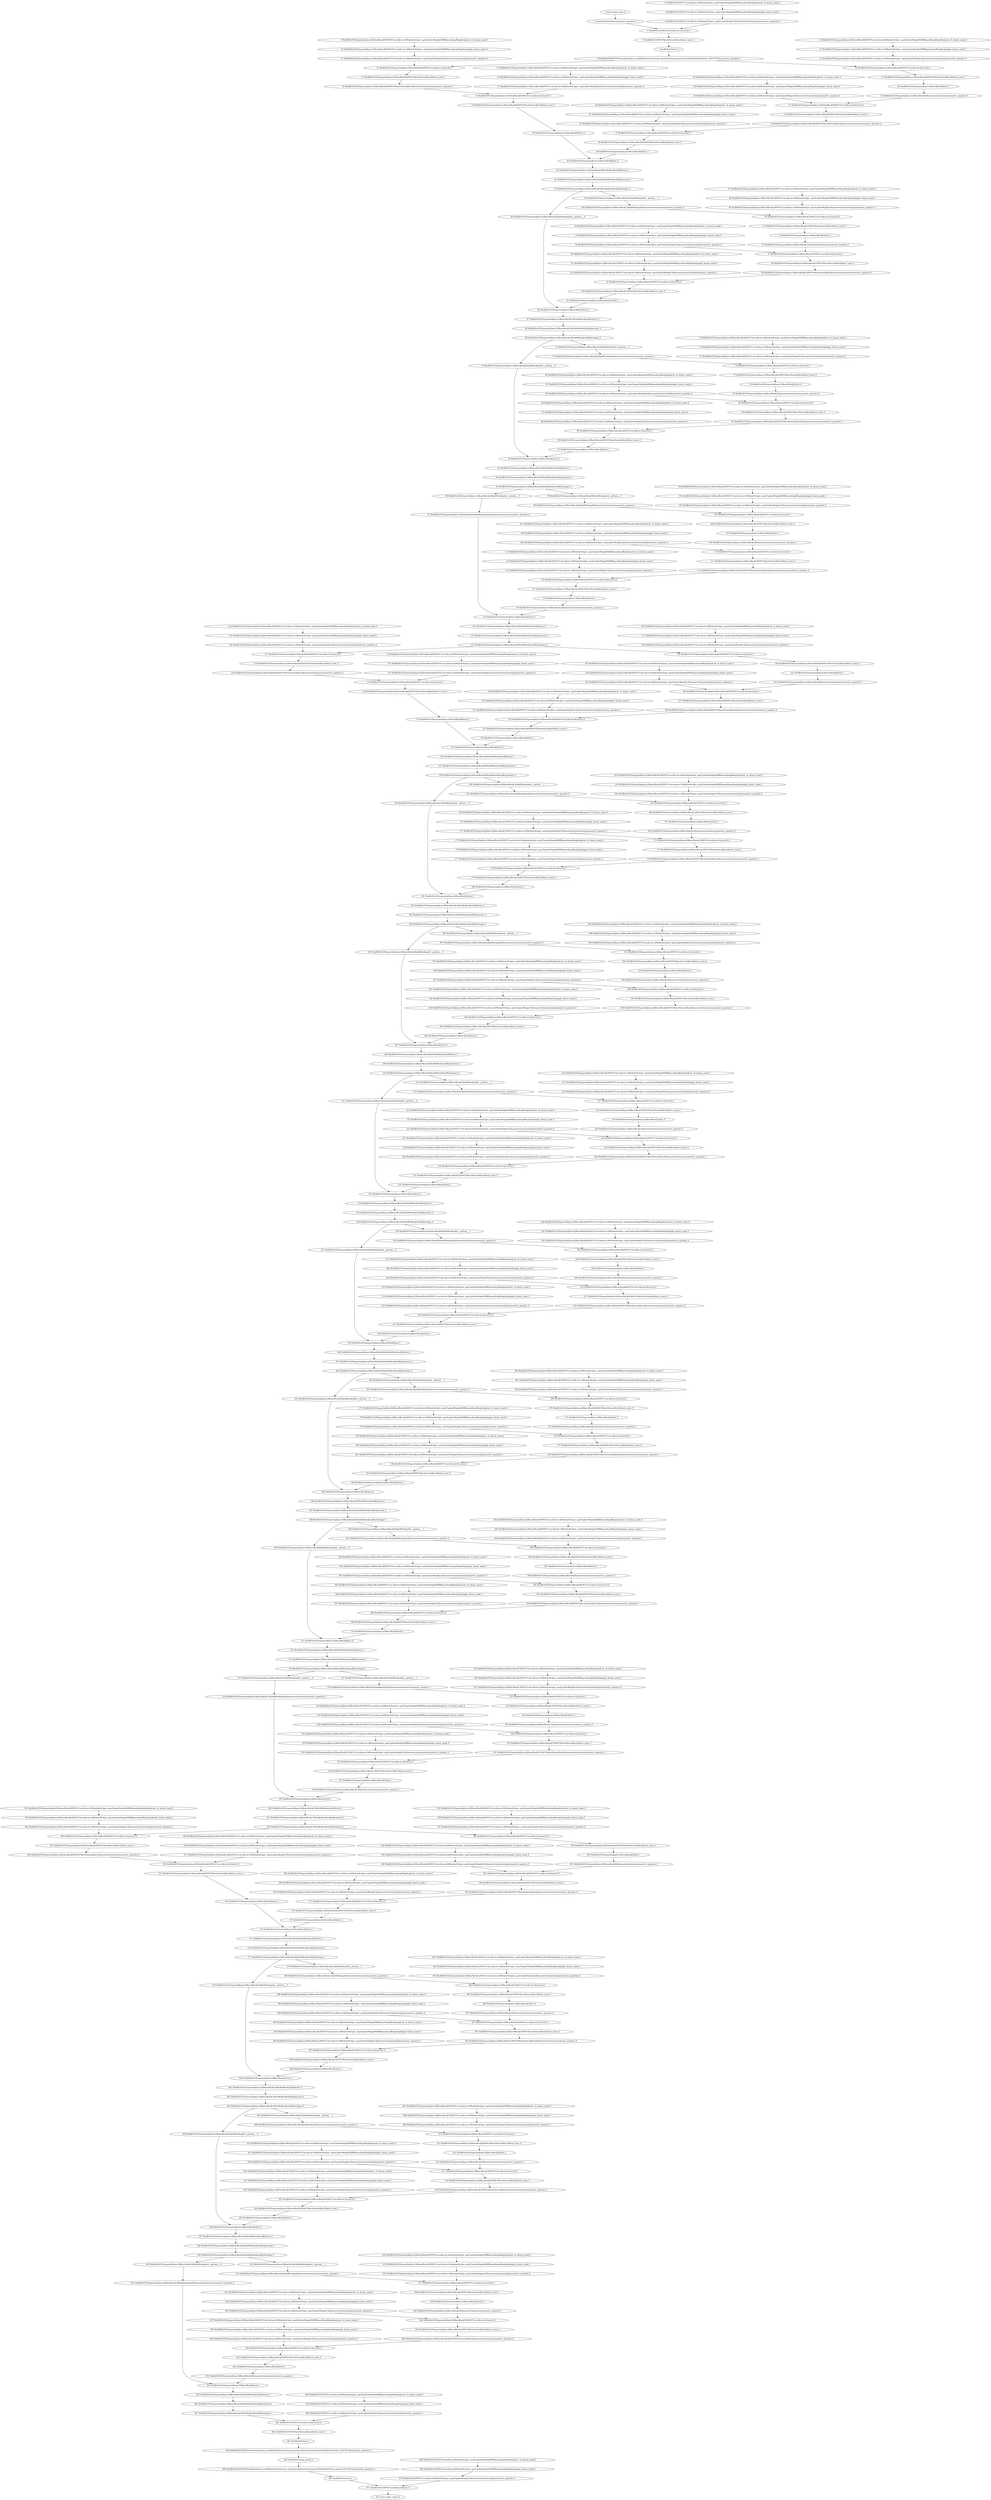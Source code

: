 strict digraph  {
"0 /nncf_model_input_0" [id=0, type=nncf_model_input];
"1 SymmetricQuantizer/symmetric_quantize_0" [id=1, type=symmetric_quantize];
"2 ShuffleNetV2/NNCFConv2d[conv1]/ModuleDict[pre_ops]/UpdateWeight[0]/RBSparsifyingWeight[op]/calc_rb_binary_mask_0" [id=2, type=calc_rb_binary_mask];
"3 ShuffleNetV2/NNCFConv2d[conv1]/ModuleDict[pre_ops]/UpdateWeight[0]/RBSparsifyingWeight[op]/apply_binary_mask_0" [id=3, type=apply_binary_mask];
"4 ShuffleNetV2/NNCFConv2d[conv1]/ModuleDict[pre_ops]/UpdateWeight[1]/SymmetricQuantizer[op]/symmetric_quantize_0" [id=4, type=symmetric_quantize];
"5 ShuffleNetV2/NNCFConv2d[conv1]/conv2d_0" [id=5, type=conv2d];
"6 ShuffleNetV2/NNCFBatchNorm2d[bn1]/batch_norm_0" [id=6, type=batch_norm];
"7 ShuffleNetV2/relu_0" [id=7, type=relu];
"8 ShuffleNetV2/NNCFNetworkInterface[_nncf]/ModuleDict[external_quantizers]/SymmetricQuantizer[ShuffleNetV2/relu_0|OUTPUT]/symmetric_quantize_0" [id=8, type=symmetric_quantize];
"9 ShuffleNetV2/Sequential[layer1]/DownBlock[0]/NNCFConv2d[conv1]/ModuleDict[pre_ops]/UpdateWeight[0]/RBSparsifyingWeight[op]/calc_rb_binary_mask_0" [id=9, type=calc_rb_binary_mask];
"10 ShuffleNetV2/Sequential[layer1]/DownBlock[0]/NNCFConv2d[conv1]/ModuleDict[pre_ops]/UpdateWeight[0]/RBSparsifyingWeight[op]/apply_binary_mask_0" [id=10, type=apply_binary_mask];
"11 ShuffleNetV2/Sequential[layer1]/DownBlock[0]/NNCFConv2d[conv1]/ModuleDict[pre_ops]/UpdateWeight[1]/SymmetricQuantizer[op]/symmetric_quantize_0" [id=11, type=symmetric_quantize];
"12 ShuffleNetV2/Sequential[layer1]/DownBlock[0]/NNCFConv2d[conv1]/conv2d_0" [id=12, type=conv2d];
"13 ShuffleNetV2/Sequential[layer1]/DownBlock[0]/NNCFBatchNorm2d[bn1]/batch_norm_0" [id=13, type=batch_norm];
"14 ShuffleNetV2/Sequential[layer1]/DownBlock[0]/NNCFBatchNorm2d[bn1]/SymmetricQuantizer/symmetric_quantize_0" [id=14, type=symmetric_quantize];
"15 ShuffleNetV2/Sequential[layer1]/DownBlock[0]/NNCFConv2d[conv2]/ModuleDict[pre_ops]/UpdateWeight[0]/RBSparsifyingWeight[op]/calc_rb_binary_mask_0" [id=15, type=calc_rb_binary_mask];
"16 ShuffleNetV2/Sequential[layer1]/DownBlock[0]/NNCFConv2d[conv2]/ModuleDict[pre_ops]/UpdateWeight[0]/RBSparsifyingWeight[op]/apply_binary_mask_0" [id=16, type=apply_binary_mask];
"17 ShuffleNetV2/Sequential[layer1]/DownBlock[0]/NNCFConv2d[conv2]/ModuleDict[pre_ops]/UpdateWeight[1]/SymmetricQuantizer[op]/symmetric_quantize_0" [id=17, type=symmetric_quantize];
"18 ShuffleNetV2/Sequential[layer1]/DownBlock[0]/NNCFConv2d[conv2]/conv2d_0" [id=18, type=conv2d];
"19 ShuffleNetV2/Sequential[layer1]/DownBlock[0]/NNCFBatchNorm2d[bn2]/batch_norm_0" [id=19, type=batch_norm];
"20 ShuffleNetV2/Sequential[layer1]/DownBlock[0]/relu_0" [id=20, type=relu];
"21 ShuffleNetV2/Sequential[layer1]/DownBlock[0]/NNCFConv2d[conv3]/ModuleDict[pre_ops]/UpdateWeight[0]/RBSparsifyingWeight[op]/calc_rb_binary_mask_0" [id=21, type=calc_rb_binary_mask];
"22 ShuffleNetV2/Sequential[layer1]/DownBlock[0]/NNCFConv2d[conv3]/ModuleDict[pre_ops]/UpdateWeight[0]/RBSparsifyingWeight[op]/apply_binary_mask_0" [id=22, type=apply_binary_mask];
"23 ShuffleNetV2/Sequential[layer1]/DownBlock[0]/NNCFConv2d[conv3]/ModuleDict[pre_ops]/UpdateWeight[1]/SymmetricQuantizer[op]/symmetric_quantize_0" [id=23, type=symmetric_quantize];
"24 ShuffleNetV2/Sequential[layer1]/DownBlock[0]/NNCFConv2d[conv3]/conv2d_0" [id=24, type=conv2d];
"25 ShuffleNetV2/Sequential[layer1]/DownBlock[0]/NNCFBatchNorm2d[bn3]/batch_norm_0" [id=25, type=batch_norm];
"26 ShuffleNetV2/Sequential[layer1]/DownBlock[0]/relu_1" [id=26, type=relu];
"27 ShuffleNetV2/Sequential[layer1]/DownBlock[0]/SymmetricQuantizer/symmetric_quantize_0" [id=27, type=symmetric_quantize];
"28 ShuffleNetV2/Sequential[layer1]/DownBlock[0]/NNCFConv2d[conv4]/ModuleDict[pre_ops]/UpdateWeight[0]/RBSparsifyingWeight[op]/calc_rb_binary_mask_0" [id=28, type=calc_rb_binary_mask];
"29 ShuffleNetV2/Sequential[layer1]/DownBlock[0]/NNCFConv2d[conv4]/ModuleDict[pre_ops]/UpdateWeight[0]/RBSparsifyingWeight[op]/apply_binary_mask_0" [id=29, type=apply_binary_mask];
"30 ShuffleNetV2/Sequential[layer1]/DownBlock[0]/NNCFConv2d[conv4]/ModuleDict[pre_ops]/UpdateWeight[1]/SymmetricQuantizer[op]/symmetric_quantize_0" [id=30, type=symmetric_quantize];
"31 ShuffleNetV2/Sequential[layer1]/DownBlock[0]/NNCFConv2d[conv4]/conv2d_0" [id=31, type=conv2d];
"32 ShuffleNetV2/Sequential[layer1]/DownBlock[0]/NNCFBatchNorm2d[bn4]/batch_norm_0" [id=32, type=batch_norm];
"33 ShuffleNetV2/Sequential[layer1]/DownBlock[0]/NNCFBatchNorm2d[bn4]/SymmetricQuantizer/symmetric_quantize_0" [id=33, type=symmetric_quantize];
"34 ShuffleNetV2/Sequential[layer1]/DownBlock[0]/NNCFConv2d[conv5]/ModuleDict[pre_ops]/UpdateWeight[0]/RBSparsifyingWeight[op]/calc_rb_binary_mask_0" [id=34, type=calc_rb_binary_mask];
"35 ShuffleNetV2/Sequential[layer1]/DownBlock[0]/NNCFConv2d[conv5]/ModuleDict[pre_ops]/UpdateWeight[0]/RBSparsifyingWeight[op]/apply_binary_mask_0" [id=35, type=apply_binary_mask];
"36 ShuffleNetV2/Sequential[layer1]/DownBlock[0]/NNCFConv2d[conv5]/ModuleDict[pre_ops]/UpdateWeight[1]/SymmetricQuantizer[op]/symmetric_quantize_0" [id=36, type=symmetric_quantize];
"37 ShuffleNetV2/Sequential[layer1]/DownBlock[0]/NNCFConv2d[conv5]/conv2d_0" [id=37, type=conv2d];
"38 ShuffleNetV2/Sequential[layer1]/DownBlock[0]/NNCFBatchNorm2d[bn5]/batch_norm_0" [id=38, type=batch_norm];
"39 ShuffleNetV2/Sequential[layer1]/DownBlock[0]/relu_2" [id=39, type=relu];
"40 ShuffleNetV2/Sequential[layer1]/DownBlock[0]/cat_0" [id=40, type=cat];
"41 ShuffleNetV2/Sequential[layer1]/DownBlock[0]/ShuffleBlock[shuffle]/view_0" [id=41, type=view];
"42 ShuffleNetV2/Sequential[layer1]/DownBlock[0]/ShuffleBlock[shuffle]/permute_0" [id=42, type=permute];
"43 ShuffleNetV2/Sequential[layer1]/DownBlock[0]/ShuffleBlock[shuffle]/reshape_0" [id=43, type=reshape];
"44 ShuffleNetV2/Sequential[layer1]/BasicBlock[1]/SplitBlock[split]/__getitem___0" [id=44, type=__getitem__];
"45 ShuffleNetV2/Sequential[layer1]/BasicBlock[1]/SplitBlock[split]/__getitem___1" [id=45, type=__getitem__];
"46 ShuffleNetV2/Sequential[layer1]/BasicBlock[1]/SplitBlock[split]/SymmetricQuantizer/symmetric_quantize_0" [id=46, type=symmetric_quantize];
"47 ShuffleNetV2/Sequential[layer1]/BasicBlock[1]/NNCFConv2d[conv1]/ModuleDict[pre_ops]/UpdateWeight[0]/RBSparsifyingWeight[op]/calc_rb_binary_mask_0" [id=47, type=calc_rb_binary_mask];
"48 ShuffleNetV2/Sequential[layer1]/BasicBlock[1]/NNCFConv2d[conv1]/ModuleDict[pre_ops]/UpdateWeight[0]/RBSparsifyingWeight[op]/apply_binary_mask_0" [id=48, type=apply_binary_mask];
"49 ShuffleNetV2/Sequential[layer1]/BasicBlock[1]/NNCFConv2d[conv1]/ModuleDict[pre_ops]/UpdateWeight[1]/SymmetricQuantizer[op]/symmetric_quantize_0" [id=49, type=symmetric_quantize];
"50 ShuffleNetV2/Sequential[layer1]/BasicBlock[1]/NNCFConv2d[conv1]/conv2d_0" [id=50, type=conv2d];
"51 ShuffleNetV2/Sequential[layer1]/BasicBlock[1]/NNCFBatchNorm2d[bn1]/batch_norm_0" [id=51, type=batch_norm];
"52 ShuffleNetV2/Sequential[layer1]/BasicBlock[1]/relu_0" [id=52, type=relu];
"53 ShuffleNetV2/Sequential[layer1]/BasicBlock[1]/SymmetricQuantizer/symmetric_quantize_0" [id=53, type=symmetric_quantize];
"54 ShuffleNetV2/Sequential[layer1]/BasicBlock[1]/NNCFConv2d[conv2]/ModuleDict[pre_ops]/UpdateWeight[0]/RBSparsifyingWeight[op]/calc_rb_binary_mask_0" [id=54, type=calc_rb_binary_mask];
"55 ShuffleNetV2/Sequential[layer1]/BasicBlock[1]/NNCFConv2d[conv2]/ModuleDict[pre_ops]/UpdateWeight[0]/RBSparsifyingWeight[op]/apply_binary_mask_0" [id=55, type=apply_binary_mask];
"56 ShuffleNetV2/Sequential[layer1]/BasicBlock[1]/NNCFConv2d[conv2]/ModuleDict[pre_ops]/UpdateWeight[1]/SymmetricQuantizer[op]/symmetric_quantize_0" [id=56, type=symmetric_quantize];
"57 ShuffleNetV2/Sequential[layer1]/BasicBlock[1]/NNCFConv2d[conv2]/conv2d_0" [id=57, type=conv2d];
"58 ShuffleNetV2/Sequential[layer1]/BasicBlock[1]/NNCFBatchNorm2d[bn2]/batch_norm_0" [id=58, type=batch_norm];
"59 ShuffleNetV2/Sequential[layer1]/BasicBlock[1]/NNCFBatchNorm2d[bn2]/SymmetricQuantizer/symmetric_quantize_0" [id=59, type=symmetric_quantize];
"60 ShuffleNetV2/Sequential[layer1]/BasicBlock[1]/NNCFConv2d[conv3]/ModuleDict[pre_ops]/UpdateWeight[0]/RBSparsifyingWeight[op]/calc_rb_binary_mask_0" [id=60, type=calc_rb_binary_mask];
"61 ShuffleNetV2/Sequential[layer1]/BasicBlock[1]/NNCFConv2d[conv3]/ModuleDict[pre_ops]/UpdateWeight[0]/RBSparsifyingWeight[op]/apply_binary_mask_0" [id=61, type=apply_binary_mask];
"62 ShuffleNetV2/Sequential[layer1]/BasicBlock[1]/NNCFConv2d[conv3]/ModuleDict[pre_ops]/UpdateWeight[1]/SymmetricQuantizer[op]/symmetric_quantize_0" [id=62, type=symmetric_quantize];
"63 ShuffleNetV2/Sequential[layer1]/BasicBlock[1]/NNCFConv2d[conv3]/conv2d_0" [id=63, type=conv2d];
"64 ShuffleNetV2/Sequential[layer1]/BasicBlock[1]/NNCFBatchNorm2d[bn3]/batch_norm_0" [id=64, type=batch_norm];
"65 ShuffleNetV2/Sequential[layer1]/BasicBlock[1]/relu_1" [id=65, type=relu];
"66 ShuffleNetV2/Sequential[layer1]/BasicBlock[1]/cat_0" [id=66, type=cat];
"67 ShuffleNetV2/Sequential[layer1]/BasicBlock[1]/ShuffleBlock[shuffle]/view_0" [id=67, type=view];
"68 ShuffleNetV2/Sequential[layer1]/BasicBlock[1]/ShuffleBlock[shuffle]/permute_0" [id=68, type=permute];
"69 ShuffleNetV2/Sequential[layer1]/BasicBlock[1]/ShuffleBlock[shuffle]/reshape_0" [id=69, type=reshape];
"70 ShuffleNetV2/Sequential[layer1]/BasicBlock[2]/SplitBlock[split]/__getitem___0" [id=70, type=__getitem__];
"71 ShuffleNetV2/Sequential[layer1]/BasicBlock[2]/SplitBlock[split]/__getitem___1" [id=71, type=__getitem__];
"72 ShuffleNetV2/Sequential[layer1]/BasicBlock[2]/SplitBlock[split]/SymmetricQuantizer/symmetric_quantize_0" [id=72, type=symmetric_quantize];
"73 ShuffleNetV2/Sequential[layer1]/BasicBlock[2]/NNCFConv2d[conv1]/ModuleDict[pre_ops]/UpdateWeight[0]/RBSparsifyingWeight[op]/calc_rb_binary_mask_0" [id=73, type=calc_rb_binary_mask];
"74 ShuffleNetV2/Sequential[layer1]/BasicBlock[2]/NNCFConv2d[conv1]/ModuleDict[pre_ops]/UpdateWeight[0]/RBSparsifyingWeight[op]/apply_binary_mask_0" [id=74, type=apply_binary_mask];
"75 ShuffleNetV2/Sequential[layer1]/BasicBlock[2]/NNCFConv2d[conv1]/ModuleDict[pre_ops]/UpdateWeight[1]/SymmetricQuantizer[op]/symmetric_quantize_0" [id=75, type=symmetric_quantize];
"76 ShuffleNetV2/Sequential[layer1]/BasicBlock[2]/NNCFConv2d[conv1]/conv2d_0" [id=76, type=conv2d];
"77 ShuffleNetV2/Sequential[layer1]/BasicBlock[2]/NNCFBatchNorm2d[bn1]/batch_norm_0" [id=77, type=batch_norm];
"78 ShuffleNetV2/Sequential[layer1]/BasicBlock[2]/relu_0" [id=78, type=relu];
"79 ShuffleNetV2/Sequential[layer1]/BasicBlock[2]/SymmetricQuantizer/symmetric_quantize_0" [id=79, type=symmetric_quantize];
"80 ShuffleNetV2/Sequential[layer1]/BasicBlock[2]/NNCFConv2d[conv2]/ModuleDict[pre_ops]/UpdateWeight[0]/RBSparsifyingWeight[op]/calc_rb_binary_mask_0" [id=80, type=calc_rb_binary_mask];
"81 ShuffleNetV2/Sequential[layer1]/BasicBlock[2]/NNCFConv2d[conv2]/ModuleDict[pre_ops]/UpdateWeight[0]/RBSparsifyingWeight[op]/apply_binary_mask_0" [id=81, type=apply_binary_mask];
"82 ShuffleNetV2/Sequential[layer1]/BasicBlock[2]/NNCFConv2d[conv2]/ModuleDict[pre_ops]/UpdateWeight[1]/SymmetricQuantizer[op]/symmetric_quantize_0" [id=82, type=symmetric_quantize];
"83 ShuffleNetV2/Sequential[layer1]/BasicBlock[2]/NNCFConv2d[conv2]/conv2d_0" [id=83, type=conv2d];
"84 ShuffleNetV2/Sequential[layer1]/BasicBlock[2]/NNCFBatchNorm2d[bn2]/batch_norm_0" [id=84, type=batch_norm];
"85 ShuffleNetV2/Sequential[layer1]/BasicBlock[2]/NNCFBatchNorm2d[bn2]/SymmetricQuantizer/symmetric_quantize_0" [id=85, type=symmetric_quantize];
"86 ShuffleNetV2/Sequential[layer1]/BasicBlock[2]/NNCFConv2d[conv3]/ModuleDict[pre_ops]/UpdateWeight[0]/RBSparsifyingWeight[op]/calc_rb_binary_mask_0" [id=86, type=calc_rb_binary_mask];
"87 ShuffleNetV2/Sequential[layer1]/BasicBlock[2]/NNCFConv2d[conv3]/ModuleDict[pre_ops]/UpdateWeight[0]/RBSparsifyingWeight[op]/apply_binary_mask_0" [id=87, type=apply_binary_mask];
"88 ShuffleNetV2/Sequential[layer1]/BasicBlock[2]/NNCFConv2d[conv3]/ModuleDict[pre_ops]/UpdateWeight[1]/SymmetricQuantizer[op]/symmetric_quantize_0" [id=88, type=symmetric_quantize];
"89 ShuffleNetV2/Sequential[layer1]/BasicBlock[2]/NNCFConv2d[conv3]/conv2d_0" [id=89, type=conv2d];
"90 ShuffleNetV2/Sequential[layer1]/BasicBlock[2]/NNCFBatchNorm2d[bn3]/batch_norm_0" [id=90, type=batch_norm];
"91 ShuffleNetV2/Sequential[layer1]/BasicBlock[2]/relu_1" [id=91, type=relu];
"92 ShuffleNetV2/Sequential[layer1]/BasicBlock[2]/cat_0" [id=92, type=cat];
"93 ShuffleNetV2/Sequential[layer1]/BasicBlock[2]/ShuffleBlock[shuffle]/view_0" [id=93, type=view];
"94 ShuffleNetV2/Sequential[layer1]/BasicBlock[2]/ShuffleBlock[shuffle]/permute_0" [id=94, type=permute];
"95 ShuffleNetV2/Sequential[layer1]/BasicBlock[2]/ShuffleBlock[shuffle]/reshape_0" [id=95, type=reshape];
"96 ShuffleNetV2/Sequential[layer1]/BasicBlock[3]/SplitBlock[split]/__getitem___0" [id=96, type=__getitem__];
"97 ShuffleNetV2/Sequential[layer1]/BasicBlock[3]/SplitBlock[split]/SymmetricQuantizer/symmetric_quantize_0" [id=97, type=symmetric_quantize];
"98 ShuffleNetV2/Sequential[layer1]/BasicBlock[3]/SplitBlock[split]/__getitem___1" [id=98, type=__getitem__];
"99 ShuffleNetV2/Sequential[layer1]/BasicBlock[3]/SplitBlock[split]/SymmetricQuantizer/symmetric_quantize_1" [id=99, type=symmetric_quantize];
"100 ShuffleNetV2/Sequential[layer1]/BasicBlock[3]/NNCFConv2d[conv1]/ModuleDict[pre_ops]/UpdateWeight[0]/RBSparsifyingWeight[op]/calc_rb_binary_mask_0" [id=100, type=calc_rb_binary_mask];
"101 ShuffleNetV2/Sequential[layer1]/BasicBlock[3]/NNCFConv2d[conv1]/ModuleDict[pre_ops]/UpdateWeight[0]/RBSparsifyingWeight[op]/apply_binary_mask_0" [id=101, type=apply_binary_mask];
"102 ShuffleNetV2/Sequential[layer1]/BasicBlock[3]/NNCFConv2d[conv1]/ModuleDict[pre_ops]/UpdateWeight[1]/SymmetricQuantizer[op]/symmetric_quantize_0" [id=102, type=symmetric_quantize];
"103 ShuffleNetV2/Sequential[layer1]/BasicBlock[3]/NNCFConv2d[conv1]/conv2d_0" [id=103, type=conv2d];
"104 ShuffleNetV2/Sequential[layer1]/BasicBlock[3]/NNCFBatchNorm2d[bn1]/batch_norm_0" [id=104, type=batch_norm];
"105 ShuffleNetV2/Sequential[layer1]/BasicBlock[3]/relu_0" [id=105, type=relu];
"106 ShuffleNetV2/Sequential[layer1]/BasicBlock[3]/SymmetricQuantizer/symmetric_quantize_0" [id=106, type=symmetric_quantize];
"107 ShuffleNetV2/Sequential[layer1]/BasicBlock[3]/NNCFConv2d[conv2]/ModuleDict[pre_ops]/UpdateWeight[0]/RBSparsifyingWeight[op]/calc_rb_binary_mask_0" [id=107, type=calc_rb_binary_mask];
"108 ShuffleNetV2/Sequential[layer1]/BasicBlock[3]/NNCFConv2d[conv2]/ModuleDict[pre_ops]/UpdateWeight[0]/RBSparsifyingWeight[op]/apply_binary_mask_0" [id=108, type=apply_binary_mask];
"109 ShuffleNetV2/Sequential[layer1]/BasicBlock[3]/NNCFConv2d[conv2]/ModuleDict[pre_ops]/UpdateWeight[1]/SymmetricQuantizer[op]/symmetric_quantize_0" [id=109, type=symmetric_quantize];
"110 ShuffleNetV2/Sequential[layer1]/BasicBlock[3]/NNCFConv2d[conv2]/conv2d_0" [id=110, type=conv2d];
"111 ShuffleNetV2/Sequential[layer1]/BasicBlock[3]/NNCFBatchNorm2d[bn2]/batch_norm_0" [id=111, type=batch_norm];
"112 ShuffleNetV2/Sequential[layer1]/BasicBlock[3]/NNCFBatchNorm2d[bn2]/SymmetricQuantizer/symmetric_quantize_0" [id=112, type=symmetric_quantize];
"113 ShuffleNetV2/Sequential[layer1]/BasicBlock[3]/NNCFConv2d[conv3]/ModuleDict[pre_ops]/UpdateWeight[0]/RBSparsifyingWeight[op]/calc_rb_binary_mask_0" [id=113, type=calc_rb_binary_mask];
"114 ShuffleNetV2/Sequential[layer1]/BasicBlock[3]/NNCFConv2d[conv3]/ModuleDict[pre_ops]/UpdateWeight[0]/RBSparsifyingWeight[op]/apply_binary_mask_0" [id=114, type=apply_binary_mask];
"115 ShuffleNetV2/Sequential[layer1]/BasicBlock[3]/NNCFConv2d[conv3]/ModuleDict[pre_ops]/UpdateWeight[1]/SymmetricQuantizer[op]/symmetric_quantize_0" [id=115, type=symmetric_quantize];
"116 ShuffleNetV2/Sequential[layer1]/BasicBlock[3]/NNCFConv2d[conv3]/conv2d_0" [id=116, type=conv2d];
"117 ShuffleNetV2/Sequential[layer1]/BasicBlock[3]/NNCFBatchNorm2d[bn3]/batch_norm_0" [id=117, type=batch_norm];
"118 ShuffleNetV2/Sequential[layer1]/BasicBlock[3]/relu_1" [id=118, type=relu];
"119 ShuffleNetV2/Sequential[layer1]/BasicBlock[3]/SymmetricQuantizer/symmetric_quantize_1" [id=119, type=symmetric_quantize];
"120 ShuffleNetV2/Sequential[layer1]/BasicBlock[3]/cat_0" [id=120, type=cat];
"121 ShuffleNetV2/Sequential[layer1]/BasicBlock[3]/ShuffleBlock[shuffle]/view_0" [id=121, type=view];
"122 ShuffleNetV2/Sequential[layer1]/BasicBlock[3]/ShuffleBlock[shuffle]/permute_0" [id=122, type=permute];
"123 ShuffleNetV2/Sequential[layer1]/BasicBlock[3]/ShuffleBlock[shuffle]/reshape_0" [id=123, type=reshape];
"124 ShuffleNetV2/Sequential[layer2]/DownBlock[0]/NNCFConv2d[conv1]/ModuleDict[pre_ops]/UpdateWeight[0]/RBSparsifyingWeight[op]/calc_rb_binary_mask_0" [id=124, type=calc_rb_binary_mask];
"125 ShuffleNetV2/Sequential[layer2]/DownBlock[0]/NNCFConv2d[conv1]/ModuleDict[pre_ops]/UpdateWeight[0]/RBSparsifyingWeight[op]/apply_binary_mask_0" [id=125, type=apply_binary_mask];
"126 ShuffleNetV2/Sequential[layer2]/DownBlock[0]/NNCFConv2d[conv1]/ModuleDict[pre_ops]/UpdateWeight[1]/SymmetricQuantizer[op]/symmetric_quantize_0" [id=126, type=symmetric_quantize];
"127 ShuffleNetV2/Sequential[layer2]/DownBlock[0]/NNCFConv2d[conv1]/conv2d_0" [id=127, type=conv2d];
"128 ShuffleNetV2/Sequential[layer2]/DownBlock[0]/NNCFBatchNorm2d[bn1]/batch_norm_0" [id=128, type=batch_norm];
"129 ShuffleNetV2/Sequential[layer2]/DownBlock[0]/NNCFBatchNorm2d[bn1]/SymmetricQuantizer/symmetric_quantize_0" [id=129, type=symmetric_quantize];
"130 ShuffleNetV2/Sequential[layer2]/DownBlock[0]/NNCFConv2d[conv2]/ModuleDict[pre_ops]/UpdateWeight[0]/RBSparsifyingWeight[op]/calc_rb_binary_mask_0" [id=130, type=calc_rb_binary_mask];
"131 ShuffleNetV2/Sequential[layer2]/DownBlock[0]/NNCFConv2d[conv2]/ModuleDict[pre_ops]/UpdateWeight[0]/RBSparsifyingWeight[op]/apply_binary_mask_0" [id=131, type=apply_binary_mask];
"132 ShuffleNetV2/Sequential[layer2]/DownBlock[0]/NNCFConv2d[conv2]/ModuleDict[pre_ops]/UpdateWeight[1]/SymmetricQuantizer[op]/symmetric_quantize_0" [id=132, type=symmetric_quantize];
"133 ShuffleNetV2/Sequential[layer2]/DownBlock[0]/NNCFConv2d[conv2]/conv2d_0" [id=133, type=conv2d];
"134 ShuffleNetV2/Sequential[layer2]/DownBlock[0]/NNCFBatchNorm2d[bn2]/batch_norm_0" [id=134, type=batch_norm];
"135 ShuffleNetV2/Sequential[layer2]/DownBlock[0]/relu_0" [id=135, type=relu];
"136 ShuffleNetV2/Sequential[layer2]/DownBlock[0]/NNCFConv2d[conv3]/ModuleDict[pre_ops]/UpdateWeight[0]/RBSparsifyingWeight[op]/calc_rb_binary_mask_0" [id=136, type=calc_rb_binary_mask];
"137 ShuffleNetV2/Sequential[layer2]/DownBlock[0]/NNCFConv2d[conv3]/ModuleDict[pre_ops]/UpdateWeight[0]/RBSparsifyingWeight[op]/apply_binary_mask_0" [id=137, type=apply_binary_mask];
"138 ShuffleNetV2/Sequential[layer2]/DownBlock[0]/NNCFConv2d[conv3]/ModuleDict[pre_ops]/UpdateWeight[1]/SymmetricQuantizer[op]/symmetric_quantize_0" [id=138, type=symmetric_quantize];
"139 ShuffleNetV2/Sequential[layer2]/DownBlock[0]/NNCFConv2d[conv3]/conv2d_0" [id=139, type=conv2d];
"140 ShuffleNetV2/Sequential[layer2]/DownBlock[0]/NNCFBatchNorm2d[bn3]/batch_norm_0" [id=140, type=batch_norm];
"141 ShuffleNetV2/Sequential[layer2]/DownBlock[0]/relu_1" [id=141, type=relu];
"142 ShuffleNetV2/Sequential[layer2]/DownBlock[0]/SymmetricQuantizer/symmetric_quantize_0" [id=142, type=symmetric_quantize];
"143 ShuffleNetV2/Sequential[layer2]/DownBlock[0]/NNCFConv2d[conv4]/ModuleDict[pre_ops]/UpdateWeight[0]/RBSparsifyingWeight[op]/calc_rb_binary_mask_0" [id=143, type=calc_rb_binary_mask];
"144 ShuffleNetV2/Sequential[layer2]/DownBlock[0]/NNCFConv2d[conv4]/ModuleDict[pre_ops]/UpdateWeight[0]/RBSparsifyingWeight[op]/apply_binary_mask_0" [id=144, type=apply_binary_mask];
"145 ShuffleNetV2/Sequential[layer2]/DownBlock[0]/NNCFConv2d[conv4]/ModuleDict[pre_ops]/UpdateWeight[1]/SymmetricQuantizer[op]/symmetric_quantize_0" [id=145, type=symmetric_quantize];
"146 ShuffleNetV2/Sequential[layer2]/DownBlock[0]/NNCFConv2d[conv4]/conv2d_0" [id=146, type=conv2d];
"147 ShuffleNetV2/Sequential[layer2]/DownBlock[0]/NNCFBatchNorm2d[bn4]/batch_norm_0" [id=147, type=batch_norm];
"148 ShuffleNetV2/Sequential[layer2]/DownBlock[0]/NNCFBatchNorm2d[bn4]/SymmetricQuantizer/symmetric_quantize_0" [id=148, type=symmetric_quantize];
"149 ShuffleNetV2/Sequential[layer2]/DownBlock[0]/NNCFConv2d[conv5]/ModuleDict[pre_ops]/UpdateWeight[0]/RBSparsifyingWeight[op]/calc_rb_binary_mask_0" [id=149, type=calc_rb_binary_mask];
"150 ShuffleNetV2/Sequential[layer2]/DownBlock[0]/NNCFConv2d[conv5]/ModuleDict[pre_ops]/UpdateWeight[0]/RBSparsifyingWeight[op]/apply_binary_mask_0" [id=150, type=apply_binary_mask];
"151 ShuffleNetV2/Sequential[layer2]/DownBlock[0]/NNCFConv2d[conv5]/ModuleDict[pre_ops]/UpdateWeight[1]/SymmetricQuantizer[op]/symmetric_quantize_0" [id=151, type=symmetric_quantize];
"152 ShuffleNetV2/Sequential[layer2]/DownBlock[0]/NNCFConv2d[conv5]/conv2d_0" [id=152, type=conv2d];
"153 ShuffleNetV2/Sequential[layer2]/DownBlock[0]/NNCFBatchNorm2d[bn5]/batch_norm_0" [id=153, type=batch_norm];
"154 ShuffleNetV2/Sequential[layer2]/DownBlock[0]/relu_2" [id=154, type=relu];
"155 ShuffleNetV2/Sequential[layer2]/DownBlock[0]/cat_0" [id=155, type=cat];
"156 ShuffleNetV2/Sequential[layer2]/DownBlock[0]/ShuffleBlock[shuffle]/view_0" [id=156, type=view];
"157 ShuffleNetV2/Sequential[layer2]/DownBlock[0]/ShuffleBlock[shuffle]/permute_0" [id=157, type=permute];
"158 ShuffleNetV2/Sequential[layer2]/DownBlock[0]/ShuffleBlock[shuffle]/reshape_0" [id=158, type=reshape];
"159 ShuffleNetV2/Sequential[layer2]/BasicBlock[1]/SplitBlock[split]/__getitem___0" [id=159, type=__getitem__];
"160 ShuffleNetV2/Sequential[layer2]/BasicBlock[1]/SplitBlock[split]/__getitem___1" [id=160, type=__getitem__];
"161 ShuffleNetV2/Sequential[layer2]/BasicBlock[1]/SplitBlock[split]/SymmetricQuantizer/symmetric_quantize_0" [id=161, type=symmetric_quantize];
"162 ShuffleNetV2/Sequential[layer2]/BasicBlock[1]/NNCFConv2d[conv1]/ModuleDict[pre_ops]/UpdateWeight[0]/RBSparsifyingWeight[op]/calc_rb_binary_mask_0" [id=162, type=calc_rb_binary_mask];
"163 ShuffleNetV2/Sequential[layer2]/BasicBlock[1]/NNCFConv2d[conv1]/ModuleDict[pre_ops]/UpdateWeight[0]/RBSparsifyingWeight[op]/apply_binary_mask_0" [id=163, type=apply_binary_mask];
"164 ShuffleNetV2/Sequential[layer2]/BasicBlock[1]/NNCFConv2d[conv1]/ModuleDict[pre_ops]/UpdateWeight[1]/SymmetricQuantizer[op]/symmetric_quantize_0" [id=164, type=symmetric_quantize];
"165 ShuffleNetV2/Sequential[layer2]/BasicBlock[1]/NNCFConv2d[conv1]/conv2d_0" [id=165, type=conv2d];
"166 ShuffleNetV2/Sequential[layer2]/BasicBlock[1]/NNCFBatchNorm2d[bn1]/batch_norm_0" [id=166, type=batch_norm];
"167 ShuffleNetV2/Sequential[layer2]/BasicBlock[1]/relu_0" [id=167, type=relu];
"168 ShuffleNetV2/Sequential[layer2]/BasicBlock[1]/SymmetricQuantizer/symmetric_quantize_0" [id=168, type=symmetric_quantize];
"169 ShuffleNetV2/Sequential[layer2]/BasicBlock[1]/NNCFConv2d[conv2]/ModuleDict[pre_ops]/UpdateWeight[0]/RBSparsifyingWeight[op]/calc_rb_binary_mask_0" [id=169, type=calc_rb_binary_mask];
"170 ShuffleNetV2/Sequential[layer2]/BasicBlock[1]/NNCFConv2d[conv2]/ModuleDict[pre_ops]/UpdateWeight[0]/RBSparsifyingWeight[op]/apply_binary_mask_0" [id=170, type=apply_binary_mask];
"171 ShuffleNetV2/Sequential[layer2]/BasicBlock[1]/NNCFConv2d[conv2]/ModuleDict[pre_ops]/UpdateWeight[1]/SymmetricQuantizer[op]/symmetric_quantize_0" [id=171, type=symmetric_quantize];
"172 ShuffleNetV2/Sequential[layer2]/BasicBlock[1]/NNCFConv2d[conv2]/conv2d_0" [id=172, type=conv2d];
"173 ShuffleNetV2/Sequential[layer2]/BasicBlock[1]/NNCFBatchNorm2d[bn2]/batch_norm_0" [id=173, type=batch_norm];
"174 ShuffleNetV2/Sequential[layer2]/BasicBlock[1]/NNCFBatchNorm2d[bn2]/SymmetricQuantizer/symmetric_quantize_0" [id=174, type=symmetric_quantize];
"175 ShuffleNetV2/Sequential[layer2]/BasicBlock[1]/NNCFConv2d[conv3]/ModuleDict[pre_ops]/UpdateWeight[0]/RBSparsifyingWeight[op]/calc_rb_binary_mask_0" [id=175, type=calc_rb_binary_mask];
"176 ShuffleNetV2/Sequential[layer2]/BasicBlock[1]/NNCFConv2d[conv3]/ModuleDict[pre_ops]/UpdateWeight[0]/RBSparsifyingWeight[op]/apply_binary_mask_0" [id=176, type=apply_binary_mask];
"177 ShuffleNetV2/Sequential[layer2]/BasicBlock[1]/NNCFConv2d[conv3]/ModuleDict[pre_ops]/UpdateWeight[1]/SymmetricQuantizer[op]/symmetric_quantize_0" [id=177, type=symmetric_quantize];
"178 ShuffleNetV2/Sequential[layer2]/BasicBlock[1]/NNCFConv2d[conv3]/conv2d_0" [id=178, type=conv2d];
"179 ShuffleNetV2/Sequential[layer2]/BasicBlock[1]/NNCFBatchNorm2d[bn3]/batch_norm_0" [id=179, type=batch_norm];
"180 ShuffleNetV2/Sequential[layer2]/BasicBlock[1]/relu_1" [id=180, type=relu];
"181 ShuffleNetV2/Sequential[layer2]/BasicBlock[1]/cat_0" [id=181, type=cat];
"182 ShuffleNetV2/Sequential[layer2]/BasicBlock[1]/ShuffleBlock[shuffle]/view_0" [id=182, type=view];
"183 ShuffleNetV2/Sequential[layer2]/BasicBlock[1]/ShuffleBlock[shuffle]/permute_0" [id=183, type=permute];
"184 ShuffleNetV2/Sequential[layer2]/BasicBlock[1]/ShuffleBlock[shuffle]/reshape_0" [id=184, type=reshape];
"185 ShuffleNetV2/Sequential[layer2]/BasicBlock[2]/SplitBlock[split]/__getitem___0" [id=185, type=__getitem__];
"186 ShuffleNetV2/Sequential[layer2]/BasicBlock[2]/SplitBlock[split]/__getitem___1" [id=186, type=__getitem__];
"187 ShuffleNetV2/Sequential[layer2]/BasicBlock[2]/SplitBlock[split]/SymmetricQuantizer/symmetric_quantize_0" [id=187, type=symmetric_quantize];
"188 ShuffleNetV2/Sequential[layer2]/BasicBlock[2]/NNCFConv2d[conv1]/ModuleDict[pre_ops]/UpdateWeight[0]/RBSparsifyingWeight[op]/calc_rb_binary_mask_0" [id=188, type=calc_rb_binary_mask];
"189 ShuffleNetV2/Sequential[layer2]/BasicBlock[2]/NNCFConv2d[conv1]/ModuleDict[pre_ops]/UpdateWeight[0]/RBSparsifyingWeight[op]/apply_binary_mask_0" [id=189, type=apply_binary_mask];
"190 ShuffleNetV2/Sequential[layer2]/BasicBlock[2]/NNCFConv2d[conv1]/ModuleDict[pre_ops]/UpdateWeight[1]/SymmetricQuantizer[op]/symmetric_quantize_0" [id=190, type=symmetric_quantize];
"191 ShuffleNetV2/Sequential[layer2]/BasicBlock[2]/NNCFConv2d[conv1]/conv2d_0" [id=191, type=conv2d];
"192 ShuffleNetV2/Sequential[layer2]/BasicBlock[2]/NNCFBatchNorm2d[bn1]/batch_norm_0" [id=192, type=batch_norm];
"193 ShuffleNetV2/Sequential[layer2]/BasicBlock[2]/relu_0" [id=193, type=relu];
"194 ShuffleNetV2/Sequential[layer2]/BasicBlock[2]/SymmetricQuantizer/symmetric_quantize_0" [id=194, type=symmetric_quantize];
"195 ShuffleNetV2/Sequential[layer2]/BasicBlock[2]/NNCFConv2d[conv2]/ModuleDict[pre_ops]/UpdateWeight[0]/RBSparsifyingWeight[op]/calc_rb_binary_mask_0" [id=195, type=calc_rb_binary_mask];
"196 ShuffleNetV2/Sequential[layer2]/BasicBlock[2]/NNCFConv2d[conv2]/ModuleDict[pre_ops]/UpdateWeight[0]/RBSparsifyingWeight[op]/apply_binary_mask_0" [id=196, type=apply_binary_mask];
"197 ShuffleNetV2/Sequential[layer2]/BasicBlock[2]/NNCFConv2d[conv2]/ModuleDict[pre_ops]/UpdateWeight[1]/SymmetricQuantizer[op]/symmetric_quantize_0" [id=197, type=symmetric_quantize];
"198 ShuffleNetV2/Sequential[layer2]/BasicBlock[2]/NNCFConv2d[conv2]/conv2d_0" [id=198, type=conv2d];
"199 ShuffleNetV2/Sequential[layer2]/BasicBlock[2]/NNCFBatchNorm2d[bn2]/batch_norm_0" [id=199, type=batch_norm];
"200 ShuffleNetV2/Sequential[layer2]/BasicBlock[2]/NNCFBatchNorm2d[bn2]/SymmetricQuantizer/symmetric_quantize_0" [id=200, type=symmetric_quantize];
"201 ShuffleNetV2/Sequential[layer2]/BasicBlock[2]/NNCFConv2d[conv3]/ModuleDict[pre_ops]/UpdateWeight[0]/RBSparsifyingWeight[op]/calc_rb_binary_mask_0" [id=201, type=calc_rb_binary_mask];
"202 ShuffleNetV2/Sequential[layer2]/BasicBlock[2]/NNCFConv2d[conv3]/ModuleDict[pre_ops]/UpdateWeight[0]/RBSparsifyingWeight[op]/apply_binary_mask_0" [id=202, type=apply_binary_mask];
"203 ShuffleNetV2/Sequential[layer2]/BasicBlock[2]/NNCFConv2d[conv3]/ModuleDict[pre_ops]/UpdateWeight[1]/SymmetricQuantizer[op]/symmetric_quantize_0" [id=203, type=symmetric_quantize];
"204 ShuffleNetV2/Sequential[layer2]/BasicBlock[2]/NNCFConv2d[conv3]/conv2d_0" [id=204, type=conv2d];
"205 ShuffleNetV2/Sequential[layer2]/BasicBlock[2]/NNCFBatchNorm2d[bn3]/batch_norm_0" [id=205, type=batch_norm];
"206 ShuffleNetV2/Sequential[layer2]/BasicBlock[2]/relu_1" [id=206, type=relu];
"207 ShuffleNetV2/Sequential[layer2]/BasicBlock[2]/cat_0" [id=207, type=cat];
"208 ShuffleNetV2/Sequential[layer2]/BasicBlock[2]/ShuffleBlock[shuffle]/view_0" [id=208, type=view];
"209 ShuffleNetV2/Sequential[layer2]/BasicBlock[2]/ShuffleBlock[shuffle]/permute_0" [id=209, type=permute];
"210 ShuffleNetV2/Sequential[layer2]/BasicBlock[2]/ShuffleBlock[shuffle]/reshape_0" [id=210, type=reshape];
"211 ShuffleNetV2/Sequential[layer2]/BasicBlock[3]/SplitBlock[split]/__getitem___0" [id=211, type=__getitem__];
"212 ShuffleNetV2/Sequential[layer2]/BasicBlock[3]/SplitBlock[split]/__getitem___1" [id=212, type=__getitem__];
"213 ShuffleNetV2/Sequential[layer2]/BasicBlock[3]/SplitBlock[split]/SymmetricQuantizer/symmetric_quantize_0" [id=213, type=symmetric_quantize];
"214 ShuffleNetV2/Sequential[layer2]/BasicBlock[3]/NNCFConv2d[conv1]/ModuleDict[pre_ops]/UpdateWeight[0]/RBSparsifyingWeight[op]/calc_rb_binary_mask_0" [id=214, type=calc_rb_binary_mask];
"215 ShuffleNetV2/Sequential[layer2]/BasicBlock[3]/NNCFConv2d[conv1]/ModuleDict[pre_ops]/UpdateWeight[0]/RBSparsifyingWeight[op]/apply_binary_mask_0" [id=215, type=apply_binary_mask];
"216 ShuffleNetV2/Sequential[layer2]/BasicBlock[3]/NNCFConv2d[conv1]/ModuleDict[pre_ops]/UpdateWeight[1]/SymmetricQuantizer[op]/symmetric_quantize_0" [id=216, type=symmetric_quantize];
"217 ShuffleNetV2/Sequential[layer2]/BasicBlock[3]/NNCFConv2d[conv1]/conv2d_0" [id=217, type=conv2d];
"218 ShuffleNetV2/Sequential[layer2]/BasicBlock[3]/NNCFBatchNorm2d[bn1]/batch_norm_0" [id=218, type=batch_norm];
"219 ShuffleNetV2/Sequential[layer2]/BasicBlock[3]/relu_0" [id=219, type=relu];
"220 ShuffleNetV2/Sequential[layer2]/BasicBlock[3]/SymmetricQuantizer/symmetric_quantize_0" [id=220, type=symmetric_quantize];
"221 ShuffleNetV2/Sequential[layer2]/BasicBlock[3]/NNCFConv2d[conv2]/ModuleDict[pre_ops]/UpdateWeight[0]/RBSparsifyingWeight[op]/calc_rb_binary_mask_0" [id=221, type=calc_rb_binary_mask];
"222 ShuffleNetV2/Sequential[layer2]/BasicBlock[3]/NNCFConv2d[conv2]/ModuleDict[pre_ops]/UpdateWeight[0]/RBSparsifyingWeight[op]/apply_binary_mask_0" [id=222, type=apply_binary_mask];
"223 ShuffleNetV2/Sequential[layer2]/BasicBlock[3]/NNCFConv2d[conv2]/ModuleDict[pre_ops]/UpdateWeight[1]/SymmetricQuantizer[op]/symmetric_quantize_0" [id=223, type=symmetric_quantize];
"224 ShuffleNetV2/Sequential[layer2]/BasicBlock[3]/NNCFConv2d[conv2]/conv2d_0" [id=224, type=conv2d];
"225 ShuffleNetV2/Sequential[layer2]/BasicBlock[3]/NNCFBatchNorm2d[bn2]/batch_norm_0" [id=225, type=batch_norm];
"226 ShuffleNetV2/Sequential[layer2]/BasicBlock[3]/NNCFBatchNorm2d[bn2]/SymmetricQuantizer/symmetric_quantize_0" [id=226, type=symmetric_quantize];
"227 ShuffleNetV2/Sequential[layer2]/BasicBlock[3]/NNCFConv2d[conv3]/ModuleDict[pre_ops]/UpdateWeight[0]/RBSparsifyingWeight[op]/calc_rb_binary_mask_0" [id=227, type=calc_rb_binary_mask];
"228 ShuffleNetV2/Sequential[layer2]/BasicBlock[3]/NNCFConv2d[conv3]/ModuleDict[pre_ops]/UpdateWeight[0]/RBSparsifyingWeight[op]/apply_binary_mask_0" [id=228, type=apply_binary_mask];
"229 ShuffleNetV2/Sequential[layer2]/BasicBlock[3]/NNCFConv2d[conv3]/ModuleDict[pre_ops]/UpdateWeight[1]/SymmetricQuantizer[op]/symmetric_quantize_0" [id=229, type=symmetric_quantize];
"230 ShuffleNetV2/Sequential[layer2]/BasicBlock[3]/NNCFConv2d[conv3]/conv2d_0" [id=230, type=conv2d];
"231 ShuffleNetV2/Sequential[layer2]/BasicBlock[3]/NNCFBatchNorm2d[bn3]/batch_norm_0" [id=231, type=batch_norm];
"232 ShuffleNetV2/Sequential[layer2]/BasicBlock[3]/relu_1" [id=232, type=relu];
"233 ShuffleNetV2/Sequential[layer2]/BasicBlock[3]/cat_0" [id=233, type=cat];
"234 ShuffleNetV2/Sequential[layer2]/BasicBlock[3]/ShuffleBlock[shuffle]/view_0" [id=234, type=view];
"235 ShuffleNetV2/Sequential[layer2]/BasicBlock[3]/ShuffleBlock[shuffle]/permute_0" [id=235, type=permute];
"236 ShuffleNetV2/Sequential[layer2]/BasicBlock[3]/ShuffleBlock[shuffle]/reshape_0" [id=236, type=reshape];
"237 ShuffleNetV2/Sequential[layer2]/BasicBlock[4]/SplitBlock[split]/__getitem___0" [id=237, type=__getitem__];
"238 ShuffleNetV2/Sequential[layer2]/BasicBlock[4]/SplitBlock[split]/__getitem___1" [id=238, type=__getitem__];
"239 ShuffleNetV2/Sequential[layer2]/BasicBlock[4]/SplitBlock[split]/SymmetricQuantizer/symmetric_quantize_0" [id=239, type=symmetric_quantize];
"240 ShuffleNetV2/Sequential[layer2]/BasicBlock[4]/NNCFConv2d[conv1]/ModuleDict[pre_ops]/UpdateWeight[0]/RBSparsifyingWeight[op]/calc_rb_binary_mask_0" [id=240, type=calc_rb_binary_mask];
"241 ShuffleNetV2/Sequential[layer2]/BasicBlock[4]/NNCFConv2d[conv1]/ModuleDict[pre_ops]/UpdateWeight[0]/RBSparsifyingWeight[op]/apply_binary_mask_0" [id=241, type=apply_binary_mask];
"242 ShuffleNetV2/Sequential[layer2]/BasicBlock[4]/NNCFConv2d[conv1]/ModuleDict[pre_ops]/UpdateWeight[1]/SymmetricQuantizer[op]/symmetric_quantize_0" [id=242, type=symmetric_quantize];
"243 ShuffleNetV2/Sequential[layer2]/BasicBlock[4]/NNCFConv2d[conv1]/conv2d_0" [id=243, type=conv2d];
"244 ShuffleNetV2/Sequential[layer2]/BasicBlock[4]/NNCFBatchNorm2d[bn1]/batch_norm_0" [id=244, type=batch_norm];
"245 ShuffleNetV2/Sequential[layer2]/BasicBlock[4]/relu_0" [id=245, type=relu];
"246 ShuffleNetV2/Sequential[layer2]/BasicBlock[4]/SymmetricQuantizer/symmetric_quantize_0" [id=246, type=symmetric_quantize];
"247 ShuffleNetV2/Sequential[layer2]/BasicBlock[4]/NNCFConv2d[conv2]/ModuleDict[pre_ops]/UpdateWeight[0]/RBSparsifyingWeight[op]/calc_rb_binary_mask_0" [id=247, type=calc_rb_binary_mask];
"248 ShuffleNetV2/Sequential[layer2]/BasicBlock[4]/NNCFConv2d[conv2]/ModuleDict[pre_ops]/UpdateWeight[0]/RBSparsifyingWeight[op]/apply_binary_mask_0" [id=248, type=apply_binary_mask];
"249 ShuffleNetV2/Sequential[layer2]/BasicBlock[4]/NNCFConv2d[conv2]/ModuleDict[pre_ops]/UpdateWeight[1]/SymmetricQuantizer[op]/symmetric_quantize_0" [id=249, type=symmetric_quantize];
"250 ShuffleNetV2/Sequential[layer2]/BasicBlock[4]/NNCFConv2d[conv2]/conv2d_0" [id=250, type=conv2d];
"251 ShuffleNetV2/Sequential[layer2]/BasicBlock[4]/NNCFBatchNorm2d[bn2]/batch_norm_0" [id=251, type=batch_norm];
"252 ShuffleNetV2/Sequential[layer2]/BasicBlock[4]/NNCFBatchNorm2d[bn2]/SymmetricQuantizer/symmetric_quantize_0" [id=252, type=symmetric_quantize];
"253 ShuffleNetV2/Sequential[layer2]/BasicBlock[4]/NNCFConv2d[conv3]/ModuleDict[pre_ops]/UpdateWeight[0]/RBSparsifyingWeight[op]/calc_rb_binary_mask_0" [id=253, type=calc_rb_binary_mask];
"254 ShuffleNetV2/Sequential[layer2]/BasicBlock[4]/NNCFConv2d[conv3]/ModuleDict[pre_ops]/UpdateWeight[0]/RBSparsifyingWeight[op]/apply_binary_mask_0" [id=254, type=apply_binary_mask];
"255 ShuffleNetV2/Sequential[layer2]/BasicBlock[4]/NNCFConv2d[conv3]/ModuleDict[pre_ops]/UpdateWeight[1]/SymmetricQuantizer[op]/symmetric_quantize_0" [id=255, type=symmetric_quantize];
"256 ShuffleNetV2/Sequential[layer2]/BasicBlock[4]/NNCFConv2d[conv3]/conv2d_0" [id=256, type=conv2d];
"257 ShuffleNetV2/Sequential[layer2]/BasicBlock[4]/NNCFBatchNorm2d[bn3]/batch_norm_0" [id=257, type=batch_norm];
"258 ShuffleNetV2/Sequential[layer2]/BasicBlock[4]/relu_1" [id=258, type=relu];
"259 ShuffleNetV2/Sequential[layer2]/BasicBlock[4]/cat_0" [id=259, type=cat];
"260 ShuffleNetV2/Sequential[layer2]/BasicBlock[4]/ShuffleBlock[shuffle]/view_0" [id=260, type=view];
"261 ShuffleNetV2/Sequential[layer2]/BasicBlock[4]/ShuffleBlock[shuffle]/permute_0" [id=261, type=permute];
"262 ShuffleNetV2/Sequential[layer2]/BasicBlock[4]/ShuffleBlock[shuffle]/reshape_0" [id=262, type=reshape];
"263 ShuffleNetV2/Sequential[layer2]/BasicBlock[5]/SplitBlock[split]/__getitem___0" [id=263, type=__getitem__];
"264 ShuffleNetV2/Sequential[layer2]/BasicBlock[5]/SplitBlock[split]/__getitem___1" [id=264, type=__getitem__];
"265 ShuffleNetV2/Sequential[layer2]/BasicBlock[5]/SplitBlock[split]/SymmetricQuantizer/symmetric_quantize_0" [id=265, type=symmetric_quantize];
"266 ShuffleNetV2/Sequential[layer2]/BasicBlock[5]/NNCFConv2d[conv1]/ModuleDict[pre_ops]/UpdateWeight[0]/RBSparsifyingWeight[op]/calc_rb_binary_mask_0" [id=266, type=calc_rb_binary_mask];
"267 ShuffleNetV2/Sequential[layer2]/BasicBlock[5]/NNCFConv2d[conv1]/ModuleDict[pre_ops]/UpdateWeight[0]/RBSparsifyingWeight[op]/apply_binary_mask_0" [id=267, type=apply_binary_mask];
"268 ShuffleNetV2/Sequential[layer2]/BasicBlock[5]/NNCFConv2d[conv1]/ModuleDict[pre_ops]/UpdateWeight[1]/SymmetricQuantizer[op]/symmetric_quantize_0" [id=268, type=symmetric_quantize];
"269 ShuffleNetV2/Sequential[layer2]/BasicBlock[5]/NNCFConv2d[conv1]/conv2d_0" [id=269, type=conv2d];
"270 ShuffleNetV2/Sequential[layer2]/BasicBlock[5]/NNCFBatchNorm2d[bn1]/batch_norm_0" [id=270, type=batch_norm];
"271 ShuffleNetV2/Sequential[layer2]/BasicBlock[5]/relu_0" [id=271, type=relu];
"272 ShuffleNetV2/Sequential[layer2]/BasicBlock[5]/SymmetricQuantizer/symmetric_quantize_0" [id=272, type=symmetric_quantize];
"273 ShuffleNetV2/Sequential[layer2]/BasicBlock[5]/NNCFConv2d[conv2]/ModuleDict[pre_ops]/UpdateWeight[0]/RBSparsifyingWeight[op]/calc_rb_binary_mask_0" [id=273, type=calc_rb_binary_mask];
"274 ShuffleNetV2/Sequential[layer2]/BasicBlock[5]/NNCFConv2d[conv2]/ModuleDict[pre_ops]/UpdateWeight[0]/RBSparsifyingWeight[op]/apply_binary_mask_0" [id=274, type=apply_binary_mask];
"275 ShuffleNetV2/Sequential[layer2]/BasicBlock[5]/NNCFConv2d[conv2]/ModuleDict[pre_ops]/UpdateWeight[1]/SymmetricQuantizer[op]/symmetric_quantize_0" [id=275, type=symmetric_quantize];
"276 ShuffleNetV2/Sequential[layer2]/BasicBlock[5]/NNCFConv2d[conv2]/conv2d_0" [id=276, type=conv2d];
"277 ShuffleNetV2/Sequential[layer2]/BasicBlock[5]/NNCFBatchNorm2d[bn2]/batch_norm_0" [id=277, type=batch_norm];
"278 ShuffleNetV2/Sequential[layer2]/BasicBlock[5]/NNCFBatchNorm2d[bn2]/SymmetricQuantizer/symmetric_quantize_0" [id=278, type=symmetric_quantize];
"279 ShuffleNetV2/Sequential[layer2]/BasicBlock[5]/NNCFConv2d[conv3]/ModuleDict[pre_ops]/UpdateWeight[0]/RBSparsifyingWeight[op]/calc_rb_binary_mask_0" [id=279, type=calc_rb_binary_mask];
"280 ShuffleNetV2/Sequential[layer2]/BasicBlock[5]/NNCFConv2d[conv3]/ModuleDict[pre_ops]/UpdateWeight[0]/RBSparsifyingWeight[op]/apply_binary_mask_0" [id=280, type=apply_binary_mask];
"281 ShuffleNetV2/Sequential[layer2]/BasicBlock[5]/NNCFConv2d[conv3]/ModuleDict[pre_ops]/UpdateWeight[1]/SymmetricQuantizer[op]/symmetric_quantize_0" [id=281, type=symmetric_quantize];
"282 ShuffleNetV2/Sequential[layer2]/BasicBlock[5]/NNCFConv2d[conv3]/conv2d_0" [id=282, type=conv2d];
"283 ShuffleNetV2/Sequential[layer2]/BasicBlock[5]/NNCFBatchNorm2d[bn3]/batch_norm_0" [id=283, type=batch_norm];
"284 ShuffleNetV2/Sequential[layer2]/BasicBlock[5]/relu_1" [id=284, type=relu];
"285 ShuffleNetV2/Sequential[layer2]/BasicBlock[5]/cat_0" [id=285, type=cat];
"286 ShuffleNetV2/Sequential[layer2]/BasicBlock[5]/ShuffleBlock[shuffle]/view_0" [id=286, type=view];
"287 ShuffleNetV2/Sequential[layer2]/BasicBlock[5]/ShuffleBlock[shuffle]/permute_0" [id=287, type=permute];
"288 ShuffleNetV2/Sequential[layer2]/BasicBlock[5]/ShuffleBlock[shuffle]/reshape_0" [id=288, type=reshape];
"289 ShuffleNetV2/Sequential[layer2]/BasicBlock[6]/SplitBlock[split]/__getitem___0" [id=289, type=__getitem__];
"290 ShuffleNetV2/Sequential[layer2]/BasicBlock[6]/SplitBlock[split]/__getitem___1" [id=290, type=__getitem__];
"291 ShuffleNetV2/Sequential[layer2]/BasicBlock[6]/SplitBlock[split]/SymmetricQuantizer/symmetric_quantize_0" [id=291, type=symmetric_quantize];
"292 ShuffleNetV2/Sequential[layer2]/BasicBlock[6]/NNCFConv2d[conv1]/ModuleDict[pre_ops]/UpdateWeight[0]/RBSparsifyingWeight[op]/calc_rb_binary_mask_0" [id=292, type=calc_rb_binary_mask];
"293 ShuffleNetV2/Sequential[layer2]/BasicBlock[6]/NNCFConv2d[conv1]/ModuleDict[pre_ops]/UpdateWeight[0]/RBSparsifyingWeight[op]/apply_binary_mask_0" [id=293, type=apply_binary_mask];
"294 ShuffleNetV2/Sequential[layer2]/BasicBlock[6]/NNCFConv2d[conv1]/ModuleDict[pre_ops]/UpdateWeight[1]/SymmetricQuantizer[op]/symmetric_quantize_0" [id=294, type=symmetric_quantize];
"295 ShuffleNetV2/Sequential[layer2]/BasicBlock[6]/NNCFConv2d[conv1]/conv2d_0" [id=295, type=conv2d];
"296 ShuffleNetV2/Sequential[layer2]/BasicBlock[6]/NNCFBatchNorm2d[bn1]/batch_norm_0" [id=296, type=batch_norm];
"297 ShuffleNetV2/Sequential[layer2]/BasicBlock[6]/relu_0" [id=297, type=relu];
"298 ShuffleNetV2/Sequential[layer2]/BasicBlock[6]/SymmetricQuantizer/symmetric_quantize_0" [id=298, type=symmetric_quantize];
"299 ShuffleNetV2/Sequential[layer2]/BasicBlock[6]/NNCFConv2d[conv2]/ModuleDict[pre_ops]/UpdateWeight[0]/RBSparsifyingWeight[op]/calc_rb_binary_mask_0" [id=299, type=calc_rb_binary_mask];
"300 ShuffleNetV2/Sequential[layer2]/BasicBlock[6]/NNCFConv2d[conv2]/ModuleDict[pre_ops]/UpdateWeight[0]/RBSparsifyingWeight[op]/apply_binary_mask_0" [id=300, type=apply_binary_mask];
"301 ShuffleNetV2/Sequential[layer2]/BasicBlock[6]/NNCFConv2d[conv2]/ModuleDict[pre_ops]/UpdateWeight[1]/SymmetricQuantizer[op]/symmetric_quantize_0" [id=301, type=symmetric_quantize];
"302 ShuffleNetV2/Sequential[layer2]/BasicBlock[6]/NNCFConv2d[conv2]/conv2d_0" [id=302, type=conv2d];
"303 ShuffleNetV2/Sequential[layer2]/BasicBlock[6]/NNCFBatchNorm2d[bn2]/batch_norm_0" [id=303, type=batch_norm];
"304 ShuffleNetV2/Sequential[layer2]/BasicBlock[6]/NNCFBatchNorm2d[bn2]/SymmetricQuantizer/symmetric_quantize_0" [id=304, type=symmetric_quantize];
"305 ShuffleNetV2/Sequential[layer2]/BasicBlock[6]/NNCFConv2d[conv3]/ModuleDict[pre_ops]/UpdateWeight[0]/RBSparsifyingWeight[op]/calc_rb_binary_mask_0" [id=305, type=calc_rb_binary_mask];
"306 ShuffleNetV2/Sequential[layer2]/BasicBlock[6]/NNCFConv2d[conv3]/ModuleDict[pre_ops]/UpdateWeight[0]/RBSparsifyingWeight[op]/apply_binary_mask_0" [id=306, type=apply_binary_mask];
"307 ShuffleNetV2/Sequential[layer2]/BasicBlock[6]/NNCFConv2d[conv3]/ModuleDict[pre_ops]/UpdateWeight[1]/SymmetricQuantizer[op]/symmetric_quantize_0" [id=307, type=symmetric_quantize];
"308 ShuffleNetV2/Sequential[layer2]/BasicBlock[6]/NNCFConv2d[conv3]/conv2d_0" [id=308, type=conv2d];
"309 ShuffleNetV2/Sequential[layer2]/BasicBlock[6]/NNCFBatchNorm2d[bn3]/batch_norm_0" [id=309, type=batch_norm];
"310 ShuffleNetV2/Sequential[layer2]/BasicBlock[6]/relu_1" [id=310, type=relu];
"311 ShuffleNetV2/Sequential[layer2]/BasicBlock[6]/cat_0" [id=311, type=cat];
"312 ShuffleNetV2/Sequential[layer2]/BasicBlock[6]/ShuffleBlock[shuffle]/view_0" [id=312, type=view];
"313 ShuffleNetV2/Sequential[layer2]/BasicBlock[6]/ShuffleBlock[shuffle]/permute_0" [id=313, type=permute];
"314 ShuffleNetV2/Sequential[layer2]/BasicBlock[6]/ShuffleBlock[shuffle]/reshape_0" [id=314, type=reshape];
"315 ShuffleNetV2/Sequential[layer2]/BasicBlock[7]/SplitBlock[split]/__getitem___0" [id=315, type=__getitem__];
"316 ShuffleNetV2/Sequential[layer2]/BasicBlock[7]/SplitBlock[split]/SymmetricQuantizer/symmetric_quantize_0" [id=316, type=symmetric_quantize];
"317 ShuffleNetV2/Sequential[layer2]/BasicBlock[7]/SplitBlock[split]/__getitem___1" [id=317, type=__getitem__];
"318 ShuffleNetV2/Sequential[layer2]/BasicBlock[7]/SplitBlock[split]/SymmetricQuantizer/symmetric_quantize_1" [id=318, type=symmetric_quantize];
"319 ShuffleNetV2/Sequential[layer2]/BasicBlock[7]/NNCFConv2d[conv1]/ModuleDict[pre_ops]/UpdateWeight[0]/RBSparsifyingWeight[op]/calc_rb_binary_mask_0" [id=319, type=calc_rb_binary_mask];
"320 ShuffleNetV2/Sequential[layer2]/BasicBlock[7]/NNCFConv2d[conv1]/ModuleDict[pre_ops]/UpdateWeight[0]/RBSparsifyingWeight[op]/apply_binary_mask_0" [id=320, type=apply_binary_mask];
"321 ShuffleNetV2/Sequential[layer2]/BasicBlock[7]/NNCFConv2d[conv1]/ModuleDict[pre_ops]/UpdateWeight[1]/SymmetricQuantizer[op]/symmetric_quantize_0" [id=321, type=symmetric_quantize];
"322 ShuffleNetV2/Sequential[layer2]/BasicBlock[7]/NNCFConv2d[conv1]/conv2d_0" [id=322, type=conv2d];
"323 ShuffleNetV2/Sequential[layer2]/BasicBlock[7]/NNCFBatchNorm2d[bn1]/batch_norm_0" [id=323, type=batch_norm];
"324 ShuffleNetV2/Sequential[layer2]/BasicBlock[7]/relu_0" [id=324, type=relu];
"325 ShuffleNetV2/Sequential[layer2]/BasicBlock[7]/SymmetricQuantizer/symmetric_quantize_0" [id=325, type=symmetric_quantize];
"326 ShuffleNetV2/Sequential[layer2]/BasicBlock[7]/NNCFConv2d[conv2]/ModuleDict[pre_ops]/UpdateWeight[0]/RBSparsifyingWeight[op]/calc_rb_binary_mask_0" [id=326, type=calc_rb_binary_mask];
"327 ShuffleNetV2/Sequential[layer2]/BasicBlock[7]/NNCFConv2d[conv2]/ModuleDict[pre_ops]/UpdateWeight[0]/RBSparsifyingWeight[op]/apply_binary_mask_0" [id=327, type=apply_binary_mask];
"328 ShuffleNetV2/Sequential[layer2]/BasicBlock[7]/NNCFConv2d[conv2]/ModuleDict[pre_ops]/UpdateWeight[1]/SymmetricQuantizer[op]/symmetric_quantize_0" [id=328, type=symmetric_quantize];
"329 ShuffleNetV2/Sequential[layer2]/BasicBlock[7]/NNCFConv2d[conv2]/conv2d_0" [id=329, type=conv2d];
"330 ShuffleNetV2/Sequential[layer2]/BasicBlock[7]/NNCFBatchNorm2d[bn2]/batch_norm_0" [id=330, type=batch_norm];
"331 ShuffleNetV2/Sequential[layer2]/BasicBlock[7]/NNCFBatchNorm2d[bn2]/SymmetricQuantizer/symmetric_quantize_0" [id=331, type=symmetric_quantize];
"332 ShuffleNetV2/Sequential[layer2]/BasicBlock[7]/NNCFConv2d[conv3]/ModuleDict[pre_ops]/UpdateWeight[0]/RBSparsifyingWeight[op]/calc_rb_binary_mask_0" [id=332, type=calc_rb_binary_mask];
"333 ShuffleNetV2/Sequential[layer2]/BasicBlock[7]/NNCFConv2d[conv3]/ModuleDict[pre_ops]/UpdateWeight[0]/RBSparsifyingWeight[op]/apply_binary_mask_0" [id=333, type=apply_binary_mask];
"334 ShuffleNetV2/Sequential[layer2]/BasicBlock[7]/NNCFConv2d[conv3]/ModuleDict[pre_ops]/UpdateWeight[1]/SymmetricQuantizer[op]/symmetric_quantize_0" [id=334, type=symmetric_quantize];
"335 ShuffleNetV2/Sequential[layer2]/BasicBlock[7]/NNCFConv2d[conv3]/conv2d_0" [id=335, type=conv2d];
"336 ShuffleNetV2/Sequential[layer2]/BasicBlock[7]/NNCFBatchNorm2d[bn3]/batch_norm_0" [id=336, type=batch_norm];
"337 ShuffleNetV2/Sequential[layer2]/BasicBlock[7]/relu_1" [id=337, type=relu];
"338 ShuffleNetV2/Sequential[layer2]/BasicBlock[7]/SymmetricQuantizer/symmetric_quantize_1" [id=338, type=symmetric_quantize];
"339 ShuffleNetV2/Sequential[layer2]/BasicBlock[7]/cat_0" [id=339, type=cat];
"340 ShuffleNetV2/Sequential[layer2]/BasicBlock[7]/ShuffleBlock[shuffle]/view_0" [id=340, type=view];
"341 ShuffleNetV2/Sequential[layer2]/BasicBlock[7]/ShuffleBlock[shuffle]/permute_0" [id=341, type=permute];
"342 ShuffleNetV2/Sequential[layer2]/BasicBlock[7]/ShuffleBlock[shuffle]/reshape_0" [id=342, type=reshape];
"343 ShuffleNetV2/Sequential[layer3]/DownBlock[0]/NNCFConv2d[conv1]/ModuleDict[pre_ops]/UpdateWeight[0]/RBSparsifyingWeight[op]/calc_rb_binary_mask_0" [id=343, type=calc_rb_binary_mask];
"344 ShuffleNetV2/Sequential[layer3]/DownBlock[0]/NNCFConv2d[conv1]/ModuleDict[pre_ops]/UpdateWeight[0]/RBSparsifyingWeight[op]/apply_binary_mask_0" [id=344, type=apply_binary_mask];
"345 ShuffleNetV2/Sequential[layer3]/DownBlock[0]/NNCFConv2d[conv1]/ModuleDict[pre_ops]/UpdateWeight[1]/SymmetricQuantizer[op]/symmetric_quantize_0" [id=345, type=symmetric_quantize];
"346 ShuffleNetV2/Sequential[layer3]/DownBlock[0]/NNCFConv2d[conv1]/conv2d_0" [id=346, type=conv2d];
"347 ShuffleNetV2/Sequential[layer3]/DownBlock[0]/NNCFBatchNorm2d[bn1]/batch_norm_0" [id=347, type=batch_norm];
"348 ShuffleNetV2/Sequential[layer3]/DownBlock[0]/NNCFBatchNorm2d[bn1]/SymmetricQuantizer/symmetric_quantize_0" [id=348, type=symmetric_quantize];
"349 ShuffleNetV2/Sequential[layer3]/DownBlock[0]/NNCFConv2d[conv2]/ModuleDict[pre_ops]/UpdateWeight[0]/RBSparsifyingWeight[op]/calc_rb_binary_mask_0" [id=349, type=calc_rb_binary_mask];
"350 ShuffleNetV2/Sequential[layer3]/DownBlock[0]/NNCFConv2d[conv2]/ModuleDict[pre_ops]/UpdateWeight[0]/RBSparsifyingWeight[op]/apply_binary_mask_0" [id=350, type=apply_binary_mask];
"351 ShuffleNetV2/Sequential[layer3]/DownBlock[0]/NNCFConv2d[conv2]/ModuleDict[pre_ops]/UpdateWeight[1]/SymmetricQuantizer[op]/symmetric_quantize_0" [id=351, type=symmetric_quantize];
"352 ShuffleNetV2/Sequential[layer3]/DownBlock[0]/NNCFConv2d[conv2]/conv2d_0" [id=352, type=conv2d];
"353 ShuffleNetV2/Sequential[layer3]/DownBlock[0]/NNCFBatchNorm2d[bn2]/batch_norm_0" [id=353, type=batch_norm];
"354 ShuffleNetV2/Sequential[layer3]/DownBlock[0]/relu_0" [id=354, type=relu];
"355 ShuffleNetV2/Sequential[layer3]/DownBlock[0]/NNCFConv2d[conv3]/ModuleDict[pre_ops]/UpdateWeight[0]/RBSparsifyingWeight[op]/calc_rb_binary_mask_0" [id=355, type=calc_rb_binary_mask];
"356 ShuffleNetV2/Sequential[layer3]/DownBlock[0]/NNCFConv2d[conv3]/ModuleDict[pre_ops]/UpdateWeight[0]/RBSparsifyingWeight[op]/apply_binary_mask_0" [id=356, type=apply_binary_mask];
"357 ShuffleNetV2/Sequential[layer3]/DownBlock[0]/NNCFConv2d[conv3]/ModuleDict[pre_ops]/UpdateWeight[1]/SymmetricQuantizer[op]/symmetric_quantize_0" [id=357, type=symmetric_quantize];
"358 ShuffleNetV2/Sequential[layer3]/DownBlock[0]/NNCFConv2d[conv3]/conv2d_0" [id=358, type=conv2d];
"359 ShuffleNetV2/Sequential[layer3]/DownBlock[0]/NNCFBatchNorm2d[bn3]/batch_norm_0" [id=359, type=batch_norm];
"360 ShuffleNetV2/Sequential[layer3]/DownBlock[0]/relu_1" [id=360, type=relu];
"361 ShuffleNetV2/Sequential[layer3]/DownBlock[0]/SymmetricQuantizer/symmetric_quantize_0" [id=361, type=symmetric_quantize];
"362 ShuffleNetV2/Sequential[layer3]/DownBlock[0]/NNCFConv2d[conv4]/ModuleDict[pre_ops]/UpdateWeight[0]/RBSparsifyingWeight[op]/calc_rb_binary_mask_0" [id=362, type=calc_rb_binary_mask];
"363 ShuffleNetV2/Sequential[layer3]/DownBlock[0]/NNCFConv2d[conv4]/ModuleDict[pre_ops]/UpdateWeight[0]/RBSparsifyingWeight[op]/apply_binary_mask_0" [id=363, type=apply_binary_mask];
"364 ShuffleNetV2/Sequential[layer3]/DownBlock[0]/NNCFConv2d[conv4]/ModuleDict[pre_ops]/UpdateWeight[1]/SymmetricQuantizer[op]/symmetric_quantize_0" [id=364, type=symmetric_quantize];
"365 ShuffleNetV2/Sequential[layer3]/DownBlock[0]/NNCFConv2d[conv4]/conv2d_0" [id=365, type=conv2d];
"366 ShuffleNetV2/Sequential[layer3]/DownBlock[0]/NNCFBatchNorm2d[bn4]/batch_norm_0" [id=366, type=batch_norm];
"367 ShuffleNetV2/Sequential[layer3]/DownBlock[0]/NNCFBatchNorm2d[bn4]/SymmetricQuantizer/symmetric_quantize_0" [id=367, type=symmetric_quantize];
"368 ShuffleNetV2/Sequential[layer3]/DownBlock[0]/NNCFConv2d[conv5]/ModuleDict[pre_ops]/UpdateWeight[0]/RBSparsifyingWeight[op]/calc_rb_binary_mask_0" [id=368, type=calc_rb_binary_mask];
"369 ShuffleNetV2/Sequential[layer3]/DownBlock[0]/NNCFConv2d[conv5]/ModuleDict[pre_ops]/UpdateWeight[0]/RBSparsifyingWeight[op]/apply_binary_mask_0" [id=369, type=apply_binary_mask];
"370 ShuffleNetV2/Sequential[layer3]/DownBlock[0]/NNCFConv2d[conv5]/ModuleDict[pre_ops]/UpdateWeight[1]/SymmetricQuantizer[op]/symmetric_quantize_0" [id=370, type=symmetric_quantize];
"371 ShuffleNetV2/Sequential[layer3]/DownBlock[0]/NNCFConv2d[conv5]/conv2d_0" [id=371, type=conv2d];
"372 ShuffleNetV2/Sequential[layer3]/DownBlock[0]/NNCFBatchNorm2d[bn5]/batch_norm_0" [id=372, type=batch_norm];
"373 ShuffleNetV2/Sequential[layer3]/DownBlock[0]/relu_2" [id=373, type=relu];
"374 ShuffleNetV2/Sequential[layer3]/DownBlock[0]/cat_0" [id=374, type=cat];
"375 ShuffleNetV2/Sequential[layer3]/DownBlock[0]/ShuffleBlock[shuffle]/view_0" [id=375, type=view];
"376 ShuffleNetV2/Sequential[layer3]/DownBlock[0]/ShuffleBlock[shuffle]/permute_0" [id=376, type=permute];
"377 ShuffleNetV2/Sequential[layer3]/DownBlock[0]/ShuffleBlock[shuffle]/reshape_0" [id=377, type=reshape];
"378 ShuffleNetV2/Sequential[layer3]/BasicBlock[1]/SplitBlock[split]/__getitem___0" [id=378, type=__getitem__];
"379 ShuffleNetV2/Sequential[layer3]/BasicBlock[1]/SplitBlock[split]/__getitem___1" [id=379, type=__getitem__];
"380 ShuffleNetV2/Sequential[layer3]/BasicBlock[1]/SplitBlock[split]/SymmetricQuantizer/symmetric_quantize_0" [id=380, type=symmetric_quantize];
"381 ShuffleNetV2/Sequential[layer3]/BasicBlock[1]/NNCFConv2d[conv1]/ModuleDict[pre_ops]/UpdateWeight[0]/RBSparsifyingWeight[op]/calc_rb_binary_mask_0" [id=381, type=calc_rb_binary_mask];
"382 ShuffleNetV2/Sequential[layer3]/BasicBlock[1]/NNCFConv2d[conv1]/ModuleDict[pre_ops]/UpdateWeight[0]/RBSparsifyingWeight[op]/apply_binary_mask_0" [id=382, type=apply_binary_mask];
"383 ShuffleNetV2/Sequential[layer3]/BasicBlock[1]/NNCFConv2d[conv1]/ModuleDict[pre_ops]/UpdateWeight[1]/SymmetricQuantizer[op]/symmetric_quantize_0" [id=383, type=symmetric_quantize];
"384 ShuffleNetV2/Sequential[layer3]/BasicBlock[1]/NNCFConv2d[conv1]/conv2d_0" [id=384, type=conv2d];
"385 ShuffleNetV2/Sequential[layer3]/BasicBlock[1]/NNCFBatchNorm2d[bn1]/batch_norm_0" [id=385, type=batch_norm];
"386 ShuffleNetV2/Sequential[layer3]/BasicBlock[1]/relu_0" [id=386, type=relu];
"387 ShuffleNetV2/Sequential[layer3]/BasicBlock[1]/SymmetricQuantizer/symmetric_quantize_0" [id=387, type=symmetric_quantize];
"388 ShuffleNetV2/Sequential[layer3]/BasicBlock[1]/NNCFConv2d[conv2]/ModuleDict[pre_ops]/UpdateWeight[0]/RBSparsifyingWeight[op]/calc_rb_binary_mask_0" [id=388, type=calc_rb_binary_mask];
"389 ShuffleNetV2/Sequential[layer3]/BasicBlock[1]/NNCFConv2d[conv2]/ModuleDict[pre_ops]/UpdateWeight[0]/RBSparsifyingWeight[op]/apply_binary_mask_0" [id=389, type=apply_binary_mask];
"390 ShuffleNetV2/Sequential[layer3]/BasicBlock[1]/NNCFConv2d[conv2]/ModuleDict[pre_ops]/UpdateWeight[1]/SymmetricQuantizer[op]/symmetric_quantize_0" [id=390, type=symmetric_quantize];
"391 ShuffleNetV2/Sequential[layer3]/BasicBlock[1]/NNCFConv2d[conv2]/conv2d_0" [id=391, type=conv2d];
"392 ShuffleNetV2/Sequential[layer3]/BasicBlock[1]/NNCFBatchNorm2d[bn2]/batch_norm_0" [id=392, type=batch_norm];
"393 ShuffleNetV2/Sequential[layer3]/BasicBlock[1]/NNCFBatchNorm2d[bn2]/SymmetricQuantizer/symmetric_quantize_0" [id=393, type=symmetric_quantize];
"394 ShuffleNetV2/Sequential[layer3]/BasicBlock[1]/NNCFConv2d[conv3]/ModuleDict[pre_ops]/UpdateWeight[0]/RBSparsifyingWeight[op]/calc_rb_binary_mask_0" [id=394, type=calc_rb_binary_mask];
"395 ShuffleNetV2/Sequential[layer3]/BasicBlock[1]/NNCFConv2d[conv3]/ModuleDict[pre_ops]/UpdateWeight[0]/RBSparsifyingWeight[op]/apply_binary_mask_0" [id=395, type=apply_binary_mask];
"396 ShuffleNetV2/Sequential[layer3]/BasicBlock[1]/NNCFConv2d[conv3]/ModuleDict[pre_ops]/UpdateWeight[1]/SymmetricQuantizer[op]/symmetric_quantize_0" [id=396, type=symmetric_quantize];
"397 ShuffleNetV2/Sequential[layer3]/BasicBlock[1]/NNCFConv2d[conv3]/conv2d_0" [id=397, type=conv2d];
"398 ShuffleNetV2/Sequential[layer3]/BasicBlock[1]/NNCFBatchNorm2d[bn3]/batch_norm_0" [id=398, type=batch_norm];
"399 ShuffleNetV2/Sequential[layer3]/BasicBlock[1]/relu_1" [id=399, type=relu];
"400 ShuffleNetV2/Sequential[layer3]/BasicBlock[1]/cat_0" [id=400, type=cat];
"401 ShuffleNetV2/Sequential[layer3]/BasicBlock[1]/ShuffleBlock[shuffle]/view_0" [id=401, type=view];
"402 ShuffleNetV2/Sequential[layer3]/BasicBlock[1]/ShuffleBlock[shuffle]/permute_0" [id=402, type=permute];
"403 ShuffleNetV2/Sequential[layer3]/BasicBlock[1]/ShuffleBlock[shuffle]/reshape_0" [id=403, type=reshape];
"404 ShuffleNetV2/Sequential[layer3]/BasicBlock[2]/SplitBlock[split]/__getitem___0" [id=404, type=__getitem__];
"405 ShuffleNetV2/Sequential[layer3]/BasicBlock[2]/SplitBlock[split]/__getitem___1" [id=405, type=__getitem__];
"406 ShuffleNetV2/Sequential[layer3]/BasicBlock[2]/SplitBlock[split]/SymmetricQuantizer/symmetric_quantize_0" [id=406, type=symmetric_quantize];
"407 ShuffleNetV2/Sequential[layer3]/BasicBlock[2]/NNCFConv2d[conv1]/ModuleDict[pre_ops]/UpdateWeight[0]/RBSparsifyingWeight[op]/calc_rb_binary_mask_0" [id=407, type=calc_rb_binary_mask];
"408 ShuffleNetV2/Sequential[layer3]/BasicBlock[2]/NNCFConv2d[conv1]/ModuleDict[pre_ops]/UpdateWeight[0]/RBSparsifyingWeight[op]/apply_binary_mask_0" [id=408, type=apply_binary_mask];
"409 ShuffleNetV2/Sequential[layer3]/BasicBlock[2]/NNCFConv2d[conv1]/ModuleDict[pre_ops]/UpdateWeight[1]/SymmetricQuantizer[op]/symmetric_quantize_0" [id=409, type=symmetric_quantize];
"410 ShuffleNetV2/Sequential[layer3]/BasicBlock[2]/NNCFConv2d[conv1]/conv2d_0" [id=410, type=conv2d];
"411 ShuffleNetV2/Sequential[layer3]/BasicBlock[2]/NNCFBatchNorm2d[bn1]/batch_norm_0" [id=411, type=batch_norm];
"412 ShuffleNetV2/Sequential[layer3]/BasicBlock[2]/relu_0" [id=412, type=relu];
"413 ShuffleNetV2/Sequential[layer3]/BasicBlock[2]/SymmetricQuantizer/symmetric_quantize_0" [id=413, type=symmetric_quantize];
"414 ShuffleNetV2/Sequential[layer3]/BasicBlock[2]/NNCFConv2d[conv2]/ModuleDict[pre_ops]/UpdateWeight[0]/RBSparsifyingWeight[op]/calc_rb_binary_mask_0" [id=414, type=calc_rb_binary_mask];
"415 ShuffleNetV2/Sequential[layer3]/BasicBlock[2]/NNCFConv2d[conv2]/ModuleDict[pre_ops]/UpdateWeight[0]/RBSparsifyingWeight[op]/apply_binary_mask_0" [id=415, type=apply_binary_mask];
"416 ShuffleNetV2/Sequential[layer3]/BasicBlock[2]/NNCFConv2d[conv2]/ModuleDict[pre_ops]/UpdateWeight[1]/SymmetricQuantizer[op]/symmetric_quantize_0" [id=416, type=symmetric_quantize];
"417 ShuffleNetV2/Sequential[layer3]/BasicBlock[2]/NNCFConv2d[conv2]/conv2d_0" [id=417, type=conv2d];
"418 ShuffleNetV2/Sequential[layer3]/BasicBlock[2]/NNCFBatchNorm2d[bn2]/batch_norm_0" [id=418, type=batch_norm];
"419 ShuffleNetV2/Sequential[layer3]/BasicBlock[2]/NNCFBatchNorm2d[bn2]/SymmetricQuantizer/symmetric_quantize_0" [id=419, type=symmetric_quantize];
"420 ShuffleNetV2/Sequential[layer3]/BasicBlock[2]/NNCFConv2d[conv3]/ModuleDict[pre_ops]/UpdateWeight[0]/RBSparsifyingWeight[op]/calc_rb_binary_mask_0" [id=420, type=calc_rb_binary_mask];
"421 ShuffleNetV2/Sequential[layer3]/BasicBlock[2]/NNCFConv2d[conv3]/ModuleDict[pre_ops]/UpdateWeight[0]/RBSparsifyingWeight[op]/apply_binary_mask_0" [id=421, type=apply_binary_mask];
"422 ShuffleNetV2/Sequential[layer3]/BasicBlock[2]/NNCFConv2d[conv3]/ModuleDict[pre_ops]/UpdateWeight[1]/SymmetricQuantizer[op]/symmetric_quantize_0" [id=422, type=symmetric_quantize];
"423 ShuffleNetV2/Sequential[layer3]/BasicBlock[2]/NNCFConv2d[conv3]/conv2d_0" [id=423, type=conv2d];
"424 ShuffleNetV2/Sequential[layer3]/BasicBlock[2]/NNCFBatchNorm2d[bn3]/batch_norm_0" [id=424, type=batch_norm];
"425 ShuffleNetV2/Sequential[layer3]/BasicBlock[2]/relu_1" [id=425, type=relu];
"426 ShuffleNetV2/Sequential[layer3]/BasicBlock[2]/cat_0" [id=426, type=cat];
"427 ShuffleNetV2/Sequential[layer3]/BasicBlock[2]/ShuffleBlock[shuffle]/view_0" [id=427, type=view];
"428 ShuffleNetV2/Sequential[layer3]/BasicBlock[2]/ShuffleBlock[shuffle]/permute_0" [id=428, type=permute];
"429 ShuffleNetV2/Sequential[layer3]/BasicBlock[2]/ShuffleBlock[shuffle]/reshape_0" [id=429, type=reshape];
"430 ShuffleNetV2/Sequential[layer3]/BasicBlock[3]/SplitBlock[split]/__getitem___0" [id=430, type=__getitem__];
"431 ShuffleNetV2/Sequential[layer3]/BasicBlock[3]/SplitBlock[split]/SymmetricQuantizer/symmetric_quantize_0" [id=431, type=symmetric_quantize];
"432 ShuffleNetV2/Sequential[layer3]/BasicBlock[3]/SplitBlock[split]/__getitem___1" [id=432, type=__getitem__];
"433 ShuffleNetV2/Sequential[layer3]/BasicBlock[3]/SplitBlock[split]/SymmetricQuantizer/symmetric_quantize_1" [id=433, type=symmetric_quantize];
"434 ShuffleNetV2/Sequential[layer3]/BasicBlock[3]/NNCFConv2d[conv1]/ModuleDict[pre_ops]/UpdateWeight[0]/RBSparsifyingWeight[op]/calc_rb_binary_mask_0" [id=434, type=calc_rb_binary_mask];
"435 ShuffleNetV2/Sequential[layer3]/BasicBlock[3]/NNCFConv2d[conv1]/ModuleDict[pre_ops]/UpdateWeight[0]/RBSparsifyingWeight[op]/apply_binary_mask_0" [id=435, type=apply_binary_mask];
"436 ShuffleNetV2/Sequential[layer3]/BasicBlock[3]/NNCFConv2d[conv1]/ModuleDict[pre_ops]/UpdateWeight[1]/SymmetricQuantizer[op]/symmetric_quantize_0" [id=436, type=symmetric_quantize];
"437 ShuffleNetV2/Sequential[layer3]/BasicBlock[3]/NNCFConv2d[conv1]/conv2d_0" [id=437, type=conv2d];
"438 ShuffleNetV2/Sequential[layer3]/BasicBlock[3]/NNCFBatchNorm2d[bn1]/batch_norm_0" [id=438, type=batch_norm];
"439 ShuffleNetV2/Sequential[layer3]/BasicBlock[3]/relu_0" [id=439, type=relu];
"440 ShuffleNetV2/Sequential[layer3]/BasicBlock[3]/SymmetricQuantizer/symmetric_quantize_0" [id=440, type=symmetric_quantize];
"441 ShuffleNetV2/Sequential[layer3]/BasicBlock[3]/NNCFConv2d[conv2]/ModuleDict[pre_ops]/UpdateWeight[0]/RBSparsifyingWeight[op]/calc_rb_binary_mask_0" [id=441, type=calc_rb_binary_mask];
"442 ShuffleNetV2/Sequential[layer3]/BasicBlock[3]/NNCFConv2d[conv2]/ModuleDict[pre_ops]/UpdateWeight[0]/RBSparsifyingWeight[op]/apply_binary_mask_0" [id=442, type=apply_binary_mask];
"443 ShuffleNetV2/Sequential[layer3]/BasicBlock[3]/NNCFConv2d[conv2]/ModuleDict[pre_ops]/UpdateWeight[1]/SymmetricQuantizer[op]/symmetric_quantize_0" [id=443, type=symmetric_quantize];
"444 ShuffleNetV2/Sequential[layer3]/BasicBlock[3]/NNCFConv2d[conv2]/conv2d_0" [id=444, type=conv2d];
"445 ShuffleNetV2/Sequential[layer3]/BasicBlock[3]/NNCFBatchNorm2d[bn2]/batch_norm_0" [id=445, type=batch_norm];
"446 ShuffleNetV2/Sequential[layer3]/BasicBlock[3]/NNCFBatchNorm2d[bn2]/SymmetricQuantizer/symmetric_quantize_0" [id=446, type=symmetric_quantize];
"447 ShuffleNetV2/Sequential[layer3]/BasicBlock[3]/NNCFConv2d[conv3]/ModuleDict[pre_ops]/UpdateWeight[0]/RBSparsifyingWeight[op]/calc_rb_binary_mask_0" [id=447, type=calc_rb_binary_mask];
"448 ShuffleNetV2/Sequential[layer3]/BasicBlock[3]/NNCFConv2d[conv3]/ModuleDict[pre_ops]/UpdateWeight[0]/RBSparsifyingWeight[op]/apply_binary_mask_0" [id=448, type=apply_binary_mask];
"449 ShuffleNetV2/Sequential[layer3]/BasicBlock[3]/NNCFConv2d[conv3]/ModuleDict[pre_ops]/UpdateWeight[1]/SymmetricQuantizer[op]/symmetric_quantize_0" [id=449, type=symmetric_quantize];
"450 ShuffleNetV2/Sequential[layer3]/BasicBlock[3]/NNCFConv2d[conv3]/conv2d_0" [id=450, type=conv2d];
"451 ShuffleNetV2/Sequential[layer3]/BasicBlock[3]/NNCFBatchNorm2d[bn3]/batch_norm_0" [id=451, type=batch_norm];
"452 ShuffleNetV2/Sequential[layer3]/BasicBlock[3]/relu_1" [id=452, type=relu];
"453 ShuffleNetV2/Sequential[layer3]/BasicBlock[3]/SymmetricQuantizer/symmetric_quantize_1" [id=453, type=symmetric_quantize];
"454 ShuffleNetV2/Sequential[layer3]/BasicBlock[3]/cat_0" [id=454, type=cat];
"455 ShuffleNetV2/Sequential[layer3]/BasicBlock[3]/ShuffleBlock[shuffle]/view_0" [id=455, type=view];
"456 ShuffleNetV2/Sequential[layer3]/BasicBlock[3]/ShuffleBlock[shuffle]/permute_0" [id=456, type=permute];
"457 ShuffleNetV2/Sequential[layer3]/BasicBlock[3]/ShuffleBlock[shuffle]/reshape_0" [id=457, type=reshape];
"458 ShuffleNetV2/NNCFConv2d[conv2]/ModuleDict[pre_ops]/UpdateWeight[0]/RBSparsifyingWeight[op]/calc_rb_binary_mask_0" [id=458, type=calc_rb_binary_mask];
"459 ShuffleNetV2/NNCFConv2d[conv2]/ModuleDict[pre_ops]/UpdateWeight[0]/RBSparsifyingWeight[op]/apply_binary_mask_0" [id=459, type=apply_binary_mask];
"460 ShuffleNetV2/NNCFConv2d[conv2]/ModuleDict[pre_ops]/UpdateWeight[1]/SymmetricQuantizer[op]/symmetric_quantize_0" [id=460, type=symmetric_quantize];
"461 ShuffleNetV2/NNCFConv2d[conv2]/conv2d_0" [id=461, type=conv2d];
"462 ShuffleNetV2/NNCFBatchNorm2d[bn2]/batch_norm_0" [id=462, type=batch_norm];
"463 ShuffleNetV2/relu_1" [id=463, type=relu];
"464 ShuffleNetV2/NNCFNetworkInterface[_nncf]/ModuleDict[external_quantizers]/SymmetricQuantizer[ShuffleNetV2/relu_1|OUTPUT]/symmetric_quantize_0" [id=464, type=symmetric_quantize];
"465 ShuffleNetV2/avg_pool2d_0" [id=465, type=avg_pool2d];
"466 ShuffleNetV2/NNCFNetworkInterface[_nncf]/ModuleDict[external_quantizers]/SymmetricQuantizer[ShuffleNetV2/avg_pool2d_0|OUTPUT]/symmetric_quantize_0" [id=466, type=symmetric_quantize];
"467 ShuffleNetV2/view_0" [id=467, type=view];
"468 ShuffleNetV2/NNCFLinear[linear]/ModuleDict[pre_ops]/UpdateWeight[0]/RBSparsifyingWeight[op]/calc_rb_binary_mask_0" [id=468, type=calc_rb_binary_mask];
"469 ShuffleNetV2/NNCFLinear[linear]/ModuleDict[pre_ops]/UpdateWeight[0]/RBSparsifyingWeight[op]/apply_binary_mask_0" [id=469, type=apply_binary_mask];
"470 ShuffleNetV2/NNCFLinear[linear]/ModuleDict[pre_ops]/UpdateWeight[1]/SymmetricQuantizer[op]/symmetric_quantize_0" [id=470, type=symmetric_quantize];
"471 ShuffleNetV2/NNCFLinear[linear]/linear_0" [id=471, type=linear];
"472 /nncf_model_output_0" [id=472, type=nncf_model_output];
"0 /nncf_model_input_0" -> "1 SymmetricQuantizer/symmetric_quantize_0";
"1 SymmetricQuantizer/symmetric_quantize_0" -> "5 ShuffleNetV2/NNCFConv2d[conv1]/conv2d_0";
"2 ShuffleNetV2/NNCFConv2d[conv1]/ModuleDict[pre_ops]/UpdateWeight[0]/RBSparsifyingWeight[op]/calc_rb_binary_mask_0" -> "3 ShuffleNetV2/NNCFConv2d[conv1]/ModuleDict[pre_ops]/UpdateWeight[0]/RBSparsifyingWeight[op]/apply_binary_mask_0";
"3 ShuffleNetV2/NNCFConv2d[conv1]/ModuleDict[pre_ops]/UpdateWeight[0]/RBSparsifyingWeight[op]/apply_binary_mask_0" -> "4 ShuffleNetV2/NNCFConv2d[conv1]/ModuleDict[pre_ops]/UpdateWeight[1]/SymmetricQuantizer[op]/symmetric_quantize_0";
"4 ShuffleNetV2/NNCFConv2d[conv1]/ModuleDict[pre_ops]/UpdateWeight[1]/SymmetricQuantizer[op]/symmetric_quantize_0" -> "5 ShuffleNetV2/NNCFConv2d[conv1]/conv2d_0";
"5 ShuffleNetV2/NNCFConv2d[conv1]/conv2d_0" -> "6 ShuffleNetV2/NNCFBatchNorm2d[bn1]/batch_norm_0";
"6 ShuffleNetV2/NNCFBatchNorm2d[bn1]/batch_norm_0" -> "7 ShuffleNetV2/relu_0";
"7 ShuffleNetV2/relu_0" -> "8 ShuffleNetV2/NNCFNetworkInterface[_nncf]/ModuleDict[external_quantizers]/SymmetricQuantizer[ShuffleNetV2/relu_0|OUTPUT]/symmetric_quantize_0";
"8 ShuffleNetV2/NNCFNetworkInterface[_nncf]/ModuleDict[external_quantizers]/SymmetricQuantizer[ShuffleNetV2/relu_0|OUTPUT]/symmetric_quantize_0" -> "12 ShuffleNetV2/Sequential[layer1]/DownBlock[0]/NNCFConv2d[conv1]/conv2d_0";
"8 ShuffleNetV2/NNCFNetworkInterface[_nncf]/ModuleDict[external_quantizers]/SymmetricQuantizer[ShuffleNetV2/relu_0|OUTPUT]/symmetric_quantize_0" -> "24 ShuffleNetV2/Sequential[layer1]/DownBlock[0]/NNCFConv2d[conv3]/conv2d_0";
"9 ShuffleNetV2/Sequential[layer1]/DownBlock[0]/NNCFConv2d[conv1]/ModuleDict[pre_ops]/UpdateWeight[0]/RBSparsifyingWeight[op]/calc_rb_binary_mask_0" -> "10 ShuffleNetV2/Sequential[layer1]/DownBlock[0]/NNCFConv2d[conv1]/ModuleDict[pre_ops]/UpdateWeight[0]/RBSparsifyingWeight[op]/apply_binary_mask_0";
"10 ShuffleNetV2/Sequential[layer1]/DownBlock[0]/NNCFConv2d[conv1]/ModuleDict[pre_ops]/UpdateWeight[0]/RBSparsifyingWeight[op]/apply_binary_mask_0" -> "11 ShuffleNetV2/Sequential[layer1]/DownBlock[0]/NNCFConv2d[conv1]/ModuleDict[pre_ops]/UpdateWeight[1]/SymmetricQuantizer[op]/symmetric_quantize_0";
"11 ShuffleNetV2/Sequential[layer1]/DownBlock[0]/NNCFConv2d[conv1]/ModuleDict[pre_ops]/UpdateWeight[1]/SymmetricQuantizer[op]/symmetric_quantize_0" -> "12 ShuffleNetV2/Sequential[layer1]/DownBlock[0]/NNCFConv2d[conv1]/conv2d_0";
"12 ShuffleNetV2/Sequential[layer1]/DownBlock[0]/NNCFConv2d[conv1]/conv2d_0" -> "13 ShuffleNetV2/Sequential[layer1]/DownBlock[0]/NNCFBatchNorm2d[bn1]/batch_norm_0";
"13 ShuffleNetV2/Sequential[layer1]/DownBlock[0]/NNCFBatchNorm2d[bn1]/batch_norm_0" -> "14 ShuffleNetV2/Sequential[layer1]/DownBlock[0]/NNCFBatchNorm2d[bn1]/SymmetricQuantizer/symmetric_quantize_0";
"14 ShuffleNetV2/Sequential[layer1]/DownBlock[0]/NNCFBatchNorm2d[bn1]/SymmetricQuantizer/symmetric_quantize_0" -> "18 ShuffleNetV2/Sequential[layer1]/DownBlock[0]/NNCFConv2d[conv2]/conv2d_0";
"15 ShuffleNetV2/Sequential[layer1]/DownBlock[0]/NNCFConv2d[conv2]/ModuleDict[pre_ops]/UpdateWeight[0]/RBSparsifyingWeight[op]/calc_rb_binary_mask_0" -> "16 ShuffleNetV2/Sequential[layer1]/DownBlock[0]/NNCFConv2d[conv2]/ModuleDict[pre_ops]/UpdateWeight[0]/RBSparsifyingWeight[op]/apply_binary_mask_0";
"16 ShuffleNetV2/Sequential[layer1]/DownBlock[0]/NNCFConv2d[conv2]/ModuleDict[pre_ops]/UpdateWeight[0]/RBSparsifyingWeight[op]/apply_binary_mask_0" -> "17 ShuffleNetV2/Sequential[layer1]/DownBlock[0]/NNCFConv2d[conv2]/ModuleDict[pre_ops]/UpdateWeight[1]/SymmetricQuantizer[op]/symmetric_quantize_0";
"17 ShuffleNetV2/Sequential[layer1]/DownBlock[0]/NNCFConv2d[conv2]/ModuleDict[pre_ops]/UpdateWeight[1]/SymmetricQuantizer[op]/symmetric_quantize_0" -> "18 ShuffleNetV2/Sequential[layer1]/DownBlock[0]/NNCFConv2d[conv2]/conv2d_0";
"18 ShuffleNetV2/Sequential[layer1]/DownBlock[0]/NNCFConv2d[conv2]/conv2d_0" -> "19 ShuffleNetV2/Sequential[layer1]/DownBlock[0]/NNCFBatchNorm2d[bn2]/batch_norm_0";
"19 ShuffleNetV2/Sequential[layer1]/DownBlock[0]/NNCFBatchNorm2d[bn2]/batch_norm_0" -> "20 ShuffleNetV2/Sequential[layer1]/DownBlock[0]/relu_0";
"20 ShuffleNetV2/Sequential[layer1]/DownBlock[0]/relu_0" -> "40 ShuffleNetV2/Sequential[layer1]/DownBlock[0]/cat_0";
"21 ShuffleNetV2/Sequential[layer1]/DownBlock[0]/NNCFConv2d[conv3]/ModuleDict[pre_ops]/UpdateWeight[0]/RBSparsifyingWeight[op]/calc_rb_binary_mask_0" -> "22 ShuffleNetV2/Sequential[layer1]/DownBlock[0]/NNCFConv2d[conv3]/ModuleDict[pre_ops]/UpdateWeight[0]/RBSparsifyingWeight[op]/apply_binary_mask_0";
"22 ShuffleNetV2/Sequential[layer1]/DownBlock[0]/NNCFConv2d[conv3]/ModuleDict[pre_ops]/UpdateWeight[0]/RBSparsifyingWeight[op]/apply_binary_mask_0" -> "23 ShuffleNetV2/Sequential[layer1]/DownBlock[0]/NNCFConv2d[conv3]/ModuleDict[pre_ops]/UpdateWeight[1]/SymmetricQuantizer[op]/symmetric_quantize_0";
"23 ShuffleNetV2/Sequential[layer1]/DownBlock[0]/NNCFConv2d[conv3]/ModuleDict[pre_ops]/UpdateWeight[1]/SymmetricQuantizer[op]/symmetric_quantize_0" -> "24 ShuffleNetV2/Sequential[layer1]/DownBlock[0]/NNCFConv2d[conv3]/conv2d_0";
"24 ShuffleNetV2/Sequential[layer1]/DownBlock[0]/NNCFConv2d[conv3]/conv2d_0" -> "25 ShuffleNetV2/Sequential[layer1]/DownBlock[0]/NNCFBatchNorm2d[bn3]/batch_norm_0";
"25 ShuffleNetV2/Sequential[layer1]/DownBlock[0]/NNCFBatchNorm2d[bn3]/batch_norm_0" -> "26 ShuffleNetV2/Sequential[layer1]/DownBlock[0]/relu_1";
"26 ShuffleNetV2/Sequential[layer1]/DownBlock[0]/relu_1" -> "27 ShuffleNetV2/Sequential[layer1]/DownBlock[0]/SymmetricQuantizer/symmetric_quantize_0";
"27 ShuffleNetV2/Sequential[layer1]/DownBlock[0]/SymmetricQuantizer/symmetric_quantize_0" -> "31 ShuffleNetV2/Sequential[layer1]/DownBlock[0]/NNCFConv2d[conv4]/conv2d_0";
"28 ShuffleNetV2/Sequential[layer1]/DownBlock[0]/NNCFConv2d[conv4]/ModuleDict[pre_ops]/UpdateWeight[0]/RBSparsifyingWeight[op]/calc_rb_binary_mask_0" -> "29 ShuffleNetV2/Sequential[layer1]/DownBlock[0]/NNCFConv2d[conv4]/ModuleDict[pre_ops]/UpdateWeight[0]/RBSparsifyingWeight[op]/apply_binary_mask_0";
"29 ShuffleNetV2/Sequential[layer1]/DownBlock[0]/NNCFConv2d[conv4]/ModuleDict[pre_ops]/UpdateWeight[0]/RBSparsifyingWeight[op]/apply_binary_mask_0" -> "30 ShuffleNetV2/Sequential[layer1]/DownBlock[0]/NNCFConv2d[conv4]/ModuleDict[pre_ops]/UpdateWeight[1]/SymmetricQuantizer[op]/symmetric_quantize_0";
"30 ShuffleNetV2/Sequential[layer1]/DownBlock[0]/NNCFConv2d[conv4]/ModuleDict[pre_ops]/UpdateWeight[1]/SymmetricQuantizer[op]/symmetric_quantize_0" -> "31 ShuffleNetV2/Sequential[layer1]/DownBlock[0]/NNCFConv2d[conv4]/conv2d_0";
"31 ShuffleNetV2/Sequential[layer1]/DownBlock[0]/NNCFConv2d[conv4]/conv2d_0" -> "32 ShuffleNetV2/Sequential[layer1]/DownBlock[0]/NNCFBatchNorm2d[bn4]/batch_norm_0";
"32 ShuffleNetV2/Sequential[layer1]/DownBlock[0]/NNCFBatchNorm2d[bn4]/batch_norm_0" -> "33 ShuffleNetV2/Sequential[layer1]/DownBlock[0]/NNCFBatchNorm2d[bn4]/SymmetricQuantizer/symmetric_quantize_0";
"33 ShuffleNetV2/Sequential[layer1]/DownBlock[0]/NNCFBatchNorm2d[bn4]/SymmetricQuantizer/symmetric_quantize_0" -> "37 ShuffleNetV2/Sequential[layer1]/DownBlock[0]/NNCFConv2d[conv5]/conv2d_0";
"34 ShuffleNetV2/Sequential[layer1]/DownBlock[0]/NNCFConv2d[conv5]/ModuleDict[pre_ops]/UpdateWeight[0]/RBSparsifyingWeight[op]/calc_rb_binary_mask_0" -> "35 ShuffleNetV2/Sequential[layer1]/DownBlock[0]/NNCFConv2d[conv5]/ModuleDict[pre_ops]/UpdateWeight[0]/RBSparsifyingWeight[op]/apply_binary_mask_0";
"35 ShuffleNetV2/Sequential[layer1]/DownBlock[0]/NNCFConv2d[conv5]/ModuleDict[pre_ops]/UpdateWeight[0]/RBSparsifyingWeight[op]/apply_binary_mask_0" -> "36 ShuffleNetV2/Sequential[layer1]/DownBlock[0]/NNCFConv2d[conv5]/ModuleDict[pre_ops]/UpdateWeight[1]/SymmetricQuantizer[op]/symmetric_quantize_0";
"36 ShuffleNetV2/Sequential[layer1]/DownBlock[0]/NNCFConv2d[conv5]/ModuleDict[pre_ops]/UpdateWeight[1]/SymmetricQuantizer[op]/symmetric_quantize_0" -> "37 ShuffleNetV2/Sequential[layer1]/DownBlock[0]/NNCFConv2d[conv5]/conv2d_0";
"37 ShuffleNetV2/Sequential[layer1]/DownBlock[0]/NNCFConv2d[conv5]/conv2d_0" -> "38 ShuffleNetV2/Sequential[layer1]/DownBlock[0]/NNCFBatchNorm2d[bn5]/batch_norm_0";
"38 ShuffleNetV2/Sequential[layer1]/DownBlock[0]/NNCFBatchNorm2d[bn5]/batch_norm_0" -> "39 ShuffleNetV2/Sequential[layer1]/DownBlock[0]/relu_2";
"39 ShuffleNetV2/Sequential[layer1]/DownBlock[0]/relu_2" -> "40 ShuffleNetV2/Sequential[layer1]/DownBlock[0]/cat_0";
"40 ShuffleNetV2/Sequential[layer1]/DownBlock[0]/cat_0" -> "41 ShuffleNetV2/Sequential[layer1]/DownBlock[0]/ShuffleBlock[shuffle]/view_0";
"41 ShuffleNetV2/Sequential[layer1]/DownBlock[0]/ShuffleBlock[shuffle]/view_0" -> "42 ShuffleNetV2/Sequential[layer1]/DownBlock[0]/ShuffleBlock[shuffle]/permute_0";
"42 ShuffleNetV2/Sequential[layer1]/DownBlock[0]/ShuffleBlock[shuffle]/permute_0" -> "43 ShuffleNetV2/Sequential[layer1]/DownBlock[0]/ShuffleBlock[shuffle]/reshape_0";
"43 ShuffleNetV2/Sequential[layer1]/DownBlock[0]/ShuffleBlock[shuffle]/reshape_0" -> "44 ShuffleNetV2/Sequential[layer1]/BasicBlock[1]/SplitBlock[split]/__getitem___0";
"43 ShuffleNetV2/Sequential[layer1]/DownBlock[0]/ShuffleBlock[shuffle]/reshape_0" -> "45 ShuffleNetV2/Sequential[layer1]/BasicBlock[1]/SplitBlock[split]/__getitem___1";
"44 ShuffleNetV2/Sequential[layer1]/BasicBlock[1]/SplitBlock[split]/__getitem___0" -> "66 ShuffleNetV2/Sequential[layer1]/BasicBlock[1]/cat_0";
"45 ShuffleNetV2/Sequential[layer1]/BasicBlock[1]/SplitBlock[split]/__getitem___1" -> "46 ShuffleNetV2/Sequential[layer1]/BasicBlock[1]/SplitBlock[split]/SymmetricQuantizer/symmetric_quantize_0";
"46 ShuffleNetV2/Sequential[layer1]/BasicBlock[1]/SplitBlock[split]/SymmetricQuantizer/symmetric_quantize_0" -> "50 ShuffleNetV2/Sequential[layer1]/BasicBlock[1]/NNCFConv2d[conv1]/conv2d_0";
"47 ShuffleNetV2/Sequential[layer1]/BasicBlock[1]/NNCFConv2d[conv1]/ModuleDict[pre_ops]/UpdateWeight[0]/RBSparsifyingWeight[op]/calc_rb_binary_mask_0" -> "48 ShuffleNetV2/Sequential[layer1]/BasicBlock[1]/NNCFConv2d[conv1]/ModuleDict[pre_ops]/UpdateWeight[0]/RBSparsifyingWeight[op]/apply_binary_mask_0";
"48 ShuffleNetV2/Sequential[layer1]/BasicBlock[1]/NNCFConv2d[conv1]/ModuleDict[pre_ops]/UpdateWeight[0]/RBSparsifyingWeight[op]/apply_binary_mask_0" -> "49 ShuffleNetV2/Sequential[layer1]/BasicBlock[1]/NNCFConv2d[conv1]/ModuleDict[pre_ops]/UpdateWeight[1]/SymmetricQuantizer[op]/symmetric_quantize_0";
"49 ShuffleNetV2/Sequential[layer1]/BasicBlock[1]/NNCFConv2d[conv1]/ModuleDict[pre_ops]/UpdateWeight[1]/SymmetricQuantizer[op]/symmetric_quantize_0" -> "50 ShuffleNetV2/Sequential[layer1]/BasicBlock[1]/NNCFConv2d[conv1]/conv2d_0";
"50 ShuffleNetV2/Sequential[layer1]/BasicBlock[1]/NNCFConv2d[conv1]/conv2d_0" -> "51 ShuffleNetV2/Sequential[layer1]/BasicBlock[1]/NNCFBatchNorm2d[bn1]/batch_norm_0";
"51 ShuffleNetV2/Sequential[layer1]/BasicBlock[1]/NNCFBatchNorm2d[bn1]/batch_norm_0" -> "52 ShuffleNetV2/Sequential[layer1]/BasicBlock[1]/relu_0";
"52 ShuffleNetV2/Sequential[layer1]/BasicBlock[1]/relu_0" -> "53 ShuffleNetV2/Sequential[layer1]/BasicBlock[1]/SymmetricQuantizer/symmetric_quantize_0";
"53 ShuffleNetV2/Sequential[layer1]/BasicBlock[1]/SymmetricQuantizer/symmetric_quantize_0" -> "57 ShuffleNetV2/Sequential[layer1]/BasicBlock[1]/NNCFConv2d[conv2]/conv2d_0";
"54 ShuffleNetV2/Sequential[layer1]/BasicBlock[1]/NNCFConv2d[conv2]/ModuleDict[pre_ops]/UpdateWeight[0]/RBSparsifyingWeight[op]/calc_rb_binary_mask_0" -> "55 ShuffleNetV2/Sequential[layer1]/BasicBlock[1]/NNCFConv2d[conv2]/ModuleDict[pre_ops]/UpdateWeight[0]/RBSparsifyingWeight[op]/apply_binary_mask_0";
"55 ShuffleNetV2/Sequential[layer1]/BasicBlock[1]/NNCFConv2d[conv2]/ModuleDict[pre_ops]/UpdateWeight[0]/RBSparsifyingWeight[op]/apply_binary_mask_0" -> "56 ShuffleNetV2/Sequential[layer1]/BasicBlock[1]/NNCFConv2d[conv2]/ModuleDict[pre_ops]/UpdateWeight[1]/SymmetricQuantizer[op]/symmetric_quantize_0";
"56 ShuffleNetV2/Sequential[layer1]/BasicBlock[1]/NNCFConv2d[conv2]/ModuleDict[pre_ops]/UpdateWeight[1]/SymmetricQuantizer[op]/symmetric_quantize_0" -> "57 ShuffleNetV2/Sequential[layer1]/BasicBlock[1]/NNCFConv2d[conv2]/conv2d_0";
"57 ShuffleNetV2/Sequential[layer1]/BasicBlock[1]/NNCFConv2d[conv2]/conv2d_0" -> "58 ShuffleNetV2/Sequential[layer1]/BasicBlock[1]/NNCFBatchNorm2d[bn2]/batch_norm_0";
"58 ShuffleNetV2/Sequential[layer1]/BasicBlock[1]/NNCFBatchNorm2d[bn2]/batch_norm_0" -> "59 ShuffleNetV2/Sequential[layer1]/BasicBlock[1]/NNCFBatchNorm2d[bn2]/SymmetricQuantizer/symmetric_quantize_0";
"59 ShuffleNetV2/Sequential[layer1]/BasicBlock[1]/NNCFBatchNorm2d[bn2]/SymmetricQuantizer/symmetric_quantize_0" -> "63 ShuffleNetV2/Sequential[layer1]/BasicBlock[1]/NNCFConv2d[conv3]/conv2d_0";
"60 ShuffleNetV2/Sequential[layer1]/BasicBlock[1]/NNCFConv2d[conv3]/ModuleDict[pre_ops]/UpdateWeight[0]/RBSparsifyingWeight[op]/calc_rb_binary_mask_0" -> "61 ShuffleNetV2/Sequential[layer1]/BasicBlock[1]/NNCFConv2d[conv3]/ModuleDict[pre_ops]/UpdateWeight[0]/RBSparsifyingWeight[op]/apply_binary_mask_0";
"61 ShuffleNetV2/Sequential[layer1]/BasicBlock[1]/NNCFConv2d[conv3]/ModuleDict[pre_ops]/UpdateWeight[0]/RBSparsifyingWeight[op]/apply_binary_mask_0" -> "62 ShuffleNetV2/Sequential[layer1]/BasicBlock[1]/NNCFConv2d[conv3]/ModuleDict[pre_ops]/UpdateWeight[1]/SymmetricQuantizer[op]/symmetric_quantize_0";
"62 ShuffleNetV2/Sequential[layer1]/BasicBlock[1]/NNCFConv2d[conv3]/ModuleDict[pre_ops]/UpdateWeight[1]/SymmetricQuantizer[op]/symmetric_quantize_0" -> "63 ShuffleNetV2/Sequential[layer1]/BasicBlock[1]/NNCFConv2d[conv3]/conv2d_0";
"63 ShuffleNetV2/Sequential[layer1]/BasicBlock[1]/NNCFConv2d[conv3]/conv2d_0" -> "64 ShuffleNetV2/Sequential[layer1]/BasicBlock[1]/NNCFBatchNorm2d[bn3]/batch_norm_0";
"64 ShuffleNetV2/Sequential[layer1]/BasicBlock[1]/NNCFBatchNorm2d[bn3]/batch_norm_0" -> "65 ShuffleNetV2/Sequential[layer1]/BasicBlock[1]/relu_1";
"65 ShuffleNetV2/Sequential[layer1]/BasicBlock[1]/relu_1" -> "66 ShuffleNetV2/Sequential[layer1]/BasicBlock[1]/cat_0";
"66 ShuffleNetV2/Sequential[layer1]/BasicBlock[1]/cat_0" -> "67 ShuffleNetV2/Sequential[layer1]/BasicBlock[1]/ShuffleBlock[shuffle]/view_0";
"67 ShuffleNetV2/Sequential[layer1]/BasicBlock[1]/ShuffleBlock[shuffle]/view_0" -> "68 ShuffleNetV2/Sequential[layer1]/BasicBlock[1]/ShuffleBlock[shuffle]/permute_0";
"68 ShuffleNetV2/Sequential[layer1]/BasicBlock[1]/ShuffleBlock[shuffle]/permute_0" -> "69 ShuffleNetV2/Sequential[layer1]/BasicBlock[1]/ShuffleBlock[shuffle]/reshape_0";
"69 ShuffleNetV2/Sequential[layer1]/BasicBlock[1]/ShuffleBlock[shuffle]/reshape_0" -> "70 ShuffleNetV2/Sequential[layer1]/BasicBlock[2]/SplitBlock[split]/__getitem___0";
"69 ShuffleNetV2/Sequential[layer1]/BasicBlock[1]/ShuffleBlock[shuffle]/reshape_0" -> "71 ShuffleNetV2/Sequential[layer1]/BasicBlock[2]/SplitBlock[split]/__getitem___1";
"70 ShuffleNetV2/Sequential[layer1]/BasicBlock[2]/SplitBlock[split]/__getitem___0" -> "92 ShuffleNetV2/Sequential[layer1]/BasicBlock[2]/cat_0";
"71 ShuffleNetV2/Sequential[layer1]/BasicBlock[2]/SplitBlock[split]/__getitem___1" -> "72 ShuffleNetV2/Sequential[layer1]/BasicBlock[2]/SplitBlock[split]/SymmetricQuantizer/symmetric_quantize_0";
"72 ShuffleNetV2/Sequential[layer1]/BasicBlock[2]/SplitBlock[split]/SymmetricQuantizer/symmetric_quantize_0" -> "76 ShuffleNetV2/Sequential[layer1]/BasicBlock[2]/NNCFConv2d[conv1]/conv2d_0";
"73 ShuffleNetV2/Sequential[layer1]/BasicBlock[2]/NNCFConv2d[conv1]/ModuleDict[pre_ops]/UpdateWeight[0]/RBSparsifyingWeight[op]/calc_rb_binary_mask_0" -> "74 ShuffleNetV2/Sequential[layer1]/BasicBlock[2]/NNCFConv2d[conv1]/ModuleDict[pre_ops]/UpdateWeight[0]/RBSparsifyingWeight[op]/apply_binary_mask_0";
"74 ShuffleNetV2/Sequential[layer1]/BasicBlock[2]/NNCFConv2d[conv1]/ModuleDict[pre_ops]/UpdateWeight[0]/RBSparsifyingWeight[op]/apply_binary_mask_0" -> "75 ShuffleNetV2/Sequential[layer1]/BasicBlock[2]/NNCFConv2d[conv1]/ModuleDict[pre_ops]/UpdateWeight[1]/SymmetricQuantizer[op]/symmetric_quantize_0";
"75 ShuffleNetV2/Sequential[layer1]/BasicBlock[2]/NNCFConv2d[conv1]/ModuleDict[pre_ops]/UpdateWeight[1]/SymmetricQuantizer[op]/symmetric_quantize_0" -> "76 ShuffleNetV2/Sequential[layer1]/BasicBlock[2]/NNCFConv2d[conv1]/conv2d_0";
"76 ShuffleNetV2/Sequential[layer1]/BasicBlock[2]/NNCFConv2d[conv1]/conv2d_0" -> "77 ShuffleNetV2/Sequential[layer1]/BasicBlock[2]/NNCFBatchNorm2d[bn1]/batch_norm_0";
"77 ShuffleNetV2/Sequential[layer1]/BasicBlock[2]/NNCFBatchNorm2d[bn1]/batch_norm_0" -> "78 ShuffleNetV2/Sequential[layer1]/BasicBlock[2]/relu_0";
"78 ShuffleNetV2/Sequential[layer1]/BasicBlock[2]/relu_0" -> "79 ShuffleNetV2/Sequential[layer1]/BasicBlock[2]/SymmetricQuantizer/symmetric_quantize_0";
"79 ShuffleNetV2/Sequential[layer1]/BasicBlock[2]/SymmetricQuantizer/symmetric_quantize_0" -> "83 ShuffleNetV2/Sequential[layer1]/BasicBlock[2]/NNCFConv2d[conv2]/conv2d_0";
"80 ShuffleNetV2/Sequential[layer1]/BasicBlock[2]/NNCFConv2d[conv2]/ModuleDict[pre_ops]/UpdateWeight[0]/RBSparsifyingWeight[op]/calc_rb_binary_mask_0" -> "81 ShuffleNetV2/Sequential[layer1]/BasicBlock[2]/NNCFConv2d[conv2]/ModuleDict[pre_ops]/UpdateWeight[0]/RBSparsifyingWeight[op]/apply_binary_mask_0";
"81 ShuffleNetV2/Sequential[layer1]/BasicBlock[2]/NNCFConv2d[conv2]/ModuleDict[pre_ops]/UpdateWeight[0]/RBSparsifyingWeight[op]/apply_binary_mask_0" -> "82 ShuffleNetV2/Sequential[layer1]/BasicBlock[2]/NNCFConv2d[conv2]/ModuleDict[pre_ops]/UpdateWeight[1]/SymmetricQuantizer[op]/symmetric_quantize_0";
"82 ShuffleNetV2/Sequential[layer1]/BasicBlock[2]/NNCFConv2d[conv2]/ModuleDict[pre_ops]/UpdateWeight[1]/SymmetricQuantizer[op]/symmetric_quantize_0" -> "83 ShuffleNetV2/Sequential[layer1]/BasicBlock[2]/NNCFConv2d[conv2]/conv2d_0";
"83 ShuffleNetV2/Sequential[layer1]/BasicBlock[2]/NNCFConv2d[conv2]/conv2d_0" -> "84 ShuffleNetV2/Sequential[layer1]/BasicBlock[2]/NNCFBatchNorm2d[bn2]/batch_norm_0";
"84 ShuffleNetV2/Sequential[layer1]/BasicBlock[2]/NNCFBatchNorm2d[bn2]/batch_norm_0" -> "85 ShuffleNetV2/Sequential[layer1]/BasicBlock[2]/NNCFBatchNorm2d[bn2]/SymmetricQuantizer/symmetric_quantize_0";
"85 ShuffleNetV2/Sequential[layer1]/BasicBlock[2]/NNCFBatchNorm2d[bn2]/SymmetricQuantizer/symmetric_quantize_0" -> "89 ShuffleNetV2/Sequential[layer1]/BasicBlock[2]/NNCFConv2d[conv3]/conv2d_0";
"86 ShuffleNetV2/Sequential[layer1]/BasicBlock[2]/NNCFConv2d[conv3]/ModuleDict[pre_ops]/UpdateWeight[0]/RBSparsifyingWeight[op]/calc_rb_binary_mask_0" -> "87 ShuffleNetV2/Sequential[layer1]/BasicBlock[2]/NNCFConv2d[conv3]/ModuleDict[pre_ops]/UpdateWeight[0]/RBSparsifyingWeight[op]/apply_binary_mask_0";
"87 ShuffleNetV2/Sequential[layer1]/BasicBlock[2]/NNCFConv2d[conv3]/ModuleDict[pre_ops]/UpdateWeight[0]/RBSparsifyingWeight[op]/apply_binary_mask_0" -> "88 ShuffleNetV2/Sequential[layer1]/BasicBlock[2]/NNCFConv2d[conv3]/ModuleDict[pre_ops]/UpdateWeight[1]/SymmetricQuantizer[op]/symmetric_quantize_0";
"88 ShuffleNetV2/Sequential[layer1]/BasicBlock[2]/NNCFConv2d[conv3]/ModuleDict[pre_ops]/UpdateWeight[1]/SymmetricQuantizer[op]/symmetric_quantize_0" -> "89 ShuffleNetV2/Sequential[layer1]/BasicBlock[2]/NNCFConv2d[conv3]/conv2d_0";
"89 ShuffleNetV2/Sequential[layer1]/BasicBlock[2]/NNCFConv2d[conv3]/conv2d_0" -> "90 ShuffleNetV2/Sequential[layer1]/BasicBlock[2]/NNCFBatchNorm2d[bn3]/batch_norm_0";
"90 ShuffleNetV2/Sequential[layer1]/BasicBlock[2]/NNCFBatchNorm2d[bn3]/batch_norm_0" -> "91 ShuffleNetV2/Sequential[layer1]/BasicBlock[2]/relu_1";
"91 ShuffleNetV2/Sequential[layer1]/BasicBlock[2]/relu_1" -> "92 ShuffleNetV2/Sequential[layer1]/BasicBlock[2]/cat_0";
"92 ShuffleNetV2/Sequential[layer1]/BasicBlock[2]/cat_0" -> "93 ShuffleNetV2/Sequential[layer1]/BasicBlock[2]/ShuffleBlock[shuffle]/view_0";
"93 ShuffleNetV2/Sequential[layer1]/BasicBlock[2]/ShuffleBlock[shuffle]/view_0" -> "94 ShuffleNetV2/Sequential[layer1]/BasicBlock[2]/ShuffleBlock[shuffle]/permute_0";
"94 ShuffleNetV2/Sequential[layer1]/BasicBlock[2]/ShuffleBlock[shuffle]/permute_0" -> "95 ShuffleNetV2/Sequential[layer1]/BasicBlock[2]/ShuffleBlock[shuffle]/reshape_0";
"95 ShuffleNetV2/Sequential[layer1]/BasicBlock[2]/ShuffleBlock[shuffle]/reshape_0" -> "96 ShuffleNetV2/Sequential[layer1]/BasicBlock[3]/SplitBlock[split]/__getitem___0";
"95 ShuffleNetV2/Sequential[layer1]/BasicBlock[2]/ShuffleBlock[shuffle]/reshape_0" -> "98 ShuffleNetV2/Sequential[layer1]/BasicBlock[3]/SplitBlock[split]/__getitem___1";
"96 ShuffleNetV2/Sequential[layer1]/BasicBlock[3]/SplitBlock[split]/__getitem___0" -> "97 ShuffleNetV2/Sequential[layer1]/BasicBlock[3]/SplitBlock[split]/SymmetricQuantizer/symmetric_quantize_0";
"97 ShuffleNetV2/Sequential[layer1]/BasicBlock[3]/SplitBlock[split]/SymmetricQuantizer/symmetric_quantize_0" -> "120 ShuffleNetV2/Sequential[layer1]/BasicBlock[3]/cat_0";
"98 ShuffleNetV2/Sequential[layer1]/BasicBlock[3]/SplitBlock[split]/__getitem___1" -> "99 ShuffleNetV2/Sequential[layer1]/BasicBlock[3]/SplitBlock[split]/SymmetricQuantizer/symmetric_quantize_1";
"99 ShuffleNetV2/Sequential[layer1]/BasicBlock[3]/SplitBlock[split]/SymmetricQuantizer/symmetric_quantize_1" -> "103 ShuffleNetV2/Sequential[layer1]/BasicBlock[3]/NNCFConv2d[conv1]/conv2d_0";
"100 ShuffleNetV2/Sequential[layer1]/BasicBlock[3]/NNCFConv2d[conv1]/ModuleDict[pre_ops]/UpdateWeight[0]/RBSparsifyingWeight[op]/calc_rb_binary_mask_0" -> "101 ShuffleNetV2/Sequential[layer1]/BasicBlock[3]/NNCFConv2d[conv1]/ModuleDict[pre_ops]/UpdateWeight[0]/RBSparsifyingWeight[op]/apply_binary_mask_0";
"101 ShuffleNetV2/Sequential[layer1]/BasicBlock[3]/NNCFConv2d[conv1]/ModuleDict[pre_ops]/UpdateWeight[0]/RBSparsifyingWeight[op]/apply_binary_mask_0" -> "102 ShuffleNetV2/Sequential[layer1]/BasicBlock[3]/NNCFConv2d[conv1]/ModuleDict[pre_ops]/UpdateWeight[1]/SymmetricQuantizer[op]/symmetric_quantize_0";
"102 ShuffleNetV2/Sequential[layer1]/BasicBlock[3]/NNCFConv2d[conv1]/ModuleDict[pre_ops]/UpdateWeight[1]/SymmetricQuantizer[op]/symmetric_quantize_0" -> "103 ShuffleNetV2/Sequential[layer1]/BasicBlock[3]/NNCFConv2d[conv1]/conv2d_0";
"103 ShuffleNetV2/Sequential[layer1]/BasicBlock[3]/NNCFConv2d[conv1]/conv2d_0" -> "104 ShuffleNetV2/Sequential[layer1]/BasicBlock[3]/NNCFBatchNorm2d[bn1]/batch_norm_0";
"104 ShuffleNetV2/Sequential[layer1]/BasicBlock[3]/NNCFBatchNorm2d[bn1]/batch_norm_0" -> "105 ShuffleNetV2/Sequential[layer1]/BasicBlock[3]/relu_0";
"105 ShuffleNetV2/Sequential[layer1]/BasicBlock[3]/relu_0" -> "106 ShuffleNetV2/Sequential[layer1]/BasicBlock[3]/SymmetricQuantizer/symmetric_quantize_0";
"106 ShuffleNetV2/Sequential[layer1]/BasicBlock[3]/SymmetricQuantizer/symmetric_quantize_0" -> "110 ShuffleNetV2/Sequential[layer1]/BasicBlock[3]/NNCFConv2d[conv2]/conv2d_0";
"107 ShuffleNetV2/Sequential[layer1]/BasicBlock[3]/NNCFConv2d[conv2]/ModuleDict[pre_ops]/UpdateWeight[0]/RBSparsifyingWeight[op]/calc_rb_binary_mask_0" -> "108 ShuffleNetV2/Sequential[layer1]/BasicBlock[3]/NNCFConv2d[conv2]/ModuleDict[pre_ops]/UpdateWeight[0]/RBSparsifyingWeight[op]/apply_binary_mask_0";
"108 ShuffleNetV2/Sequential[layer1]/BasicBlock[3]/NNCFConv2d[conv2]/ModuleDict[pre_ops]/UpdateWeight[0]/RBSparsifyingWeight[op]/apply_binary_mask_0" -> "109 ShuffleNetV2/Sequential[layer1]/BasicBlock[3]/NNCFConv2d[conv2]/ModuleDict[pre_ops]/UpdateWeight[1]/SymmetricQuantizer[op]/symmetric_quantize_0";
"109 ShuffleNetV2/Sequential[layer1]/BasicBlock[3]/NNCFConv2d[conv2]/ModuleDict[pre_ops]/UpdateWeight[1]/SymmetricQuantizer[op]/symmetric_quantize_0" -> "110 ShuffleNetV2/Sequential[layer1]/BasicBlock[3]/NNCFConv2d[conv2]/conv2d_0";
"110 ShuffleNetV2/Sequential[layer1]/BasicBlock[3]/NNCFConv2d[conv2]/conv2d_0" -> "111 ShuffleNetV2/Sequential[layer1]/BasicBlock[3]/NNCFBatchNorm2d[bn2]/batch_norm_0";
"111 ShuffleNetV2/Sequential[layer1]/BasicBlock[3]/NNCFBatchNorm2d[bn2]/batch_norm_0" -> "112 ShuffleNetV2/Sequential[layer1]/BasicBlock[3]/NNCFBatchNorm2d[bn2]/SymmetricQuantizer/symmetric_quantize_0";
"112 ShuffleNetV2/Sequential[layer1]/BasicBlock[3]/NNCFBatchNorm2d[bn2]/SymmetricQuantizer/symmetric_quantize_0" -> "116 ShuffleNetV2/Sequential[layer1]/BasicBlock[3]/NNCFConv2d[conv3]/conv2d_0";
"113 ShuffleNetV2/Sequential[layer1]/BasicBlock[3]/NNCFConv2d[conv3]/ModuleDict[pre_ops]/UpdateWeight[0]/RBSparsifyingWeight[op]/calc_rb_binary_mask_0" -> "114 ShuffleNetV2/Sequential[layer1]/BasicBlock[3]/NNCFConv2d[conv3]/ModuleDict[pre_ops]/UpdateWeight[0]/RBSparsifyingWeight[op]/apply_binary_mask_0";
"114 ShuffleNetV2/Sequential[layer1]/BasicBlock[3]/NNCFConv2d[conv3]/ModuleDict[pre_ops]/UpdateWeight[0]/RBSparsifyingWeight[op]/apply_binary_mask_0" -> "115 ShuffleNetV2/Sequential[layer1]/BasicBlock[3]/NNCFConv2d[conv3]/ModuleDict[pre_ops]/UpdateWeight[1]/SymmetricQuantizer[op]/symmetric_quantize_0";
"115 ShuffleNetV2/Sequential[layer1]/BasicBlock[3]/NNCFConv2d[conv3]/ModuleDict[pre_ops]/UpdateWeight[1]/SymmetricQuantizer[op]/symmetric_quantize_0" -> "116 ShuffleNetV2/Sequential[layer1]/BasicBlock[3]/NNCFConv2d[conv3]/conv2d_0";
"116 ShuffleNetV2/Sequential[layer1]/BasicBlock[3]/NNCFConv2d[conv3]/conv2d_0" -> "117 ShuffleNetV2/Sequential[layer1]/BasicBlock[3]/NNCFBatchNorm2d[bn3]/batch_norm_0";
"117 ShuffleNetV2/Sequential[layer1]/BasicBlock[3]/NNCFBatchNorm2d[bn3]/batch_norm_0" -> "118 ShuffleNetV2/Sequential[layer1]/BasicBlock[3]/relu_1";
"118 ShuffleNetV2/Sequential[layer1]/BasicBlock[3]/relu_1" -> "119 ShuffleNetV2/Sequential[layer1]/BasicBlock[3]/SymmetricQuantizer/symmetric_quantize_1";
"119 ShuffleNetV2/Sequential[layer1]/BasicBlock[3]/SymmetricQuantizer/symmetric_quantize_1" -> "120 ShuffleNetV2/Sequential[layer1]/BasicBlock[3]/cat_0";
"120 ShuffleNetV2/Sequential[layer1]/BasicBlock[3]/cat_0" -> "121 ShuffleNetV2/Sequential[layer1]/BasicBlock[3]/ShuffleBlock[shuffle]/view_0";
"121 ShuffleNetV2/Sequential[layer1]/BasicBlock[3]/ShuffleBlock[shuffle]/view_0" -> "122 ShuffleNetV2/Sequential[layer1]/BasicBlock[3]/ShuffleBlock[shuffle]/permute_0";
"122 ShuffleNetV2/Sequential[layer1]/BasicBlock[3]/ShuffleBlock[shuffle]/permute_0" -> "123 ShuffleNetV2/Sequential[layer1]/BasicBlock[3]/ShuffleBlock[shuffle]/reshape_0";
"123 ShuffleNetV2/Sequential[layer1]/BasicBlock[3]/ShuffleBlock[shuffle]/reshape_0" -> "127 ShuffleNetV2/Sequential[layer2]/DownBlock[0]/NNCFConv2d[conv1]/conv2d_0";
"123 ShuffleNetV2/Sequential[layer1]/BasicBlock[3]/ShuffleBlock[shuffle]/reshape_0" -> "139 ShuffleNetV2/Sequential[layer2]/DownBlock[0]/NNCFConv2d[conv3]/conv2d_0";
"124 ShuffleNetV2/Sequential[layer2]/DownBlock[0]/NNCFConv2d[conv1]/ModuleDict[pre_ops]/UpdateWeight[0]/RBSparsifyingWeight[op]/calc_rb_binary_mask_0" -> "125 ShuffleNetV2/Sequential[layer2]/DownBlock[0]/NNCFConv2d[conv1]/ModuleDict[pre_ops]/UpdateWeight[0]/RBSparsifyingWeight[op]/apply_binary_mask_0";
"125 ShuffleNetV2/Sequential[layer2]/DownBlock[0]/NNCFConv2d[conv1]/ModuleDict[pre_ops]/UpdateWeight[0]/RBSparsifyingWeight[op]/apply_binary_mask_0" -> "126 ShuffleNetV2/Sequential[layer2]/DownBlock[0]/NNCFConv2d[conv1]/ModuleDict[pre_ops]/UpdateWeight[1]/SymmetricQuantizer[op]/symmetric_quantize_0";
"126 ShuffleNetV2/Sequential[layer2]/DownBlock[0]/NNCFConv2d[conv1]/ModuleDict[pre_ops]/UpdateWeight[1]/SymmetricQuantizer[op]/symmetric_quantize_0" -> "127 ShuffleNetV2/Sequential[layer2]/DownBlock[0]/NNCFConv2d[conv1]/conv2d_0";
"127 ShuffleNetV2/Sequential[layer2]/DownBlock[0]/NNCFConv2d[conv1]/conv2d_0" -> "128 ShuffleNetV2/Sequential[layer2]/DownBlock[0]/NNCFBatchNorm2d[bn1]/batch_norm_0";
"128 ShuffleNetV2/Sequential[layer2]/DownBlock[0]/NNCFBatchNorm2d[bn1]/batch_norm_0" -> "129 ShuffleNetV2/Sequential[layer2]/DownBlock[0]/NNCFBatchNorm2d[bn1]/SymmetricQuantizer/symmetric_quantize_0";
"129 ShuffleNetV2/Sequential[layer2]/DownBlock[0]/NNCFBatchNorm2d[bn1]/SymmetricQuantizer/symmetric_quantize_0" -> "133 ShuffleNetV2/Sequential[layer2]/DownBlock[0]/NNCFConv2d[conv2]/conv2d_0";
"130 ShuffleNetV2/Sequential[layer2]/DownBlock[0]/NNCFConv2d[conv2]/ModuleDict[pre_ops]/UpdateWeight[0]/RBSparsifyingWeight[op]/calc_rb_binary_mask_0" -> "131 ShuffleNetV2/Sequential[layer2]/DownBlock[0]/NNCFConv2d[conv2]/ModuleDict[pre_ops]/UpdateWeight[0]/RBSparsifyingWeight[op]/apply_binary_mask_0";
"131 ShuffleNetV2/Sequential[layer2]/DownBlock[0]/NNCFConv2d[conv2]/ModuleDict[pre_ops]/UpdateWeight[0]/RBSparsifyingWeight[op]/apply_binary_mask_0" -> "132 ShuffleNetV2/Sequential[layer2]/DownBlock[0]/NNCFConv2d[conv2]/ModuleDict[pre_ops]/UpdateWeight[1]/SymmetricQuantizer[op]/symmetric_quantize_0";
"132 ShuffleNetV2/Sequential[layer2]/DownBlock[0]/NNCFConv2d[conv2]/ModuleDict[pre_ops]/UpdateWeight[1]/SymmetricQuantizer[op]/symmetric_quantize_0" -> "133 ShuffleNetV2/Sequential[layer2]/DownBlock[0]/NNCFConv2d[conv2]/conv2d_0";
"133 ShuffleNetV2/Sequential[layer2]/DownBlock[0]/NNCFConv2d[conv2]/conv2d_0" -> "134 ShuffleNetV2/Sequential[layer2]/DownBlock[0]/NNCFBatchNorm2d[bn2]/batch_norm_0";
"134 ShuffleNetV2/Sequential[layer2]/DownBlock[0]/NNCFBatchNorm2d[bn2]/batch_norm_0" -> "135 ShuffleNetV2/Sequential[layer2]/DownBlock[0]/relu_0";
"135 ShuffleNetV2/Sequential[layer2]/DownBlock[0]/relu_0" -> "155 ShuffleNetV2/Sequential[layer2]/DownBlock[0]/cat_0";
"136 ShuffleNetV2/Sequential[layer2]/DownBlock[0]/NNCFConv2d[conv3]/ModuleDict[pre_ops]/UpdateWeight[0]/RBSparsifyingWeight[op]/calc_rb_binary_mask_0" -> "137 ShuffleNetV2/Sequential[layer2]/DownBlock[0]/NNCFConv2d[conv3]/ModuleDict[pre_ops]/UpdateWeight[0]/RBSparsifyingWeight[op]/apply_binary_mask_0";
"137 ShuffleNetV2/Sequential[layer2]/DownBlock[0]/NNCFConv2d[conv3]/ModuleDict[pre_ops]/UpdateWeight[0]/RBSparsifyingWeight[op]/apply_binary_mask_0" -> "138 ShuffleNetV2/Sequential[layer2]/DownBlock[0]/NNCFConv2d[conv3]/ModuleDict[pre_ops]/UpdateWeight[1]/SymmetricQuantizer[op]/symmetric_quantize_0";
"138 ShuffleNetV2/Sequential[layer2]/DownBlock[0]/NNCFConv2d[conv3]/ModuleDict[pre_ops]/UpdateWeight[1]/SymmetricQuantizer[op]/symmetric_quantize_0" -> "139 ShuffleNetV2/Sequential[layer2]/DownBlock[0]/NNCFConv2d[conv3]/conv2d_0";
"139 ShuffleNetV2/Sequential[layer2]/DownBlock[0]/NNCFConv2d[conv3]/conv2d_0" -> "140 ShuffleNetV2/Sequential[layer2]/DownBlock[0]/NNCFBatchNorm2d[bn3]/batch_norm_0";
"140 ShuffleNetV2/Sequential[layer2]/DownBlock[0]/NNCFBatchNorm2d[bn3]/batch_norm_0" -> "141 ShuffleNetV2/Sequential[layer2]/DownBlock[0]/relu_1";
"141 ShuffleNetV2/Sequential[layer2]/DownBlock[0]/relu_1" -> "142 ShuffleNetV2/Sequential[layer2]/DownBlock[0]/SymmetricQuantizer/symmetric_quantize_0";
"142 ShuffleNetV2/Sequential[layer2]/DownBlock[0]/SymmetricQuantizer/symmetric_quantize_0" -> "146 ShuffleNetV2/Sequential[layer2]/DownBlock[0]/NNCFConv2d[conv4]/conv2d_0";
"143 ShuffleNetV2/Sequential[layer2]/DownBlock[0]/NNCFConv2d[conv4]/ModuleDict[pre_ops]/UpdateWeight[0]/RBSparsifyingWeight[op]/calc_rb_binary_mask_0" -> "144 ShuffleNetV2/Sequential[layer2]/DownBlock[0]/NNCFConv2d[conv4]/ModuleDict[pre_ops]/UpdateWeight[0]/RBSparsifyingWeight[op]/apply_binary_mask_0";
"144 ShuffleNetV2/Sequential[layer2]/DownBlock[0]/NNCFConv2d[conv4]/ModuleDict[pre_ops]/UpdateWeight[0]/RBSparsifyingWeight[op]/apply_binary_mask_0" -> "145 ShuffleNetV2/Sequential[layer2]/DownBlock[0]/NNCFConv2d[conv4]/ModuleDict[pre_ops]/UpdateWeight[1]/SymmetricQuantizer[op]/symmetric_quantize_0";
"145 ShuffleNetV2/Sequential[layer2]/DownBlock[0]/NNCFConv2d[conv4]/ModuleDict[pre_ops]/UpdateWeight[1]/SymmetricQuantizer[op]/symmetric_quantize_0" -> "146 ShuffleNetV2/Sequential[layer2]/DownBlock[0]/NNCFConv2d[conv4]/conv2d_0";
"146 ShuffleNetV2/Sequential[layer2]/DownBlock[0]/NNCFConv2d[conv4]/conv2d_0" -> "147 ShuffleNetV2/Sequential[layer2]/DownBlock[0]/NNCFBatchNorm2d[bn4]/batch_norm_0";
"147 ShuffleNetV2/Sequential[layer2]/DownBlock[0]/NNCFBatchNorm2d[bn4]/batch_norm_0" -> "148 ShuffleNetV2/Sequential[layer2]/DownBlock[0]/NNCFBatchNorm2d[bn4]/SymmetricQuantizer/symmetric_quantize_0";
"148 ShuffleNetV2/Sequential[layer2]/DownBlock[0]/NNCFBatchNorm2d[bn4]/SymmetricQuantizer/symmetric_quantize_0" -> "152 ShuffleNetV2/Sequential[layer2]/DownBlock[0]/NNCFConv2d[conv5]/conv2d_0";
"149 ShuffleNetV2/Sequential[layer2]/DownBlock[0]/NNCFConv2d[conv5]/ModuleDict[pre_ops]/UpdateWeight[0]/RBSparsifyingWeight[op]/calc_rb_binary_mask_0" -> "150 ShuffleNetV2/Sequential[layer2]/DownBlock[0]/NNCFConv2d[conv5]/ModuleDict[pre_ops]/UpdateWeight[0]/RBSparsifyingWeight[op]/apply_binary_mask_0";
"150 ShuffleNetV2/Sequential[layer2]/DownBlock[0]/NNCFConv2d[conv5]/ModuleDict[pre_ops]/UpdateWeight[0]/RBSparsifyingWeight[op]/apply_binary_mask_0" -> "151 ShuffleNetV2/Sequential[layer2]/DownBlock[0]/NNCFConv2d[conv5]/ModuleDict[pre_ops]/UpdateWeight[1]/SymmetricQuantizer[op]/symmetric_quantize_0";
"151 ShuffleNetV2/Sequential[layer2]/DownBlock[0]/NNCFConv2d[conv5]/ModuleDict[pre_ops]/UpdateWeight[1]/SymmetricQuantizer[op]/symmetric_quantize_0" -> "152 ShuffleNetV2/Sequential[layer2]/DownBlock[0]/NNCFConv2d[conv5]/conv2d_0";
"152 ShuffleNetV2/Sequential[layer2]/DownBlock[0]/NNCFConv2d[conv5]/conv2d_0" -> "153 ShuffleNetV2/Sequential[layer2]/DownBlock[0]/NNCFBatchNorm2d[bn5]/batch_norm_0";
"153 ShuffleNetV2/Sequential[layer2]/DownBlock[0]/NNCFBatchNorm2d[bn5]/batch_norm_0" -> "154 ShuffleNetV2/Sequential[layer2]/DownBlock[0]/relu_2";
"154 ShuffleNetV2/Sequential[layer2]/DownBlock[0]/relu_2" -> "155 ShuffleNetV2/Sequential[layer2]/DownBlock[0]/cat_0";
"155 ShuffleNetV2/Sequential[layer2]/DownBlock[0]/cat_0" -> "156 ShuffleNetV2/Sequential[layer2]/DownBlock[0]/ShuffleBlock[shuffle]/view_0";
"156 ShuffleNetV2/Sequential[layer2]/DownBlock[0]/ShuffleBlock[shuffle]/view_0" -> "157 ShuffleNetV2/Sequential[layer2]/DownBlock[0]/ShuffleBlock[shuffle]/permute_0";
"157 ShuffleNetV2/Sequential[layer2]/DownBlock[0]/ShuffleBlock[shuffle]/permute_0" -> "158 ShuffleNetV2/Sequential[layer2]/DownBlock[0]/ShuffleBlock[shuffle]/reshape_0";
"158 ShuffleNetV2/Sequential[layer2]/DownBlock[0]/ShuffleBlock[shuffle]/reshape_0" -> "159 ShuffleNetV2/Sequential[layer2]/BasicBlock[1]/SplitBlock[split]/__getitem___0";
"158 ShuffleNetV2/Sequential[layer2]/DownBlock[0]/ShuffleBlock[shuffle]/reshape_0" -> "160 ShuffleNetV2/Sequential[layer2]/BasicBlock[1]/SplitBlock[split]/__getitem___1";
"159 ShuffleNetV2/Sequential[layer2]/BasicBlock[1]/SplitBlock[split]/__getitem___0" -> "181 ShuffleNetV2/Sequential[layer2]/BasicBlock[1]/cat_0";
"160 ShuffleNetV2/Sequential[layer2]/BasicBlock[1]/SplitBlock[split]/__getitem___1" -> "161 ShuffleNetV2/Sequential[layer2]/BasicBlock[1]/SplitBlock[split]/SymmetricQuantizer/symmetric_quantize_0";
"161 ShuffleNetV2/Sequential[layer2]/BasicBlock[1]/SplitBlock[split]/SymmetricQuantizer/symmetric_quantize_0" -> "165 ShuffleNetV2/Sequential[layer2]/BasicBlock[1]/NNCFConv2d[conv1]/conv2d_0";
"162 ShuffleNetV2/Sequential[layer2]/BasicBlock[1]/NNCFConv2d[conv1]/ModuleDict[pre_ops]/UpdateWeight[0]/RBSparsifyingWeight[op]/calc_rb_binary_mask_0" -> "163 ShuffleNetV2/Sequential[layer2]/BasicBlock[1]/NNCFConv2d[conv1]/ModuleDict[pre_ops]/UpdateWeight[0]/RBSparsifyingWeight[op]/apply_binary_mask_0";
"163 ShuffleNetV2/Sequential[layer2]/BasicBlock[1]/NNCFConv2d[conv1]/ModuleDict[pre_ops]/UpdateWeight[0]/RBSparsifyingWeight[op]/apply_binary_mask_0" -> "164 ShuffleNetV2/Sequential[layer2]/BasicBlock[1]/NNCFConv2d[conv1]/ModuleDict[pre_ops]/UpdateWeight[1]/SymmetricQuantizer[op]/symmetric_quantize_0";
"164 ShuffleNetV2/Sequential[layer2]/BasicBlock[1]/NNCFConv2d[conv1]/ModuleDict[pre_ops]/UpdateWeight[1]/SymmetricQuantizer[op]/symmetric_quantize_0" -> "165 ShuffleNetV2/Sequential[layer2]/BasicBlock[1]/NNCFConv2d[conv1]/conv2d_0";
"165 ShuffleNetV2/Sequential[layer2]/BasicBlock[1]/NNCFConv2d[conv1]/conv2d_0" -> "166 ShuffleNetV2/Sequential[layer2]/BasicBlock[1]/NNCFBatchNorm2d[bn1]/batch_norm_0";
"166 ShuffleNetV2/Sequential[layer2]/BasicBlock[1]/NNCFBatchNorm2d[bn1]/batch_norm_0" -> "167 ShuffleNetV2/Sequential[layer2]/BasicBlock[1]/relu_0";
"167 ShuffleNetV2/Sequential[layer2]/BasicBlock[1]/relu_0" -> "168 ShuffleNetV2/Sequential[layer2]/BasicBlock[1]/SymmetricQuantizer/symmetric_quantize_0";
"168 ShuffleNetV2/Sequential[layer2]/BasicBlock[1]/SymmetricQuantizer/symmetric_quantize_0" -> "172 ShuffleNetV2/Sequential[layer2]/BasicBlock[1]/NNCFConv2d[conv2]/conv2d_0";
"169 ShuffleNetV2/Sequential[layer2]/BasicBlock[1]/NNCFConv2d[conv2]/ModuleDict[pre_ops]/UpdateWeight[0]/RBSparsifyingWeight[op]/calc_rb_binary_mask_0" -> "170 ShuffleNetV2/Sequential[layer2]/BasicBlock[1]/NNCFConv2d[conv2]/ModuleDict[pre_ops]/UpdateWeight[0]/RBSparsifyingWeight[op]/apply_binary_mask_0";
"170 ShuffleNetV2/Sequential[layer2]/BasicBlock[1]/NNCFConv2d[conv2]/ModuleDict[pre_ops]/UpdateWeight[0]/RBSparsifyingWeight[op]/apply_binary_mask_0" -> "171 ShuffleNetV2/Sequential[layer2]/BasicBlock[1]/NNCFConv2d[conv2]/ModuleDict[pre_ops]/UpdateWeight[1]/SymmetricQuantizer[op]/symmetric_quantize_0";
"171 ShuffleNetV2/Sequential[layer2]/BasicBlock[1]/NNCFConv2d[conv2]/ModuleDict[pre_ops]/UpdateWeight[1]/SymmetricQuantizer[op]/symmetric_quantize_0" -> "172 ShuffleNetV2/Sequential[layer2]/BasicBlock[1]/NNCFConv2d[conv2]/conv2d_0";
"172 ShuffleNetV2/Sequential[layer2]/BasicBlock[1]/NNCFConv2d[conv2]/conv2d_0" -> "173 ShuffleNetV2/Sequential[layer2]/BasicBlock[1]/NNCFBatchNorm2d[bn2]/batch_norm_0";
"173 ShuffleNetV2/Sequential[layer2]/BasicBlock[1]/NNCFBatchNorm2d[bn2]/batch_norm_0" -> "174 ShuffleNetV2/Sequential[layer2]/BasicBlock[1]/NNCFBatchNorm2d[bn2]/SymmetricQuantizer/symmetric_quantize_0";
"174 ShuffleNetV2/Sequential[layer2]/BasicBlock[1]/NNCFBatchNorm2d[bn2]/SymmetricQuantizer/symmetric_quantize_0" -> "178 ShuffleNetV2/Sequential[layer2]/BasicBlock[1]/NNCFConv2d[conv3]/conv2d_0";
"175 ShuffleNetV2/Sequential[layer2]/BasicBlock[1]/NNCFConv2d[conv3]/ModuleDict[pre_ops]/UpdateWeight[0]/RBSparsifyingWeight[op]/calc_rb_binary_mask_0" -> "176 ShuffleNetV2/Sequential[layer2]/BasicBlock[1]/NNCFConv2d[conv3]/ModuleDict[pre_ops]/UpdateWeight[0]/RBSparsifyingWeight[op]/apply_binary_mask_0";
"176 ShuffleNetV2/Sequential[layer2]/BasicBlock[1]/NNCFConv2d[conv3]/ModuleDict[pre_ops]/UpdateWeight[0]/RBSparsifyingWeight[op]/apply_binary_mask_0" -> "177 ShuffleNetV2/Sequential[layer2]/BasicBlock[1]/NNCFConv2d[conv3]/ModuleDict[pre_ops]/UpdateWeight[1]/SymmetricQuantizer[op]/symmetric_quantize_0";
"177 ShuffleNetV2/Sequential[layer2]/BasicBlock[1]/NNCFConv2d[conv3]/ModuleDict[pre_ops]/UpdateWeight[1]/SymmetricQuantizer[op]/symmetric_quantize_0" -> "178 ShuffleNetV2/Sequential[layer2]/BasicBlock[1]/NNCFConv2d[conv3]/conv2d_0";
"178 ShuffleNetV2/Sequential[layer2]/BasicBlock[1]/NNCFConv2d[conv3]/conv2d_0" -> "179 ShuffleNetV2/Sequential[layer2]/BasicBlock[1]/NNCFBatchNorm2d[bn3]/batch_norm_0";
"179 ShuffleNetV2/Sequential[layer2]/BasicBlock[1]/NNCFBatchNorm2d[bn3]/batch_norm_0" -> "180 ShuffleNetV2/Sequential[layer2]/BasicBlock[1]/relu_1";
"180 ShuffleNetV2/Sequential[layer2]/BasicBlock[1]/relu_1" -> "181 ShuffleNetV2/Sequential[layer2]/BasicBlock[1]/cat_0";
"181 ShuffleNetV2/Sequential[layer2]/BasicBlock[1]/cat_0" -> "182 ShuffleNetV2/Sequential[layer2]/BasicBlock[1]/ShuffleBlock[shuffle]/view_0";
"182 ShuffleNetV2/Sequential[layer2]/BasicBlock[1]/ShuffleBlock[shuffle]/view_0" -> "183 ShuffleNetV2/Sequential[layer2]/BasicBlock[1]/ShuffleBlock[shuffle]/permute_0";
"183 ShuffleNetV2/Sequential[layer2]/BasicBlock[1]/ShuffleBlock[shuffle]/permute_0" -> "184 ShuffleNetV2/Sequential[layer2]/BasicBlock[1]/ShuffleBlock[shuffle]/reshape_0";
"184 ShuffleNetV2/Sequential[layer2]/BasicBlock[1]/ShuffleBlock[shuffle]/reshape_0" -> "185 ShuffleNetV2/Sequential[layer2]/BasicBlock[2]/SplitBlock[split]/__getitem___0";
"184 ShuffleNetV2/Sequential[layer2]/BasicBlock[1]/ShuffleBlock[shuffle]/reshape_0" -> "186 ShuffleNetV2/Sequential[layer2]/BasicBlock[2]/SplitBlock[split]/__getitem___1";
"185 ShuffleNetV2/Sequential[layer2]/BasicBlock[2]/SplitBlock[split]/__getitem___0" -> "207 ShuffleNetV2/Sequential[layer2]/BasicBlock[2]/cat_0";
"186 ShuffleNetV2/Sequential[layer2]/BasicBlock[2]/SplitBlock[split]/__getitem___1" -> "187 ShuffleNetV2/Sequential[layer2]/BasicBlock[2]/SplitBlock[split]/SymmetricQuantizer/symmetric_quantize_0";
"187 ShuffleNetV2/Sequential[layer2]/BasicBlock[2]/SplitBlock[split]/SymmetricQuantizer/symmetric_quantize_0" -> "191 ShuffleNetV2/Sequential[layer2]/BasicBlock[2]/NNCFConv2d[conv1]/conv2d_0";
"188 ShuffleNetV2/Sequential[layer2]/BasicBlock[2]/NNCFConv2d[conv1]/ModuleDict[pre_ops]/UpdateWeight[0]/RBSparsifyingWeight[op]/calc_rb_binary_mask_0" -> "189 ShuffleNetV2/Sequential[layer2]/BasicBlock[2]/NNCFConv2d[conv1]/ModuleDict[pre_ops]/UpdateWeight[0]/RBSparsifyingWeight[op]/apply_binary_mask_0";
"189 ShuffleNetV2/Sequential[layer2]/BasicBlock[2]/NNCFConv2d[conv1]/ModuleDict[pre_ops]/UpdateWeight[0]/RBSparsifyingWeight[op]/apply_binary_mask_0" -> "190 ShuffleNetV2/Sequential[layer2]/BasicBlock[2]/NNCFConv2d[conv1]/ModuleDict[pre_ops]/UpdateWeight[1]/SymmetricQuantizer[op]/symmetric_quantize_0";
"190 ShuffleNetV2/Sequential[layer2]/BasicBlock[2]/NNCFConv2d[conv1]/ModuleDict[pre_ops]/UpdateWeight[1]/SymmetricQuantizer[op]/symmetric_quantize_0" -> "191 ShuffleNetV2/Sequential[layer2]/BasicBlock[2]/NNCFConv2d[conv1]/conv2d_0";
"191 ShuffleNetV2/Sequential[layer2]/BasicBlock[2]/NNCFConv2d[conv1]/conv2d_0" -> "192 ShuffleNetV2/Sequential[layer2]/BasicBlock[2]/NNCFBatchNorm2d[bn1]/batch_norm_0";
"192 ShuffleNetV2/Sequential[layer2]/BasicBlock[2]/NNCFBatchNorm2d[bn1]/batch_norm_0" -> "193 ShuffleNetV2/Sequential[layer2]/BasicBlock[2]/relu_0";
"193 ShuffleNetV2/Sequential[layer2]/BasicBlock[2]/relu_0" -> "194 ShuffleNetV2/Sequential[layer2]/BasicBlock[2]/SymmetricQuantizer/symmetric_quantize_0";
"194 ShuffleNetV2/Sequential[layer2]/BasicBlock[2]/SymmetricQuantizer/symmetric_quantize_0" -> "198 ShuffleNetV2/Sequential[layer2]/BasicBlock[2]/NNCFConv2d[conv2]/conv2d_0";
"195 ShuffleNetV2/Sequential[layer2]/BasicBlock[2]/NNCFConv2d[conv2]/ModuleDict[pre_ops]/UpdateWeight[0]/RBSparsifyingWeight[op]/calc_rb_binary_mask_0" -> "196 ShuffleNetV2/Sequential[layer2]/BasicBlock[2]/NNCFConv2d[conv2]/ModuleDict[pre_ops]/UpdateWeight[0]/RBSparsifyingWeight[op]/apply_binary_mask_0";
"196 ShuffleNetV2/Sequential[layer2]/BasicBlock[2]/NNCFConv2d[conv2]/ModuleDict[pre_ops]/UpdateWeight[0]/RBSparsifyingWeight[op]/apply_binary_mask_0" -> "197 ShuffleNetV2/Sequential[layer2]/BasicBlock[2]/NNCFConv2d[conv2]/ModuleDict[pre_ops]/UpdateWeight[1]/SymmetricQuantizer[op]/symmetric_quantize_0";
"197 ShuffleNetV2/Sequential[layer2]/BasicBlock[2]/NNCFConv2d[conv2]/ModuleDict[pre_ops]/UpdateWeight[1]/SymmetricQuantizer[op]/symmetric_quantize_0" -> "198 ShuffleNetV2/Sequential[layer2]/BasicBlock[2]/NNCFConv2d[conv2]/conv2d_0";
"198 ShuffleNetV2/Sequential[layer2]/BasicBlock[2]/NNCFConv2d[conv2]/conv2d_0" -> "199 ShuffleNetV2/Sequential[layer2]/BasicBlock[2]/NNCFBatchNorm2d[bn2]/batch_norm_0";
"199 ShuffleNetV2/Sequential[layer2]/BasicBlock[2]/NNCFBatchNorm2d[bn2]/batch_norm_0" -> "200 ShuffleNetV2/Sequential[layer2]/BasicBlock[2]/NNCFBatchNorm2d[bn2]/SymmetricQuantizer/symmetric_quantize_0";
"200 ShuffleNetV2/Sequential[layer2]/BasicBlock[2]/NNCFBatchNorm2d[bn2]/SymmetricQuantizer/symmetric_quantize_0" -> "204 ShuffleNetV2/Sequential[layer2]/BasicBlock[2]/NNCFConv2d[conv3]/conv2d_0";
"201 ShuffleNetV2/Sequential[layer2]/BasicBlock[2]/NNCFConv2d[conv3]/ModuleDict[pre_ops]/UpdateWeight[0]/RBSparsifyingWeight[op]/calc_rb_binary_mask_0" -> "202 ShuffleNetV2/Sequential[layer2]/BasicBlock[2]/NNCFConv2d[conv3]/ModuleDict[pre_ops]/UpdateWeight[0]/RBSparsifyingWeight[op]/apply_binary_mask_0";
"202 ShuffleNetV2/Sequential[layer2]/BasicBlock[2]/NNCFConv2d[conv3]/ModuleDict[pre_ops]/UpdateWeight[0]/RBSparsifyingWeight[op]/apply_binary_mask_0" -> "203 ShuffleNetV2/Sequential[layer2]/BasicBlock[2]/NNCFConv2d[conv3]/ModuleDict[pre_ops]/UpdateWeight[1]/SymmetricQuantizer[op]/symmetric_quantize_0";
"203 ShuffleNetV2/Sequential[layer2]/BasicBlock[2]/NNCFConv2d[conv3]/ModuleDict[pre_ops]/UpdateWeight[1]/SymmetricQuantizer[op]/symmetric_quantize_0" -> "204 ShuffleNetV2/Sequential[layer2]/BasicBlock[2]/NNCFConv2d[conv3]/conv2d_0";
"204 ShuffleNetV2/Sequential[layer2]/BasicBlock[2]/NNCFConv2d[conv3]/conv2d_0" -> "205 ShuffleNetV2/Sequential[layer2]/BasicBlock[2]/NNCFBatchNorm2d[bn3]/batch_norm_0";
"205 ShuffleNetV2/Sequential[layer2]/BasicBlock[2]/NNCFBatchNorm2d[bn3]/batch_norm_0" -> "206 ShuffleNetV2/Sequential[layer2]/BasicBlock[2]/relu_1";
"206 ShuffleNetV2/Sequential[layer2]/BasicBlock[2]/relu_1" -> "207 ShuffleNetV2/Sequential[layer2]/BasicBlock[2]/cat_0";
"207 ShuffleNetV2/Sequential[layer2]/BasicBlock[2]/cat_0" -> "208 ShuffleNetV2/Sequential[layer2]/BasicBlock[2]/ShuffleBlock[shuffle]/view_0";
"208 ShuffleNetV2/Sequential[layer2]/BasicBlock[2]/ShuffleBlock[shuffle]/view_0" -> "209 ShuffleNetV2/Sequential[layer2]/BasicBlock[2]/ShuffleBlock[shuffle]/permute_0";
"209 ShuffleNetV2/Sequential[layer2]/BasicBlock[2]/ShuffleBlock[shuffle]/permute_0" -> "210 ShuffleNetV2/Sequential[layer2]/BasicBlock[2]/ShuffleBlock[shuffle]/reshape_0";
"210 ShuffleNetV2/Sequential[layer2]/BasicBlock[2]/ShuffleBlock[shuffle]/reshape_0" -> "211 ShuffleNetV2/Sequential[layer2]/BasicBlock[3]/SplitBlock[split]/__getitem___0";
"210 ShuffleNetV2/Sequential[layer2]/BasicBlock[2]/ShuffleBlock[shuffle]/reshape_0" -> "212 ShuffleNetV2/Sequential[layer2]/BasicBlock[3]/SplitBlock[split]/__getitem___1";
"211 ShuffleNetV2/Sequential[layer2]/BasicBlock[3]/SplitBlock[split]/__getitem___0" -> "233 ShuffleNetV2/Sequential[layer2]/BasicBlock[3]/cat_0";
"212 ShuffleNetV2/Sequential[layer2]/BasicBlock[3]/SplitBlock[split]/__getitem___1" -> "213 ShuffleNetV2/Sequential[layer2]/BasicBlock[3]/SplitBlock[split]/SymmetricQuantizer/symmetric_quantize_0";
"213 ShuffleNetV2/Sequential[layer2]/BasicBlock[3]/SplitBlock[split]/SymmetricQuantizer/symmetric_quantize_0" -> "217 ShuffleNetV2/Sequential[layer2]/BasicBlock[3]/NNCFConv2d[conv1]/conv2d_0";
"214 ShuffleNetV2/Sequential[layer2]/BasicBlock[3]/NNCFConv2d[conv1]/ModuleDict[pre_ops]/UpdateWeight[0]/RBSparsifyingWeight[op]/calc_rb_binary_mask_0" -> "215 ShuffleNetV2/Sequential[layer2]/BasicBlock[3]/NNCFConv2d[conv1]/ModuleDict[pre_ops]/UpdateWeight[0]/RBSparsifyingWeight[op]/apply_binary_mask_0";
"215 ShuffleNetV2/Sequential[layer2]/BasicBlock[3]/NNCFConv2d[conv1]/ModuleDict[pre_ops]/UpdateWeight[0]/RBSparsifyingWeight[op]/apply_binary_mask_0" -> "216 ShuffleNetV2/Sequential[layer2]/BasicBlock[3]/NNCFConv2d[conv1]/ModuleDict[pre_ops]/UpdateWeight[1]/SymmetricQuantizer[op]/symmetric_quantize_0";
"216 ShuffleNetV2/Sequential[layer2]/BasicBlock[3]/NNCFConv2d[conv1]/ModuleDict[pre_ops]/UpdateWeight[1]/SymmetricQuantizer[op]/symmetric_quantize_0" -> "217 ShuffleNetV2/Sequential[layer2]/BasicBlock[3]/NNCFConv2d[conv1]/conv2d_0";
"217 ShuffleNetV2/Sequential[layer2]/BasicBlock[3]/NNCFConv2d[conv1]/conv2d_0" -> "218 ShuffleNetV2/Sequential[layer2]/BasicBlock[3]/NNCFBatchNorm2d[bn1]/batch_norm_0";
"218 ShuffleNetV2/Sequential[layer2]/BasicBlock[3]/NNCFBatchNorm2d[bn1]/batch_norm_0" -> "219 ShuffleNetV2/Sequential[layer2]/BasicBlock[3]/relu_0";
"219 ShuffleNetV2/Sequential[layer2]/BasicBlock[3]/relu_0" -> "220 ShuffleNetV2/Sequential[layer2]/BasicBlock[3]/SymmetricQuantizer/symmetric_quantize_0";
"220 ShuffleNetV2/Sequential[layer2]/BasicBlock[3]/SymmetricQuantizer/symmetric_quantize_0" -> "224 ShuffleNetV2/Sequential[layer2]/BasicBlock[3]/NNCFConv2d[conv2]/conv2d_0";
"221 ShuffleNetV2/Sequential[layer2]/BasicBlock[3]/NNCFConv2d[conv2]/ModuleDict[pre_ops]/UpdateWeight[0]/RBSparsifyingWeight[op]/calc_rb_binary_mask_0" -> "222 ShuffleNetV2/Sequential[layer2]/BasicBlock[3]/NNCFConv2d[conv2]/ModuleDict[pre_ops]/UpdateWeight[0]/RBSparsifyingWeight[op]/apply_binary_mask_0";
"222 ShuffleNetV2/Sequential[layer2]/BasicBlock[3]/NNCFConv2d[conv2]/ModuleDict[pre_ops]/UpdateWeight[0]/RBSparsifyingWeight[op]/apply_binary_mask_0" -> "223 ShuffleNetV2/Sequential[layer2]/BasicBlock[3]/NNCFConv2d[conv2]/ModuleDict[pre_ops]/UpdateWeight[1]/SymmetricQuantizer[op]/symmetric_quantize_0";
"223 ShuffleNetV2/Sequential[layer2]/BasicBlock[3]/NNCFConv2d[conv2]/ModuleDict[pre_ops]/UpdateWeight[1]/SymmetricQuantizer[op]/symmetric_quantize_0" -> "224 ShuffleNetV2/Sequential[layer2]/BasicBlock[3]/NNCFConv2d[conv2]/conv2d_0";
"224 ShuffleNetV2/Sequential[layer2]/BasicBlock[3]/NNCFConv2d[conv2]/conv2d_0" -> "225 ShuffleNetV2/Sequential[layer2]/BasicBlock[3]/NNCFBatchNorm2d[bn2]/batch_norm_0";
"225 ShuffleNetV2/Sequential[layer2]/BasicBlock[3]/NNCFBatchNorm2d[bn2]/batch_norm_0" -> "226 ShuffleNetV2/Sequential[layer2]/BasicBlock[3]/NNCFBatchNorm2d[bn2]/SymmetricQuantizer/symmetric_quantize_0";
"226 ShuffleNetV2/Sequential[layer2]/BasicBlock[3]/NNCFBatchNorm2d[bn2]/SymmetricQuantizer/symmetric_quantize_0" -> "230 ShuffleNetV2/Sequential[layer2]/BasicBlock[3]/NNCFConv2d[conv3]/conv2d_0";
"227 ShuffleNetV2/Sequential[layer2]/BasicBlock[3]/NNCFConv2d[conv3]/ModuleDict[pre_ops]/UpdateWeight[0]/RBSparsifyingWeight[op]/calc_rb_binary_mask_0" -> "228 ShuffleNetV2/Sequential[layer2]/BasicBlock[3]/NNCFConv2d[conv3]/ModuleDict[pre_ops]/UpdateWeight[0]/RBSparsifyingWeight[op]/apply_binary_mask_0";
"228 ShuffleNetV2/Sequential[layer2]/BasicBlock[3]/NNCFConv2d[conv3]/ModuleDict[pre_ops]/UpdateWeight[0]/RBSparsifyingWeight[op]/apply_binary_mask_0" -> "229 ShuffleNetV2/Sequential[layer2]/BasicBlock[3]/NNCFConv2d[conv3]/ModuleDict[pre_ops]/UpdateWeight[1]/SymmetricQuantizer[op]/symmetric_quantize_0";
"229 ShuffleNetV2/Sequential[layer2]/BasicBlock[3]/NNCFConv2d[conv3]/ModuleDict[pre_ops]/UpdateWeight[1]/SymmetricQuantizer[op]/symmetric_quantize_0" -> "230 ShuffleNetV2/Sequential[layer2]/BasicBlock[3]/NNCFConv2d[conv3]/conv2d_0";
"230 ShuffleNetV2/Sequential[layer2]/BasicBlock[3]/NNCFConv2d[conv3]/conv2d_0" -> "231 ShuffleNetV2/Sequential[layer2]/BasicBlock[3]/NNCFBatchNorm2d[bn3]/batch_norm_0";
"231 ShuffleNetV2/Sequential[layer2]/BasicBlock[3]/NNCFBatchNorm2d[bn3]/batch_norm_0" -> "232 ShuffleNetV2/Sequential[layer2]/BasicBlock[3]/relu_1";
"232 ShuffleNetV2/Sequential[layer2]/BasicBlock[3]/relu_1" -> "233 ShuffleNetV2/Sequential[layer2]/BasicBlock[3]/cat_0";
"233 ShuffleNetV2/Sequential[layer2]/BasicBlock[3]/cat_0" -> "234 ShuffleNetV2/Sequential[layer2]/BasicBlock[3]/ShuffleBlock[shuffle]/view_0";
"234 ShuffleNetV2/Sequential[layer2]/BasicBlock[3]/ShuffleBlock[shuffle]/view_0" -> "235 ShuffleNetV2/Sequential[layer2]/BasicBlock[3]/ShuffleBlock[shuffle]/permute_0";
"235 ShuffleNetV2/Sequential[layer2]/BasicBlock[3]/ShuffleBlock[shuffle]/permute_0" -> "236 ShuffleNetV2/Sequential[layer2]/BasicBlock[3]/ShuffleBlock[shuffle]/reshape_0";
"236 ShuffleNetV2/Sequential[layer2]/BasicBlock[3]/ShuffleBlock[shuffle]/reshape_0" -> "237 ShuffleNetV2/Sequential[layer2]/BasicBlock[4]/SplitBlock[split]/__getitem___0";
"236 ShuffleNetV2/Sequential[layer2]/BasicBlock[3]/ShuffleBlock[shuffle]/reshape_0" -> "238 ShuffleNetV2/Sequential[layer2]/BasicBlock[4]/SplitBlock[split]/__getitem___1";
"237 ShuffleNetV2/Sequential[layer2]/BasicBlock[4]/SplitBlock[split]/__getitem___0" -> "259 ShuffleNetV2/Sequential[layer2]/BasicBlock[4]/cat_0";
"238 ShuffleNetV2/Sequential[layer2]/BasicBlock[4]/SplitBlock[split]/__getitem___1" -> "239 ShuffleNetV2/Sequential[layer2]/BasicBlock[4]/SplitBlock[split]/SymmetricQuantizer/symmetric_quantize_0";
"239 ShuffleNetV2/Sequential[layer2]/BasicBlock[4]/SplitBlock[split]/SymmetricQuantizer/symmetric_quantize_0" -> "243 ShuffleNetV2/Sequential[layer2]/BasicBlock[4]/NNCFConv2d[conv1]/conv2d_0";
"240 ShuffleNetV2/Sequential[layer2]/BasicBlock[4]/NNCFConv2d[conv1]/ModuleDict[pre_ops]/UpdateWeight[0]/RBSparsifyingWeight[op]/calc_rb_binary_mask_0" -> "241 ShuffleNetV2/Sequential[layer2]/BasicBlock[4]/NNCFConv2d[conv1]/ModuleDict[pre_ops]/UpdateWeight[0]/RBSparsifyingWeight[op]/apply_binary_mask_0";
"241 ShuffleNetV2/Sequential[layer2]/BasicBlock[4]/NNCFConv2d[conv1]/ModuleDict[pre_ops]/UpdateWeight[0]/RBSparsifyingWeight[op]/apply_binary_mask_0" -> "242 ShuffleNetV2/Sequential[layer2]/BasicBlock[4]/NNCFConv2d[conv1]/ModuleDict[pre_ops]/UpdateWeight[1]/SymmetricQuantizer[op]/symmetric_quantize_0";
"242 ShuffleNetV2/Sequential[layer2]/BasicBlock[4]/NNCFConv2d[conv1]/ModuleDict[pre_ops]/UpdateWeight[1]/SymmetricQuantizer[op]/symmetric_quantize_0" -> "243 ShuffleNetV2/Sequential[layer2]/BasicBlock[4]/NNCFConv2d[conv1]/conv2d_0";
"243 ShuffleNetV2/Sequential[layer2]/BasicBlock[4]/NNCFConv2d[conv1]/conv2d_0" -> "244 ShuffleNetV2/Sequential[layer2]/BasicBlock[4]/NNCFBatchNorm2d[bn1]/batch_norm_0";
"244 ShuffleNetV2/Sequential[layer2]/BasicBlock[4]/NNCFBatchNorm2d[bn1]/batch_norm_0" -> "245 ShuffleNetV2/Sequential[layer2]/BasicBlock[4]/relu_0";
"245 ShuffleNetV2/Sequential[layer2]/BasicBlock[4]/relu_0" -> "246 ShuffleNetV2/Sequential[layer2]/BasicBlock[4]/SymmetricQuantizer/symmetric_quantize_0";
"246 ShuffleNetV2/Sequential[layer2]/BasicBlock[4]/SymmetricQuantizer/symmetric_quantize_0" -> "250 ShuffleNetV2/Sequential[layer2]/BasicBlock[4]/NNCFConv2d[conv2]/conv2d_0";
"247 ShuffleNetV2/Sequential[layer2]/BasicBlock[4]/NNCFConv2d[conv2]/ModuleDict[pre_ops]/UpdateWeight[0]/RBSparsifyingWeight[op]/calc_rb_binary_mask_0" -> "248 ShuffleNetV2/Sequential[layer2]/BasicBlock[4]/NNCFConv2d[conv2]/ModuleDict[pre_ops]/UpdateWeight[0]/RBSparsifyingWeight[op]/apply_binary_mask_0";
"248 ShuffleNetV2/Sequential[layer2]/BasicBlock[4]/NNCFConv2d[conv2]/ModuleDict[pre_ops]/UpdateWeight[0]/RBSparsifyingWeight[op]/apply_binary_mask_0" -> "249 ShuffleNetV2/Sequential[layer2]/BasicBlock[4]/NNCFConv2d[conv2]/ModuleDict[pre_ops]/UpdateWeight[1]/SymmetricQuantizer[op]/symmetric_quantize_0";
"249 ShuffleNetV2/Sequential[layer2]/BasicBlock[4]/NNCFConv2d[conv2]/ModuleDict[pre_ops]/UpdateWeight[1]/SymmetricQuantizer[op]/symmetric_quantize_0" -> "250 ShuffleNetV2/Sequential[layer2]/BasicBlock[4]/NNCFConv2d[conv2]/conv2d_0";
"250 ShuffleNetV2/Sequential[layer2]/BasicBlock[4]/NNCFConv2d[conv2]/conv2d_0" -> "251 ShuffleNetV2/Sequential[layer2]/BasicBlock[4]/NNCFBatchNorm2d[bn2]/batch_norm_0";
"251 ShuffleNetV2/Sequential[layer2]/BasicBlock[4]/NNCFBatchNorm2d[bn2]/batch_norm_0" -> "252 ShuffleNetV2/Sequential[layer2]/BasicBlock[4]/NNCFBatchNorm2d[bn2]/SymmetricQuantizer/symmetric_quantize_0";
"252 ShuffleNetV2/Sequential[layer2]/BasicBlock[4]/NNCFBatchNorm2d[bn2]/SymmetricQuantizer/symmetric_quantize_0" -> "256 ShuffleNetV2/Sequential[layer2]/BasicBlock[4]/NNCFConv2d[conv3]/conv2d_0";
"253 ShuffleNetV2/Sequential[layer2]/BasicBlock[4]/NNCFConv2d[conv3]/ModuleDict[pre_ops]/UpdateWeight[0]/RBSparsifyingWeight[op]/calc_rb_binary_mask_0" -> "254 ShuffleNetV2/Sequential[layer2]/BasicBlock[4]/NNCFConv2d[conv3]/ModuleDict[pre_ops]/UpdateWeight[0]/RBSparsifyingWeight[op]/apply_binary_mask_0";
"254 ShuffleNetV2/Sequential[layer2]/BasicBlock[4]/NNCFConv2d[conv3]/ModuleDict[pre_ops]/UpdateWeight[0]/RBSparsifyingWeight[op]/apply_binary_mask_0" -> "255 ShuffleNetV2/Sequential[layer2]/BasicBlock[4]/NNCFConv2d[conv3]/ModuleDict[pre_ops]/UpdateWeight[1]/SymmetricQuantizer[op]/symmetric_quantize_0";
"255 ShuffleNetV2/Sequential[layer2]/BasicBlock[4]/NNCFConv2d[conv3]/ModuleDict[pre_ops]/UpdateWeight[1]/SymmetricQuantizer[op]/symmetric_quantize_0" -> "256 ShuffleNetV2/Sequential[layer2]/BasicBlock[4]/NNCFConv2d[conv3]/conv2d_0";
"256 ShuffleNetV2/Sequential[layer2]/BasicBlock[4]/NNCFConv2d[conv3]/conv2d_0" -> "257 ShuffleNetV2/Sequential[layer2]/BasicBlock[4]/NNCFBatchNorm2d[bn3]/batch_norm_0";
"257 ShuffleNetV2/Sequential[layer2]/BasicBlock[4]/NNCFBatchNorm2d[bn3]/batch_norm_0" -> "258 ShuffleNetV2/Sequential[layer2]/BasicBlock[4]/relu_1";
"258 ShuffleNetV2/Sequential[layer2]/BasicBlock[4]/relu_1" -> "259 ShuffleNetV2/Sequential[layer2]/BasicBlock[4]/cat_0";
"259 ShuffleNetV2/Sequential[layer2]/BasicBlock[4]/cat_0" -> "260 ShuffleNetV2/Sequential[layer2]/BasicBlock[4]/ShuffleBlock[shuffle]/view_0";
"260 ShuffleNetV2/Sequential[layer2]/BasicBlock[4]/ShuffleBlock[shuffle]/view_0" -> "261 ShuffleNetV2/Sequential[layer2]/BasicBlock[4]/ShuffleBlock[shuffle]/permute_0";
"261 ShuffleNetV2/Sequential[layer2]/BasicBlock[4]/ShuffleBlock[shuffle]/permute_0" -> "262 ShuffleNetV2/Sequential[layer2]/BasicBlock[4]/ShuffleBlock[shuffle]/reshape_0";
"262 ShuffleNetV2/Sequential[layer2]/BasicBlock[4]/ShuffleBlock[shuffle]/reshape_0" -> "263 ShuffleNetV2/Sequential[layer2]/BasicBlock[5]/SplitBlock[split]/__getitem___0";
"262 ShuffleNetV2/Sequential[layer2]/BasicBlock[4]/ShuffleBlock[shuffle]/reshape_0" -> "264 ShuffleNetV2/Sequential[layer2]/BasicBlock[5]/SplitBlock[split]/__getitem___1";
"263 ShuffleNetV2/Sequential[layer2]/BasicBlock[5]/SplitBlock[split]/__getitem___0" -> "285 ShuffleNetV2/Sequential[layer2]/BasicBlock[5]/cat_0";
"264 ShuffleNetV2/Sequential[layer2]/BasicBlock[5]/SplitBlock[split]/__getitem___1" -> "265 ShuffleNetV2/Sequential[layer2]/BasicBlock[5]/SplitBlock[split]/SymmetricQuantizer/symmetric_quantize_0";
"265 ShuffleNetV2/Sequential[layer2]/BasicBlock[5]/SplitBlock[split]/SymmetricQuantizer/symmetric_quantize_0" -> "269 ShuffleNetV2/Sequential[layer2]/BasicBlock[5]/NNCFConv2d[conv1]/conv2d_0";
"266 ShuffleNetV2/Sequential[layer2]/BasicBlock[5]/NNCFConv2d[conv1]/ModuleDict[pre_ops]/UpdateWeight[0]/RBSparsifyingWeight[op]/calc_rb_binary_mask_0" -> "267 ShuffleNetV2/Sequential[layer2]/BasicBlock[5]/NNCFConv2d[conv1]/ModuleDict[pre_ops]/UpdateWeight[0]/RBSparsifyingWeight[op]/apply_binary_mask_0";
"267 ShuffleNetV2/Sequential[layer2]/BasicBlock[5]/NNCFConv2d[conv1]/ModuleDict[pre_ops]/UpdateWeight[0]/RBSparsifyingWeight[op]/apply_binary_mask_0" -> "268 ShuffleNetV2/Sequential[layer2]/BasicBlock[5]/NNCFConv2d[conv1]/ModuleDict[pre_ops]/UpdateWeight[1]/SymmetricQuantizer[op]/symmetric_quantize_0";
"268 ShuffleNetV2/Sequential[layer2]/BasicBlock[5]/NNCFConv2d[conv1]/ModuleDict[pre_ops]/UpdateWeight[1]/SymmetricQuantizer[op]/symmetric_quantize_0" -> "269 ShuffleNetV2/Sequential[layer2]/BasicBlock[5]/NNCFConv2d[conv1]/conv2d_0";
"269 ShuffleNetV2/Sequential[layer2]/BasicBlock[5]/NNCFConv2d[conv1]/conv2d_0" -> "270 ShuffleNetV2/Sequential[layer2]/BasicBlock[5]/NNCFBatchNorm2d[bn1]/batch_norm_0";
"270 ShuffleNetV2/Sequential[layer2]/BasicBlock[5]/NNCFBatchNorm2d[bn1]/batch_norm_0" -> "271 ShuffleNetV2/Sequential[layer2]/BasicBlock[5]/relu_0";
"271 ShuffleNetV2/Sequential[layer2]/BasicBlock[5]/relu_0" -> "272 ShuffleNetV2/Sequential[layer2]/BasicBlock[5]/SymmetricQuantizer/symmetric_quantize_0";
"272 ShuffleNetV2/Sequential[layer2]/BasicBlock[5]/SymmetricQuantizer/symmetric_quantize_0" -> "276 ShuffleNetV2/Sequential[layer2]/BasicBlock[5]/NNCFConv2d[conv2]/conv2d_0";
"273 ShuffleNetV2/Sequential[layer2]/BasicBlock[5]/NNCFConv2d[conv2]/ModuleDict[pre_ops]/UpdateWeight[0]/RBSparsifyingWeight[op]/calc_rb_binary_mask_0" -> "274 ShuffleNetV2/Sequential[layer2]/BasicBlock[5]/NNCFConv2d[conv2]/ModuleDict[pre_ops]/UpdateWeight[0]/RBSparsifyingWeight[op]/apply_binary_mask_0";
"274 ShuffleNetV2/Sequential[layer2]/BasicBlock[5]/NNCFConv2d[conv2]/ModuleDict[pre_ops]/UpdateWeight[0]/RBSparsifyingWeight[op]/apply_binary_mask_0" -> "275 ShuffleNetV2/Sequential[layer2]/BasicBlock[5]/NNCFConv2d[conv2]/ModuleDict[pre_ops]/UpdateWeight[1]/SymmetricQuantizer[op]/symmetric_quantize_0";
"275 ShuffleNetV2/Sequential[layer2]/BasicBlock[5]/NNCFConv2d[conv2]/ModuleDict[pre_ops]/UpdateWeight[1]/SymmetricQuantizer[op]/symmetric_quantize_0" -> "276 ShuffleNetV2/Sequential[layer2]/BasicBlock[5]/NNCFConv2d[conv2]/conv2d_0";
"276 ShuffleNetV2/Sequential[layer2]/BasicBlock[5]/NNCFConv2d[conv2]/conv2d_0" -> "277 ShuffleNetV2/Sequential[layer2]/BasicBlock[5]/NNCFBatchNorm2d[bn2]/batch_norm_0";
"277 ShuffleNetV2/Sequential[layer2]/BasicBlock[5]/NNCFBatchNorm2d[bn2]/batch_norm_0" -> "278 ShuffleNetV2/Sequential[layer2]/BasicBlock[5]/NNCFBatchNorm2d[bn2]/SymmetricQuantizer/symmetric_quantize_0";
"278 ShuffleNetV2/Sequential[layer2]/BasicBlock[5]/NNCFBatchNorm2d[bn2]/SymmetricQuantizer/symmetric_quantize_0" -> "282 ShuffleNetV2/Sequential[layer2]/BasicBlock[5]/NNCFConv2d[conv3]/conv2d_0";
"279 ShuffleNetV2/Sequential[layer2]/BasicBlock[5]/NNCFConv2d[conv3]/ModuleDict[pre_ops]/UpdateWeight[0]/RBSparsifyingWeight[op]/calc_rb_binary_mask_0" -> "280 ShuffleNetV2/Sequential[layer2]/BasicBlock[5]/NNCFConv2d[conv3]/ModuleDict[pre_ops]/UpdateWeight[0]/RBSparsifyingWeight[op]/apply_binary_mask_0";
"280 ShuffleNetV2/Sequential[layer2]/BasicBlock[5]/NNCFConv2d[conv3]/ModuleDict[pre_ops]/UpdateWeight[0]/RBSparsifyingWeight[op]/apply_binary_mask_0" -> "281 ShuffleNetV2/Sequential[layer2]/BasicBlock[5]/NNCFConv2d[conv3]/ModuleDict[pre_ops]/UpdateWeight[1]/SymmetricQuantizer[op]/symmetric_quantize_0";
"281 ShuffleNetV2/Sequential[layer2]/BasicBlock[5]/NNCFConv2d[conv3]/ModuleDict[pre_ops]/UpdateWeight[1]/SymmetricQuantizer[op]/symmetric_quantize_0" -> "282 ShuffleNetV2/Sequential[layer2]/BasicBlock[5]/NNCFConv2d[conv3]/conv2d_0";
"282 ShuffleNetV2/Sequential[layer2]/BasicBlock[5]/NNCFConv2d[conv3]/conv2d_0" -> "283 ShuffleNetV2/Sequential[layer2]/BasicBlock[5]/NNCFBatchNorm2d[bn3]/batch_norm_0";
"283 ShuffleNetV2/Sequential[layer2]/BasicBlock[5]/NNCFBatchNorm2d[bn3]/batch_norm_0" -> "284 ShuffleNetV2/Sequential[layer2]/BasicBlock[5]/relu_1";
"284 ShuffleNetV2/Sequential[layer2]/BasicBlock[5]/relu_1" -> "285 ShuffleNetV2/Sequential[layer2]/BasicBlock[5]/cat_0";
"285 ShuffleNetV2/Sequential[layer2]/BasicBlock[5]/cat_0" -> "286 ShuffleNetV2/Sequential[layer2]/BasicBlock[5]/ShuffleBlock[shuffle]/view_0";
"286 ShuffleNetV2/Sequential[layer2]/BasicBlock[5]/ShuffleBlock[shuffle]/view_0" -> "287 ShuffleNetV2/Sequential[layer2]/BasicBlock[5]/ShuffleBlock[shuffle]/permute_0";
"287 ShuffleNetV2/Sequential[layer2]/BasicBlock[5]/ShuffleBlock[shuffle]/permute_0" -> "288 ShuffleNetV2/Sequential[layer2]/BasicBlock[5]/ShuffleBlock[shuffle]/reshape_0";
"288 ShuffleNetV2/Sequential[layer2]/BasicBlock[5]/ShuffleBlock[shuffle]/reshape_0" -> "289 ShuffleNetV2/Sequential[layer2]/BasicBlock[6]/SplitBlock[split]/__getitem___0";
"288 ShuffleNetV2/Sequential[layer2]/BasicBlock[5]/ShuffleBlock[shuffle]/reshape_0" -> "290 ShuffleNetV2/Sequential[layer2]/BasicBlock[6]/SplitBlock[split]/__getitem___1";
"289 ShuffleNetV2/Sequential[layer2]/BasicBlock[6]/SplitBlock[split]/__getitem___0" -> "311 ShuffleNetV2/Sequential[layer2]/BasicBlock[6]/cat_0";
"290 ShuffleNetV2/Sequential[layer2]/BasicBlock[6]/SplitBlock[split]/__getitem___1" -> "291 ShuffleNetV2/Sequential[layer2]/BasicBlock[6]/SplitBlock[split]/SymmetricQuantizer/symmetric_quantize_0";
"291 ShuffleNetV2/Sequential[layer2]/BasicBlock[6]/SplitBlock[split]/SymmetricQuantizer/symmetric_quantize_0" -> "295 ShuffleNetV2/Sequential[layer2]/BasicBlock[6]/NNCFConv2d[conv1]/conv2d_0";
"292 ShuffleNetV2/Sequential[layer2]/BasicBlock[6]/NNCFConv2d[conv1]/ModuleDict[pre_ops]/UpdateWeight[0]/RBSparsifyingWeight[op]/calc_rb_binary_mask_0" -> "293 ShuffleNetV2/Sequential[layer2]/BasicBlock[6]/NNCFConv2d[conv1]/ModuleDict[pre_ops]/UpdateWeight[0]/RBSparsifyingWeight[op]/apply_binary_mask_0";
"293 ShuffleNetV2/Sequential[layer2]/BasicBlock[6]/NNCFConv2d[conv1]/ModuleDict[pre_ops]/UpdateWeight[0]/RBSparsifyingWeight[op]/apply_binary_mask_0" -> "294 ShuffleNetV2/Sequential[layer2]/BasicBlock[6]/NNCFConv2d[conv1]/ModuleDict[pre_ops]/UpdateWeight[1]/SymmetricQuantizer[op]/symmetric_quantize_0";
"294 ShuffleNetV2/Sequential[layer2]/BasicBlock[6]/NNCFConv2d[conv1]/ModuleDict[pre_ops]/UpdateWeight[1]/SymmetricQuantizer[op]/symmetric_quantize_0" -> "295 ShuffleNetV2/Sequential[layer2]/BasicBlock[6]/NNCFConv2d[conv1]/conv2d_0";
"295 ShuffleNetV2/Sequential[layer2]/BasicBlock[6]/NNCFConv2d[conv1]/conv2d_0" -> "296 ShuffleNetV2/Sequential[layer2]/BasicBlock[6]/NNCFBatchNorm2d[bn1]/batch_norm_0";
"296 ShuffleNetV2/Sequential[layer2]/BasicBlock[6]/NNCFBatchNorm2d[bn1]/batch_norm_0" -> "297 ShuffleNetV2/Sequential[layer2]/BasicBlock[6]/relu_0";
"297 ShuffleNetV2/Sequential[layer2]/BasicBlock[6]/relu_0" -> "298 ShuffleNetV2/Sequential[layer2]/BasicBlock[6]/SymmetricQuantizer/symmetric_quantize_0";
"298 ShuffleNetV2/Sequential[layer2]/BasicBlock[6]/SymmetricQuantizer/symmetric_quantize_0" -> "302 ShuffleNetV2/Sequential[layer2]/BasicBlock[6]/NNCFConv2d[conv2]/conv2d_0";
"299 ShuffleNetV2/Sequential[layer2]/BasicBlock[6]/NNCFConv2d[conv2]/ModuleDict[pre_ops]/UpdateWeight[0]/RBSparsifyingWeight[op]/calc_rb_binary_mask_0" -> "300 ShuffleNetV2/Sequential[layer2]/BasicBlock[6]/NNCFConv2d[conv2]/ModuleDict[pre_ops]/UpdateWeight[0]/RBSparsifyingWeight[op]/apply_binary_mask_0";
"300 ShuffleNetV2/Sequential[layer2]/BasicBlock[6]/NNCFConv2d[conv2]/ModuleDict[pre_ops]/UpdateWeight[0]/RBSparsifyingWeight[op]/apply_binary_mask_0" -> "301 ShuffleNetV2/Sequential[layer2]/BasicBlock[6]/NNCFConv2d[conv2]/ModuleDict[pre_ops]/UpdateWeight[1]/SymmetricQuantizer[op]/symmetric_quantize_0";
"301 ShuffleNetV2/Sequential[layer2]/BasicBlock[6]/NNCFConv2d[conv2]/ModuleDict[pre_ops]/UpdateWeight[1]/SymmetricQuantizer[op]/symmetric_quantize_0" -> "302 ShuffleNetV2/Sequential[layer2]/BasicBlock[6]/NNCFConv2d[conv2]/conv2d_0";
"302 ShuffleNetV2/Sequential[layer2]/BasicBlock[6]/NNCFConv2d[conv2]/conv2d_0" -> "303 ShuffleNetV2/Sequential[layer2]/BasicBlock[6]/NNCFBatchNorm2d[bn2]/batch_norm_0";
"303 ShuffleNetV2/Sequential[layer2]/BasicBlock[6]/NNCFBatchNorm2d[bn2]/batch_norm_0" -> "304 ShuffleNetV2/Sequential[layer2]/BasicBlock[6]/NNCFBatchNorm2d[bn2]/SymmetricQuantizer/symmetric_quantize_0";
"304 ShuffleNetV2/Sequential[layer2]/BasicBlock[6]/NNCFBatchNorm2d[bn2]/SymmetricQuantizer/symmetric_quantize_0" -> "308 ShuffleNetV2/Sequential[layer2]/BasicBlock[6]/NNCFConv2d[conv3]/conv2d_0";
"305 ShuffleNetV2/Sequential[layer2]/BasicBlock[6]/NNCFConv2d[conv3]/ModuleDict[pre_ops]/UpdateWeight[0]/RBSparsifyingWeight[op]/calc_rb_binary_mask_0" -> "306 ShuffleNetV2/Sequential[layer2]/BasicBlock[6]/NNCFConv2d[conv3]/ModuleDict[pre_ops]/UpdateWeight[0]/RBSparsifyingWeight[op]/apply_binary_mask_0";
"306 ShuffleNetV2/Sequential[layer2]/BasicBlock[6]/NNCFConv2d[conv3]/ModuleDict[pre_ops]/UpdateWeight[0]/RBSparsifyingWeight[op]/apply_binary_mask_0" -> "307 ShuffleNetV2/Sequential[layer2]/BasicBlock[6]/NNCFConv2d[conv3]/ModuleDict[pre_ops]/UpdateWeight[1]/SymmetricQuantizer[op]/symmetric_quantize_0";
"307 ShuffleNetV2/Sequential[layer2]/BasicBlock[6]/NNCFConv2d[conv3]/ModuleDict[pre_ops]/UpdateWeight[1]/SymmetricQuantizer[op]/symmetric_quantize_0" -> "308 ShuffleNetV2/Sequential[layer2]/BasicBlock[6]/NNCFConv2d[conv3]/conv2d_0";
"308 ShuffleNetV2/Sequential[layer2]/BasicBlock[6]/NNCFConv2d[conv3]/conv2d_0" -> "309 ShuffleNetV2/Sequential[layer2]/BasicBlock[6]/NNCFBatchNorm2d[bn3]/batch_norm_0";
"309 ShuffleNetV2/Sequential[layer2]/BasicBlock[6]/NNCFBatchNorm2d[bn3]/batch_norm_0" -> "310 ShuffleNetV2/Sequential[layer2]/BasicBlock[6]/relu_1";
"310 ShuffleNetV2/Sequential[layer2]/BasicBlock[6]/relu_1" -> "311 ShuffleNetV2/Sequential[layer2]/BasicBlock[6]/cat_0";
"311 ShuffleNetV2/Sequential[layer2]/BasicBlock[6]/cat_0" -> "312 ShuffleNetV2/Sequential[layer2]/BasicBlock[6]/ShuffleBlock[shuffle]/view_0";
"312 ShuffleNetV2/Sequential[layer2]/BasicBlock[6]/ShuffleBlock[shuffle]/view_0" -> "313 ShuffleNetV2/Sequential[layer2]/BasicBlock[6]/ShuffleBlock[shuffle]/permute_0";
"313 ShuffleNetV2/Sequential[layer2]/BasicBlock[6]/ShuffleBlock[shuffle]/permute_0" -> "314 ShuffleNetV2/Sequential[layer2]/BasicBlock[6]/ShuffleBlock[shuffle]/reshape_0";
"314 ShuffleNetV2/Sequential[layer2]/BasicBlock[6]/ShuffleBlock[shuffle]/reshape_0" -> "315 ShuffleNetV2/Sequential[layer2]/BasicBlock[7]/SplitBlock[split]/__getitem___0";
"314 ShuffleNetV2/Sequential[layer2]/BasicBlock[6]/ShuffleBlock[shuffle]/reshape_0" -> "317 ShuffleNetV2/Sequential[layer2]/BasicBlock[7]/SplitBlock[split]/__getitem___1";
"315 ShuffleNetV2/Sequential[layer2]/BasicBlock[7]/SplitBlock[split]/__getitem___0" -> "316 ShuffleNetV2/Sequential[layer2]/BasicBlock[7]/SplitBlock[split]/SymmetricQuantizer/symmetric_quantize_0";
"316 ShuffleNetV2/Sequential[layer2]/BasicBlock[7]/SplitBlock[split]/SymmetricQuantizer/symmetric_quantize_0" -> "339 ShuffleNetV2/Sequential[layer2]/BasicBlock[7]/cat_0";
"317 ShuffleNetV2/Sequential[layer2]/BasicBlock[7]/SplitBlock[split]/__getitem___1" -> "318 ShuffleNetV2/Sequential[layer2]/BasicBlock[7]/SplitBlock[split]/SymmetricQuantizer/symmetric_quantize_1";
"318 ShuffleNetV2/Sequential[layer2]/BasicBlock[7]/SplitBlock[split]/SymmetricQuantizer/symmetric_quantize_1" -> "322 ShuffleNetV2/Sequential[layer2]/BasicBlock[7]/NNCFConv2d[conv1]/conv2d_0";
"319 ShuffleNetV2/Sequential[layer2]/BasicBlock[7]/NNCFConv2d[conv1]/ModuleDict[pre_ops]/UpdateWeight[0]/RBSparsifyingWeight[op]/calc_rb_binary_mask_0" -> "320 ShuffleNetV2/Sequential[layer2]/BasicBlock[7]/NNCFConv2d[conv1]/ModuleDict[pre_ops]/UpdateWeight[0]/RBSparsifyingWeight[op]/apply_binary_mask_0";
"320 ShuffleNetV2/Sequential[layer2]/BasicBlock[7]/NNCFConv2d[conv1]/ModuleDict[pre_ops]/UpdateWeight[0]/RBSparsifyingWeight[op]/apply_binary_mask_0" -> "321 ShuffleNetV2/Sequential[layer2]/BasicBlock[7]/NNCFConv2d[conv1]/ModuleDict[pre_ops]/UpdateWeight[1]/SymmetricQuantizer[op]/symmetric_quantize_0";
"321 ShuffleNetV2/Sequential[layer2]/BasicBlock[7]/NNCFConv2d[conv1]/ModuleDict[pre_ops]/UpdateWeight[1]/SymmetricQuantizer[op]/symmetric_quantize_0" -> "322 ShuffleNetV2/Sequential[layer2]/BasicBlock[7]/NNCFConv2d[conv1]/conv2d_0";
"322 ShuffleNetV2/Sequential[layer2]/BasicBlock[7]/NNCFConv2d[conv1]/conv2d_0" -> "323 ShuffleNetV2/Sequential[layer2]/BasicBlock[7]/NNCFBatchNorm2d[bn1]/batch_norm_0";
"323 ShuffleNetV2/Sequential[layer2]/BasicBlock[7]/NNCFBatchNorm2d[bn1]/batch_norm_0" -> "324 ShuffleNetV2/Sequential[layer2]/BasicBlock[7]/relu_0";
"324 ShuffleNetV2/Sequential[layer2]/BasicBlock[7]/relu_0" -> "325 ShuffleNetV2/Sequential[layer2]/BasicBlock[7]/SymmetricQuantizer/symmetric_quantize_0";
"325 ShuffleNetV2/Sequential[layer2]/BasicBlock[7]/SymmetricQuantizer/symmetric_quantize_0" -> "329 ShuffleNetV2/Sequential[layer2]/BasicBlock[7]/NNCFConv2d[conv2]/conv2d_0";
"326 ShuffleNetV2/Sequential[layer2]/BasicBlock[7]/NNCFConv2d[conv2]/ModuleDict[pre_ops]/UpdateWeight[0]/RBSparsifyingWeight[op]/calc_rb_binary_mask_0" -> "327 ShuffleNetV2/Sequential[layer2]/BasicBlock[7]/NNCFConv2d[conv2]/ModuleDict[pre_ops]/UpdateWeight[0]/RBSparsifyingWeight[op]/apply_binary_mask_0";
"327 ShuffleNetV2/Sequential[layer2]/BasicBlock[7]/NNCFConv2d[conv2]/ModuleDict[pre_ops]/UpdateWeight[0]/RBSparsifyingWeight[op]/apply_binary_mask_0" -> "328 ShuffleNetV2/Sequential[layer2]/BasicBlock[7]/NNCFConv2d[conv2]/ModuleDict[pre_ops]/UpdateWeight[1]/SymmetricQuantizer[op]/symmetric_quantize_0";
"328 ShuffleNetV2/Sequential[layer2]/BasicBlock[7]/NNCFConv2d[conv2]/ModuleDict[pre_ops]/UpdateWeight[1]/SymmetricQuantizer[op]/symmetric_quantize_0" -> "329 ShuffleNetV2/Sequential[layer2]/BasicBlock[7]/NNCFConv2d[conv2]/conv2d_0";
"329 ShuffleNetV2/Sequential[layer2]/BasicBlock[7]/NNCFConv2d[conv2]/conv2d_0" -> "330 ShuffleNetV2/Sequential[layer2]/BasicBlock[7]/NNCFBatchNorm2d[bn2]/batch_norm_0";
"330 ShuffleNetV2/Sequential[layer2]/BasicBlock[7]/NNCFBatchNorm2d[bn2]/batch_norm_0" -> "331 ShuffleNetV2/Sequential[layer2]/BasicBlock[7]/NNCFBatchNorm2d[bn2]/SymmetricQuantizer/symmetric_quantize_0";
"331 ShuffleNetV2/Sequential[layer2]/BasicBlock[7]/NNCFBatchNorm2d[bn2]/SymmetricQuantizer/symmetric_quantize_0" -> "335 ShuffleNetV2/Sequential[layer2]/BasicBlock[7]/NNCFConv2d[conv3]/conv2d_0";
"332 ShuffleNetV2/Sequential[layer2]/BasicBlock[7]/NNCFConv2d[conv3]/ModuleDict[pre_ops]/UpdateWeight[0]/RBSparsifyingWeight[op]/calc_rb_binary_mask_0" -> "333 ShuffleNetV2/Sequential[layer2]/BasicBlock[7]/NNCFConv2d[conv3]/ModuleDict[pre_ops]/UpdateWeight[0]/RBSparsifyingWeight[op]/apply_binary_mask_0";
"333 ShuffleNetV2/Sequential[layer2]/BasicBlock[7]/NNCFConv2d[conv3]/ModuleDict[pre_ops]/UpdateWeight[0]/RBSparsifyingWeight[op]/apply_binary_mask_0" -> "334 ShuffleNetV2/Sequential[layer2]/BasicBlock[7]/NNCFConv2d[conv3]/ModuleDict[pre_ops]/UpdateWeight[1]/SymmetricQuantizer[op]/symmetric_quantize_0";
"334 ShuffleNetV2/Sequential[layer2]/BasicBlock[7]/NNCFConv2d[conv3]/ModuleDict[pre_ops]/UpdateWeight[1]/SymmetricQuantizer[op]/symmetric_quantize_0" -> "335 ShuffleNetV2/Sequential[layer2]/BasicBlock[7]/NNCFConv2d[conv3]/conv2d_0";
"335 ShuffleNetV2/Sequential[layer2]/BasicBlock[7]/NNCFConv2d[conv3]/conv2d_0" -> "336 ShuffleNetV2/Sequential[layer2]/BasicBlock[7]/NNCFBatchNorm2d[bn3]/batch_norm_0";
"336 ShuffleNetV2/Sequential[layer2]/BasicBlock[7]/NNCFBatchNorm2d[bn3]/batch_norm_0" -> "337 ShuffleNetV2/Sequential[layer2]/BasicBlock[7]/relu_1";
"337 ShuffleNetV2/Sequential[layer2]/BasicBlock[7]/relu_1" -> "338 ShuffleNetV2/Sequential[layer2]/BasicBlock[7]/SymmetricQuantizer/symmetric_quantize_1";
"338 ShuffleNetV2/Sequential[layer2]/BasicBlock[7]/SymmetricQuantizer/symmetric_quantize_1" -> "339 ShuffleNetV2/Sequential[layer2]/BasicBlock[7]/cat_0";
"339 ShuffleNetV2/Sequential[layer2]/BasicBlock[7]/cat_0" -> "340 ShuffleNetV2/Sequential[layer2]/BasicBlock[7]/ShuffleBlock[shuffle]/view_0";
"340 ShuffleNetV2/Sequential[layer2]/BasicBlock[7]/ShuffleBlock[shuffle]/view_0" -> "341 ShuffleNetV2/Sequential[layer2]/BasicBlock[7]/ShuffleBlock[shuffle]/permute_0";
"341 ShuffleNetV2/Sequential[layer2]/BasicBlock[7]/ShuffleBlock[shuffle]/permute_0" -> "342 ShuffleNetV2/Sequential[layer2]/BasicBlock[7]/ShuffleBlock[shuffle]/reshape_0";
"342 ShuffleNetV2/Sequential[layer2]/BasicBlock[7]/ShuffleBlock[shuffle]/reshape_0" -> "346 ShuffleNetV2/Sequential[layer3]/DownBlock[0]/NNCFConv2d[conv1]/conv2d_0";
"342 ShuffleNetV2/Sequential[layer2]/BasicBlock[7]/ShuffleBlock[shuffle]/reshape_0" -> "358 ShuffleNetV2/Sequential[layer3]/DownBlock[0]/NNCFConv2d[conv3]/conv2d_0";
"343 ShuffleNetV2/Sequential[layer3]/DownBlock[0]/NNCFConv2d[conv1]/ModuleDict[pre_ops]/UpdateWeight[0]/RBSparsifyingWeight[op]/calc_rb_binary_mask_0" -> "344 ShuffleNetV2/Sequential[layer3]/DownBlock[0]/NNCFConv2d[conv1]/ModuleDict[pre_ops]/UpdateWeight[0]/RBSparsifyingWeight[op]/apply_binary_mask_0";
"344 ShuffleNetV2/Sequential[layer3]/DownBlock[0]/NNCFConv2d[conv1]/ModuleDict[pre_ops]/UpdateWeight[0]/RBSparsifyingWeight[op]/apply_binary_mask_0" -> "345 ShuffleNetV2/Sequential[layer3]/DownBlock[0]/NNCFConv2d[conv1]/ModuleDict[pre_ops]/UpdateWeight[1]/SymmetricQuantizer[op]/symmetric_quantize_0";
"345 ShuffleNetV2/Sequential[layer3]/DownBlock[0]/NNCFConv2d[conv1]/ModuleDict[pre_ops]/UpdateWeight[1]/SymmetricQuantizer[op]/symmetric_quantize_0" -> "346 ShuffleNetV2/Sequential[layer3]/DownBlock[0]/NNCFConv2d[conv1]/conv2d_0";
"346 ShuffleNetV2/Sequential[layer3]/DownBlock[0]/NNCFConv2d[conv1]/conv2d_0" -> "347 ShuffleNetV2/Sequential[layer3]/DownBlock[0]/NNCFBatchNorm2d[bn1]/batch_norm_0";
"347 ShuffleNetV2/Sequential[layer3]/DownBlock[0]/NNCFBatchNorm2d[bn1]/batch_norm_0" -> "348 ShuffleNetV2/Sequential[layer3]/DownBlock[0]/NNCFBatchNorm2d[bn1]/SymmetricQuantizer/symmetric_quantize_0";
"348 ShuffleNetV2/Sequential[layer3]/DownBlock[0]/NNCFBatchNorm2d[bn1]/SymmetricQuantizer/symmetric_quantize_0" -> "352 ShuffleNetV2/Sequential[layer3]/DownBlock[0]/NNCFConv2d[conv2]/conv2d_0";
"349 ShuffleNetV2/Sequential[layer3]/DownBlock[0]/NNCFConv2d[conv2]/ModuleDict[pre_ops]/UpdateWeight[0]/RBSparsifyingWeight[op]/calc_rb_binary_mask_0" -> "350 ShuffleNetV2/Sequential[layer3]/DownBlock[0]/NNCFConv2d[conv2]/ModuleDict[pre_ops]/UpdateWeight[0]/RBSparsifyingWeight[op]/apply_binary_mask_0";
"350 ShuffleNetV2/Sequential[layer3]/DownBlock[0]/NNCFConv2d[conv2]/ModuleDict[pre_ops]/UpdateWeight[0]/RBSparsifyingWeight[op]/apply_binary_mask_0" -> "351 ShuffleNetV2/Sequential[layer3]/DownBlock[0]/NNCFConv2d[conv2]/ModuleDict[pre_ops]/UpdateWeight[1]/SymmetricQuantizer[op]/symmetric_quantize_0";
"351 ShuffleNetV2/Sequential[layer3]/DownBlock[0]/NNCFConv2d[conv2]/ModuleDict[pre_ops]/UpdateWeight[1]/SymmetricQuantizer[op]/symmetric_quantize_0" -> "352 ShuffleNetV2/Sequential[layer3]/DownBlock[0]/NNCFConv2d[conv2]/conv2d_0";
"352 ShuffleNetV2/Sequential[layer3]/DownBlock[0]/NNCFConv2d[conv2]/conv2d_0" -> "353 ShuffleNetV2/Sequential[layer3]/DownBlock[0]/NNCFBatchNorm2d[bn2]/batch_norm_0";
"353 ShuffleNetV2/Sequential[layer3]/DownBlock[0]/NNCFBatchNorm2d[bn2]/batch_norm_0" -> "354 ShuffleNetV2/Sequential[layer3]/DownBlock[0]/relu_0";
"354 ShuffleNetV2/Sequential[layer3]/DownBlock[0]/relu_0" -> "374 ShuffleNetV2/Sequential[layer3]/DownBlock[0]/cat_0";
"355 ShuffleNetV2/Sequential[layer3]/DownBlock[0]/NNCFConv2d[conv3]/ModuleDict[pre_ops]/UpdateWeight[0]/RBSparsifyingWeight[op]/calc_rb_binary_mask_0" -> "356 ShuffleNetV2/Sequential[layer3]/DownBlock[0]/NNCFConv2d[conv3]/ModuleDict[pre_ops]/UpdateWeight[0]/RBSparsifyingWeight[op]/apply_binary_mask_0";
"356 ShuffleNetV2/Sequential[layer3]/DownBlock[0]/NNCFConv2d[conv3]/ModuleDict[pre_ops]/UpdateWeight[0]/RBSparsifyingWeight[op]/apply_binary_mask_0" -> "357 ShuffleNetV2/Sequential[layer3]/DownBlock[0]/NNCFConv2d[conv3]/ModuleDict[pre_ops]/UpdateWeight[1]/SymmetricQuantizer[op]/symmetric_quantize_0";
"357 ShuffleNetV2/Sequential[layer3]/DownBlock[0]/NNCFConv2d[conv3]/ModuleDict[pre_ops]/UpdateWeight[1]/SymmetricQuantizer[op]/symmetric_quantize_0" -> "358 ShuffleNetV2/Sequential[layer3]/DownBlock[0]/NNCFConv2d[conv3]/conv2d_0";
"358 ShuffleNetV2/Sequential[layer3]/DownBlock[0]/NNCFConv2d[conv3]/conv2d_0" -> "359 ShuffleNetV2/Sequential[layer3]/DownBlock[0]/NNCFBatchNorm2d[bn3]/batch_norm_0";
"359 ShuffleNetV2/Sequential[layer3]/DownBlock[0]/NNCFBatchNorm2d[bn3]/batch_norm_0" -> "360 ShuffleNetV2/Sequential[layer3]/DownBlock[0]/relu_1";
"360 ShuffleNetV2/Sequential[layer3]/DownBlock[0]/relu_1" -> "361 ShuffleNetV2/Sequential[layer3]/DownBlock[0]/SymmetricQuantizer/symmetric_quantize_0";
"361 ShuffleNetV2/Sequential[layer3]/DownBlock[0]/SymmetricQuantizer/symmetric_quantize_0" -> "365 ShuffleNetV2/Sequential[layer3]/DownBlock[0]/NNCFConv2d[conv4]/conv2d_0";
"362 ShuffleNetV2/Sequential[layer3]/DownBlock[0]/NNCFConv2d[conv4]/ModuleDict[pre_ops]/UpdateWeight[0]/RBSparsifyingWeight[op]/calc_rb_binary_mask_0" -> "363 ShuffleNetV2/Sequential[layer3]/DownBlock[0]/NNCFConv2d[conv4]/ModuleDict[pre_ops]/UpdateWeight[0]/RBSparsifyingWeight[op]/apply_binary_mask_0";
"363 ShuffleNetV2/Sequential[layer3]/DownBlock[0]/NNCFConv2d[conv4]/ModuleDict[pre_ops]/UpdateWeight[0]/RBSparsifyingWeight[op]/apply_binary_mask_0" -> "364 ShuffleNetV2/Sequential[layer3]/DownBlock[0]/NNCFConv2d[conv4]/ModuleDict[pre_ops]/UpdateWeight[1]/SymmetricQuantizer[op]/symmetric_quantize_0";
"364 ShuffleNetV2/Sequential[layer3]/DownBlock[0]/NNCFConv2d[conv4]/ModuleDict[pre_ops]/UpdateWeight[1]/SymmetricQuantizer[op]/symmetric_quantize_0" -> "365 ShuffleNetV2/Sequential[layer3]/DownBlock[0]/NNCFConv2d[conv4]/conv2d_0";
"365 ShuffleNetV2/Sequential[layer3]/DownBlock[0]/NNCFConv2d[conv4]/conv2d_0" -> "366 ShuffleNetV2/Sequential[layer3]/DownBlock[0]/NNCFBatchNorm2d[bn4]/batch_norm_0";
"366 ShuffleNetV2/Sequential[layer3]/DownBlock[0]/NNCFBatchNorm2d[bn4]/batch_norm_0" -> "367 ShuffleNetV2/Sequential[layer3]/DownBlock[0]/NNCFBatchNorm2d[bn4]/SymmetricQuantizer/symmetric_quantize_0";
"367 ShuffleNetV2/Sequential[layer3]/DownBlock[0]/NNCFBatchNorm2d[bn4]/SymmetricQuantizer/symmetric_quantize_0" -> "371 ShuffleNetV2/Sequential[layer3]/DownBlock[0]/NNCFConv2d[conv5]/conv2d_0";
"368 ShuffleNetV2/Sequential[layer3]/DownBlock[0]/NNCFConv2d[conv5]/ModuleDict[pre_ops]/UpdateWeight[0]/RBSparsifyingWeight[op]/calc_rb_binary_mask_0" -> "369 ShuffleNetV2/Sequential[layer3]/DownBlock[0]/NNCFConv2d[conv5]/ModuleDict[pre_ops]/UpdateWeight[0]/RBSparsifyingWeight[op]/apply_binary_mask_0";
"369 ShuffleNetV2/Sequential[layer3]/DownBlock[0]/NNCFConv2d[conv5]/ModuleDict[pre_ops]/UpdateWeight[0]/RBSparsifyingWeight[op]/apply_binary_mask_0" -> "370 ShuffleNetV2/Sequential[layer3]/DownBlock[0]/NNCFConv2d[conv5]/ModuleDict[pre_ops]/UpdateWeight[1]/SymmetricQuantizer[op]/symmetric_quantize_0";
"370 ShuffleNetV2/Sequential[layer3]/DownBlock[0]/NNCFConv2d[conv5]/ModuleDict[pre_ops]/UpdateWeight[1]/SymmetricQuantizer[op]/symmetric_quantize_0" -> "371 ShuffleNetV2/Sequential[layer3]/DownBlock[0]/NNCFConv2d[conv5]/conv2d_0";
"371 ShuffleNetV2/Sequential[layer3]/DownBlock[0]/NNCFConv2d[conv5]/conv2d_0" -> "372 ShuffleNetV2/Sequential[layer3]/DownBlock[0]/NNCFBatchNorm2d[bn5]/batch_norm_0";
"372 ShuffleNetV2/Sequential[layer3]/DownBlock[0]/NNCFBatchNorm2d[bn5]/batch_norm_0" -> "373 ShuffleNetV2/Sequential[layer3]/DownBlock[0]/relu_2";
"373 ShuffleNetV2/Sequential[layer3]/DownBlock[0]/relu_2" -> "374 ShuffleNetV2/Sequential[layer3]/DownBlock[0]/cat_0";
"374 ShuffleNetV2/Sequential[layer3]/DownBlock[0]/cat_0" -> "375 ShuffleNetV2/Sequential[layer3]/DownBlock[0]/ShuffleBlock[shuffle]/view_0";
"375 ShuffleNetV2/Sequential[layer3]/DownBlock[0]/ShuffleBlock[shuffle]/view_0" -> "376 ShuffleNetV2/Sequential[layer3]/DownBlock[0]/ShuffleBlock[shuffle]/permute_0";
"376 ShuffleNetV2/Sequential[layer3]/DownBlock[0]/ShuffleBlock[shuffle]/permute_0" -> "377 ShuffleNetV2/Sequential[layer3]/DownBlock[0]/ShuffleBlock[shuffle]/reshape_0";
"377 ShuffleNetV2/Sequential[layer3]/DownBlock[0]/ShuffleBlock[shuffle]/reshape_0" -> "378 ShuffleNetV2/Sequential[layer3]/BasicBlock[1]/SplitBlock[split]/__getitem___0";
"377 ShuffleNetV2/Sequential[layer3]/DownBlock[0]/ShuffleBlock[shuffle]/reshape_0" -> "379 ShuffleNetV2/Sequential[layer3]/BasicBlock[1]/SplitBlock[split]/__getitem___1";
"378 ShuffleNetV2/Sequential[layer3]/BasicBlock[1]/SplitBlock[split]/__getitem___0" -> "400 ShuffleNetV2/Sequential[layer3]/BasicBlock[1]/cat_0";
"379 ShuffleNetV2/Sequential[layer3]/BasicBlock[1]/SplitBlock[split]/__getitem___1" -> "380 ShuffleNetV2/Sequential[layer3]/BasicBlock[1]/SplitBlock[split]/SymmetricQuantizer/symmetric_quantize_0";
"380 ShuffleNetV2/Sequential[layer3]/BasicBlock[1]/SplitBlock[split]/SymmetricQuantizer/symmetric_quantize_0" -> "384 ShuffleNetV2/Sequential[layer3]/BasicBlock[1]/NNCFConv2d[conv1]/conv2d_0";
"381 ShuffleNetV2/Sequential[layer3]/BasicBlock[1]/NNCFConv2d[conv1]/ModuleDict[pre_ops]/UpdateWeight[0]/RBSparsifyingWeight[op]/calc_rb_binary_mask_0" -> "382 ShuffleNetV2/Sequential[layer3]/BasicBlock[1]/NNCFConv2d[conv1]/ModuleDict[pre_ops]/UpdateWeight[0]/RBSparsifyingWeight[op]/apply_binary_mask_0";
"382 ShuffleNetV2/Sequential[layer3]/BasicBlock[1]/NNCFConv2d[conv1]/ModuleDict[pre_ops]/UpdateWeight[0]/RBSparsifyingWeight[op]/apply_binary_mask_0" -> "383 ShuffleNetV2/Sequential[layer3]/BasicBlock[1]/NNCFConv2d[conv1]/ModuleDict[pre_ops]/UpdateWeight[1]/SymmetricQuantizer[op]/symmetric_quantize_0";
"383 ShuffleNetV2/Sequential[layer3]/BasicBlock[1]/NNCFConv2d[conv1]/ModuleDict[pre_ops]/UpdateWeight[1]/SymmetricQuantizer[op]/symmetric_quantize_0" -> "384 ShuffleNetV2/Sequential[layer3]/BasicBlock[1]/NNCFConv2d[conv1]/conv2d_0";
"384 ShuffleNetV2/Sequential[layer3]/BasicBlock[1]/NNCFConv2d[conv1]/conv2d_0" -> "385 ShuffleNetV2/Sequential[layer3]/BasicBlock[1]/NNCFBatchNorm2d[bn1]/batch_norm_0";
"385 ShuffleNetV2/Sequential[layer3]/BasicBlock[1]/NNCFBatchNorm2d[bn1]/batch_norm_0" -> "386 ShuffleNetV2/Sequential[layer3]/BasicBlock[1]/relu_0";
"386 ShuffleNetV2/Sequential[layer3]/BasicBlock[1]/relu_0" -> "387 ShuffleNetV2/Sequential[layer3]/BasicBlock[1]/SymmetricQuantizer/symmetric_quantize_0";
"387 ShuffleNetV2/Sequential[layer3]/BasicBlock[1]/SymmetricQuantizer/symmetric_quantize_0" -> "391 ShuffleNetV2/Sequential[layer3]/BasicBlock[1]/NNCFConv2d[conv2]/conv2d_0";
"388 ShuffleNetV2/Sequential[layer3]/BasicBlock[1]/NNCFConv2d[conv2]/ModuleDict[pre_ops]/UpdateWeight[0]/RBSparsifyingWeight[op]/calc_rb_binary_mask_0" -> "389 ShuffleNetV2/Sequential[layer3]/BasicBlock[1]/NNCFConv2d[conv2]/ModuleDict[pre_ops]/UpdateWeight[0]/RBSparsifyingWeight[op]/apply_binary_mask_0";
"389 ShuffleNetV2/Sequential[layer3]/BasicBlock[1]/NNCFConv2d[conv2]/ModuleDict[pre_ops]/UpdateWeight[0]/RBSparsifyingWeight[op]/apply_binary_mask_0" -> "390 ShuffleNetV2/Sequential[layer3]/BasicBlock[1]/NNCFConv2d[conv2]/ModuleDict[pre_ops]/UpdateWeight[1]/SymmetricQuantizer[op]/symmetric_quantize_0";
"390 ShuffleNetV2/Sequential[layer3]/BasicBlock[1]/NNCFConv2d[conv2]/ModuleDict[pre_ops]/UpdateWeight[1]/SymmetricQuantizer[op]/symmetric_quantize_0" -> "391 ShuffleNetV2/Sequential[layer3]/BasicBlock[1]/NNCFConv2d[conv2]/conv2d_0";
"391 ShuffleNetV2/Sequential[layer3]/BasicBlock[1]/NNCFConv2d[conv2]/conv2d_0" -> "392 ShuffleNetV2/Sequential[layer3]/BasicBlock[1]/NNCFBatchNorm2d[bn2]/batch_norm_0";
"392 ShuffleNetV2/Sequential[layer3]/BasicBlock[1]/NNCFBatchNorm2d[bn2]/batch_norm_0" -> "393 ShuffleNetV2/Sequential[layer3]/BasicBlock[1]/NNCFBatchNorm2d[bn2]/SymmetricQuantizer/symmetric_quantize_0";
"393 ShuffleNetV2/Sequential[layer3]/BasicBlock[1]/NNCFBatchNorm2d[bn2]/SymmetricQuantizer/symmetric_quantize_0" -> "397 ShuffleNetV2/Sequential[layer3]/BasicBlock[1]/NNCFConv2d[conv3]/conv2d_0";
"394 ShuffleNetV2/Sequential[layer3]/BasicBlock[1]/NNCFConv2d[conv3]/ModuleDict[pre_ops]/UpdateWeight[0]/RBSparsifyingWeight[op]/calc_rb_binary_mask_0" -> "395 ShuffleNetV2/Sequential[layer3]/BasicBlock[1]/NNCFConv2d[conv3]/ModuleDict[pre_ops]/UpdateWeight[0]/RBSparsifyingWeight[op]/apply_binary_mask_0";
"395 ShuffleNetV2/Sequential[layer3]/BasicBlock[1]/NNCFConv2d[conv3]/ModuleDict[pre_ops]/UpdateWeight[0]/RBSparsifyingWeight[op]/apply_binary_mask_0" -> "396 ShuffleNetV2/Sequential[layer3]/BasicBlock[1]/NNCFConv2d[conv3]/ModuleDict[pre_ops]/UpdateWeight[1]/SymmetricQuantizer[op]/symmetric_quantize_0";
"396 ShuffleNetV2/Sequential[layer3]/BasicBlock[1]/NNCFConv2d[conv3]/ModuleDict[pre_ops]/UpdateWeight[1]/SymmetricQuantizer[op]/symmetric_quantize_0" -> "397 ShuffleNetV2/Sequential[layer3]/BasicBlock[1]/NNCFConv2d[conv3]/conv2d_0";
"397 ShuffleNetV2/Sequential[layer3]/BasicBlock[1]/NNCFConv2d[conv3]/conv2d_0" -> "398 ShuffleNetV2/Sequential[layer3]/BasicBlock[1]/NNCFBatchNorm2d[bn3]/batch_norm_0";
"398 ShuffleNetV2/Sequential[layer3]/BasicBlock[1]/NNCFBatchNorm2d[bn3]/batch_norm_0" -> "399 ShuffleNetV2/Sequential[layer3]/BasicBlock[1]/relu_1";
"399 ShuffleNetV2/Sequential[layer3]/BasicBlock[1]/relu_1" -> "400 ShuffleNetV2/Sequential[layer3]/BasicBlock[1]/cat_0";
"400 ShuffleNetV2/Sequential[layer3]/BasicBlock[1]/cat_0" -> "401 ShuffleNetV2/Sequential[layer3]/BasicBlock[1]/ShuffleBlock[shuffle]/view_0";
"401 ShuffleNetV2/Sequential[layer3]/BasicBlock[1]/ShuffleBlock[shuffle]/view_0" -> "402 ShuffleNetV2/Sequential[layer3]/BasicBlock[1]/ShuffleBlock[shuffle]/permute_0";
"402 ShuffleNetV2/Sequential[layer3]/BasicBlock[1]/ShuffleBlock[shuffle]/permute_0" -> "403 ShuffleNetV2/Sequential[layer3]/BasicBlock[1]/ShuffleBlock[shuffle]/reshape_0";
"403 ShuffleNetV2/Sequential[layer3]/BasicBlock[1]/ShuffleBlock[shuffle]/reshape_0" -> "404 ShuffleNetV2/Sequential[layer3]/BasicBlock[2]/SplitBlock[split]/__getitem___0";
"403 ShuffleNetV2/Sequential[layer3]/BasicBlock[1]/ShuffleBlock[shuffle]/reshape_0" -> "405 ShuffleNetV2/Sequential[layer3]/BasicBlock[2]/SplitBlock[split]/__getitem___1";
"404 ShuffleNetV2/Sequential[layer3]/BasicBlock[2]/SplitBlock[split]/__getitem___0" -> "426 ShuffleNetV2/Sequential[layer3]/BasicBlock[2]/cat_0";
"405 ShuffleNetV2/Sequential[layer3]/BasicBlock[2]/SplitBlock[split]/__getitem___1" -> "406 ShuffleNetV2/Sequential[layer3]/BasicBlock[2]/SplitBlock[split]/SymmetricQuantizer/symmetric_quantize_0";
"406 ShuffleNetV2/Sequential[layer3]/BasicBlock[2]/SplitBlock[split]/SymmetricQuantizer/symmetric_quantize_0" -> "410 ShuffleNetV2/Sequential[layer3]/BasicBlock[2]/NNCFConv2d[conv1]/conv2d_0";
"407 ShuffleNetV2/Sequential[layer3]/BasicBlock[2]/NNCFConv2d[conv1]/ModuleDict[pre_ops]/UpdateWeight[0]/RBSparsifyingWeight[op]/calc_rb_binary_mask_0" -> "408 ShuffleNetV2/Sequential[layer3]/BasicBlock[2]/NNCFConv2d[conv1]/ModuleDict[pre_ops]/UpdateWeight[0]/RBSparsifyingWeight[op]/apply_binary_mask_0";
"408 ShuffleNetV2/Sequential[layer3]/BasicBlock[2]/NNCFConv2d[conv1]/ModuleDict[pre_ops]/UpdateWeight[0]/RBSparsifyingWeight[op]/apply_binary_mask_0" -> "409 ShuffleNetV2/Sequential[layer3]/BasicBlock[2]/NNCFConv2d[conv1]/ModuleDict[pre_ops]/UpdateWeight[1]/SymmetricQuantizer[op]/symmetric_quantize_0";
"409 ShuffleNetV2/Sequential[layer3]/BasicBlock[2]/NNCFConv2d[conv1]/ModuleDict[pre_ops]/UpdateWeight[1]/SymmetricQuantizer[op]/symmetric_quantize_0" -> "410 ShuffleNetV2/Sequential[layer3]/BasicBlock[2]/NNCFConv2d[conv1]/conv2d_0";
"410 ShuffleNetV2/Sequential[layer3]/BasicBlock[2]/NNCFConv2d[conv1]/conv2d_0" -> "411 ShuffleNetV2/Sequential[layer3]/BasicBlock[2]/NNCFBatchNorm2d[bn1]/batch_norm_0";
"411 ShuffleNetV2/Sequential[layer3]/BasicBlock[2]/NNCFBatchNorm2d[bn1]/batch_norm_0" -> "412 ShuffleNetV2/Sequential[layer3]/BasicBlock[2]/relu_0";
"412 ShuffleNetV2/Sequential[layer3]/BasicBlock[2]/relu_0" -> "413 ShuffleNetV2/Sequential[layer3]/BasicBlock[2]/SymmetricQuantizer/symmetric_quantize_0";
"413 ShuffleNetV2/Sequential[layer3]/BasicBlock[2]/SymmetricQuantizer/symmetric_quantize_0" -> "417 ShuffleNetV2/Sequential[layer3]/BasicBlock[2]/NNCFConv2d[conv2]/conv2d_0";
"414 ShuffleNetV2/Sequential[layer3]/BasicBlock[2]/NNCFConv2d[conv2]/ModuleDict[pre_ops]/UpdateWeight[0]/RBSparsifyingWeight[op]/calc_rb_binary_mask_0" -> "415 ShuffleNetV2/Sequential[layer3]/BasicBlock[2]/NNCFConv2d[conv2]/ModuleDict[pre_ops]/UpdateWeight[0]/RBSparsifyingWeight[op]/apply_binary_mask_0";
"415 ShuffleNetV2/Sequential[layer3]/BasicBlock[2]/NNCFConv2d[conv2]/ModuleDict[pre_ops]/UpdateWeight[0]/RBSparsifyingWeight[op]/apply_binary_mask_0" -> "416 ShuffleNetV2/Sequential[layer3]/BasicBlock[2]/NNCFConv2d[conv2]/ModuleDict[pre_ops]/UpdateWeight[1]/SymmetricQuantizer[op]/symmetric_quantize_0";
"416 ShuffleNetV2/Sequential[layer3]/BasicBlock[2]/NNCFConv2d[conv2]/ModuleDict[pre_ops]/UpdateWeight[1]/SymmetricQuantizer[op]/symmetric_quantize_0" -> "417 ShuffleNetV2/Sequential[layer3]/BasicBlock[2]/NNCFConv2d[conv2]/conv2d_0";
"417 ShuffleNetV2/Sequential[layer3]/BasicBlock[2]/NNCFConv2d[conv2]/conv2d_0" -> "418 ShuffleNetV2/Sequential[layer3]/BasicBlock[2]/NNCFBatchNorm2d[bn2]/batch_norm_0";
"418 ShuffleNetV2/Sequential[layer3]/BasicBlock[2]/NNCFBatchNorm2d[bn2]/batch_norm_0" -> "419 ShuffleNetV2/Sequential[layer3]/BasicBlock[2]/NNCFBatchNorm2d[bn2]/SymmetricQuantizer/symmetric_quantize_0";
"419 ShuffleNetV2/Sequential[layer3]/BasicBlock[2]/NNCFBatchNorm2d[bn2]/SymmetricQuantizer/symmetric_quantize_0" -> "423 ShuffleNetV2/Sequential[layer3]/BasicBlock[2]/NNCFConv2d[conv3]/conv2d_0";
"420 ShuffleNetV2/Sequential[layer3]/BasicBlock[2]/NNCFConv2d[conv3]/ModuleDict[pre_ops]/UpdateWeight[0]/RBSparsifyingWeight[op]/calc_rb_binary_mask_0" -> "421 ShuffleNetV2/Sequential[layer3]/BasicBlock[2]/NNCFConv2d[conv3]/ModuleDict[pre_ops]/UpdateWeight[0]/RBSparsifyingWeight[op]/apply_binary_mask_0";
"421 ShuffleNetV2/Sequential[layer3]/BasicBlock[2]/NNCFConv2d[conv3]/ModuleDict[pre_ops]/UpdateWeight[0]/RBSparsifyingWeight[op]/apply_binary_mask_0" -> "422 ShuffleNetV2/Sequential[layer3]/BasicBlock[2]/NNCFConv2d[conv3]/ModuleDict[pre_ops]/UpdateWeight[1]/SymmetricQuantizer[op]/symmetric_quantize_0";
"422 ShuffleNetV2/Sequential[layer3]/BasicBlock[2]/NNCFConv2d[conv3]/ModuleDict[pre_ops]/UpdateWeight[1]/SymmetricQuantizer[op]/symmetric_quantize_0" -> "423 ShuffleNetV2/Sequential[layer3]/BasicBlock[2]/NNCFConv2d[conv3]/conv2d_0";
"423 ShuffleNetV2/Sequential[layer3]/BasicBlock[2]/NNCFConv2d[conv3]/conv2d_0" -> "424 ShuffleNetV2/Sequential[layer3]/BasicBlock[2]/NNCFBatchNorm2d[bn3]/batch_norm_0";
"424 ShuffleNetV2/Sequential[layer3]/BasicBlock[2]/NNCFBatchNorm2d[bn3]/batch_norm_0" -> "425 ShuffleNetV2/Sequential[layer3]/BasicBlock[2]/relu_1";
"425 ShuffleNetV2/Sequential[layer3]/BasicBlock[2]/relu_1" -> "426 ShuffleNetV2/Sequential[layer3]/BasicBlock[2]/cat_0";
"426 ShuffleNetV2/Sequential[layer3]/BasicBlock[2]/cat_0" -> "427 ShuffleNetV2/Sequential[layer3]/BasicBlock[2]/ShuffleBlock[shuffle]/view_0";
"427 ShuffleNetV2/Sequential[layer3]/BasicBlock[2]/ShuffleBlock[shuffle]/view_0" -> "428 ShuffleNetV2/Sequential[layer3]/BasicBlock[2]/ShuffleBlock[shuffle]/permute_0";
"428 ShuffleNetV2/Sequential[layer3]/BasicBlock[2]/ShuffleBlock[shuffle]/permute_0" -> "429 ShuffleNetV2/Sequential[layer3]/BasicBlock[2]/ShuffleBlock[shuffle]/reshape_0";
"429 ShuffleNetV2/Sequential[layer3]/BasicBlock[2]/ShuffleBlock[shuffle]/reshape_0" -> "430 ShuffleNetV2/Sequential[layer3]/BasicBlock[3]/SplitBlock[split]/__getitem___0";
"429 ShuffleNetV2/Sequential[layer3]/BasicBlock[2]/ShuffleBlock[shuffle]/reshape_0" -> "432 ShuffleNetV2/Sequential[layer3]/BasicBlock[3]/SplitBlock[split]/__getitem___1";
"430 ShuffleNetV2/Sequential[layer3]/BasicBlock[3]/SplitBlock[split]/__getitem___0" -> "431 ShuffleNetV2/Sequential[layer3]/BasicBlock[3]/SplitBlock[split]/SymmetricQuantizer/symmetric_quantize_0";
"431 ShuffleNetV2/Sequential[layer3]/BasicBlock[3]/SplitBlock[split]/SymmetricQuantizer/symmetric_quantize_0" -> "454 ShuffleNetV2/Sequential[layer3]/BasicBlock[3]/cat_0";
"432 ShuffleNetV2/Sequential[layer3]/BasicBlock[3]/SplitBlock[split]/__getitem___1" -> "433 ShuffleNetV2/Sequential[layer3]/BasicBlock[3]/SplitBlock[split]/SymmetricQuantizer/symmetric_quantize_1";
"433 ShuffleNetV2/Sequential[layer3]/BasicBlock[3]/SplitBlock[split]/SymmetricQuantizer/symmetric_quantize_1" -> "437 ShuffleNetV2/Sequential[layer3]/BasicBlock[3]/NNCFConv2d[conv1]/conv2d_0";
"434 ShuffleNetV2/Sequential[layer3]/BasicBlock[3]/NNCFConv2d[conv1]/ModuleDict[pre_ops]/UpdateWeight[0]/RBSparsifyingWeight[op]/calc_rb_binary_mask_0" -> "435 ShuffleNetV2/Sequential[layer3]/BasicBlock[3]/NNCFConv2d[conv1]/ModuleDict[pre_ops]/UpdateWeight[0]/RBSparsifyingWeight[op]/apply_binary_mask_0";
"435 ShuffleNetV2/Sequential[layer3]/BasicBlock[3]/NNCFConv2d[conv1]/ModuleDict[pre_ops]/UpdateWeight[0]/RBSparsifyingWeight[op]/apply_binary_mask_0" -> "436 ShuffleNetV2/Sequential[layer3]/BasicBlock[3]/NNCFConv2d[conv1]/ModuleDict[pre_ops]/UpdateWeight[1]/SymmetricQuantizer[op]/symmetric_quantize_0";
"436 ShuffleNetV2/Sequential[layer3]/BasicBlock[3]/NNCFConv2d[conv1]/ModuleDict[pre_ops]/UpdateWeight[1]/SymmetricQuantizer[op]/symmetric_quantize_0" -> "437 ShuffleNetV2/Sequential[layer3]/BasicBlock[3]/NNCFConv2d[conv1]/conv2d_0";
"437 ShuffleNetV2/Sequential[layer3]/BasicBlock[3]/NNCFConv2d[conv1]/conv2d_0" -> "438 ShuffleNetV2/Sequential[layer3]/BasicBlock[3]/NNCFBatchNorm2d[bn1]/batch_norm_0";
"438 ShuffleNetV2/Sequential[layer3]/BasicBlock[3]/NNCFBatchNorm2d[bn1]/batch_norm_0" -> "439 ShuffleNetV2/Sequential[layer3]/BasicBlock[3]/relu_0";
"439 ShuffleNetV2/Sequential[layer3]/BasicBlock[3]/relu_0" -> "440 ShuffleNetV2/Sequential[layer3]/BasicBlock[3]/SymmetricQuantizer/symmetric_quantize_0";
"440 ShuffleNetV2/Sequential[layer3]/BasicBlock[3]/SymmetricQuantizer/symmetric_quantize_0" -> "444 ShuffleNetV2/Sequential[layer3]/BasicBlock[3]/NNCFConv2d[conv2]/conv2d_0";
"441 ShuffleNetV2/Sequential[layer3]/BasicBlock[3]/NNCFConv2d[conv2]/ModuleDict[pre_ops]/UpdateWeight[0]/RBSparsifyingWeight[op]/calc_rb_binary_mask_0" -> "442 ShuffleNetV2/Sequential[layer3]/BasicBlock[3]/NNCFConv2d[conv2]/ModuleDict[pre_ops]/UpdateWeight[0]/RBSparsifyingWeight[op]/apply_binary_mask_0";
"442 ShuffleNetV2/Sequential[layer3]/BasicBlock[3]/NNCFConv2d[conv2]/ModuleDict[pre_ops]/UpdateWeight[0]/RBSparsifyingWeight[op]/apply_binary_mask_0" -> "443 ShuffleNetV2/Sequential[layer3]/BasicBlock[3]/NNCFConv2d[conv2]/ModuleDict[pre_ops]/UpdateWeight[1]/SymmetricQuantizer[op]/symmetric_quantize_0";
"443 ShuffleNetV2/Sequential[layer3]/BasicBlock[3]/NNCFConv2d[conv2]/ModuleDict[pre_ops]/UpdateWeight[1]/SymmetricQuantizer[op]/symmetric_quantize_0" -> "444 ShuffleNetV2/Sequential[layer3]/BasicBlock[3]/NNCFConv2d[conv2]/conv2d_0";
"444 ShuffleNetV2/Sequential[layer3]/BasicBlock[3]/NNCFConv2d[conv2]/conv2d_0" -> "445 ShuffleNetV2/Sequential[layer3]/BasicBlock[3]/NNCFBatchNorm2d[bn2]/batch_norm_0";
"445 ShuffleNetV2/Sequential[layer3]/BasicBlock[3]/NNCFBatchNorm2d[bn2]/batch_norm_0" -> "446 ShuffleNetV2/Sequential[layer3]/BasicBlock[3]/NNCFBatchNorm2d[bn2]/SymmetricQuantizer/symmetric_quantize_0";
"446 ShuffleNetV2/Sequential[layer3]/BasicBlock[3]/NNCFBatchNorm2d[bn2]/SymmetricQuantizer/symmetric_quantize_0" -> "450 ShuffleNetV2/Sequential[layer3]/BasicBlock[3]/NNCFConv2d[conv3]/conv2d_0";
"447 ShuffleNetV2/Sequential[layer3]/BasicBlock[3]/NNCFConv2d[conv3]/ModuleDict[pre_ops]/UpdateWeight[0]/RBSparsifyingWeight[op]/calc_rb_binary_mask_0" -> "448 ShuffleNetV2/Sequential[layer3]/BasicBlock[3]/NNCFConv2d[conv3]/ModuleDict[pre_ops]/UpdateWeight[0]/RBSparsifyingWeight[op]/apply_binary_mask_0";
"448 ShuffleNetV2/Sequential[layer3]/BasicBlock[3]/NNCFConv2d[conv3]/ModuleDict[pre_ops]/UpdateWeight[0]/RBSparsifyingWeight[op]/apply_binary_mask_0" -> "449 ShuffleNetV2/Sequential[layer3]/BasicBlock[3]/NNCFConv2d[conv3]/ModuleDict[pre_ops]/UpdateWeight[1]/SymmetricQuantizer[op]/symmetric_quantize_0";
"449 ShuffleNetV2/Sequential[layer3]/BasicBlock[3]/NNCFConv2d[conv3]/ModuleDict[pre_ops]/UpdateWeight[1]/SymmetricQuantizer[op]/symmetric_quantize_0" -> "450 ShuffleNetV2/Sequential[layer3]/BasicBlock[3]/NNCFConv2d[conv3]/conv2d_0";
"450 ShuffleNetV2/Sequential[layer3]/BasicBlock[3]/NNCFConv2d[conv3]/conv2d_0" -> "451 ShuffleNetV2/Sequential[layer3]/BasicBlock[3]/NNCFBatchNorm2d[bn3]/batch_norm_0";
"451 ShuffleNetV2/Sequential[layer3]/BasicBlock[3]/NNCFBatchNorm2d[bn3]/batch_norm_0" -> "452 ShuffleNetV2/Sequential[layer3]/BasicBlock[3]/relu_1";
"452 ShuffleNetV2/Sequential[layer3]/BasicBlock[3]/relu_1" -> "453 ShuffleNetV2/Sequential[layer3]/BasicBlock[3]/SymmetricQuantizer/symmetric_quantize_1";
"453 ShuffleNetV2/Sequential[layer3]/BasicBlock[3]/SymmetricQuantizer/symmetric_quantize_1" -> "454 ShuffleNetV2/Sequential[layer3]/BasicBlock[3]/cat_0";
"454 ShuffleNetV2/Sequential[layer3]/BasicBlock[3]/cat_0" -> "455 ShuffleNetV2/Sequential[layer3]/BasicBlock[3]/ShuffleBlock[shuffle]/view_0";
"455 ShuffleNetV2/Sequential[layer3]/BasicBlock[3]/ShuffleBlock[shuffle]/view_0" -> "456 ShuffleNetV2/Sequential[layer3]/BasicBlock[3]/ShuffleBlock[shuffle]/permute_0";
"456 ShuffleNetV2/Sequential[layer3]/BasicBlock[3]/ShuffleBlock[shuffle]/permute_0" -> "457 ShuffleNetV2/Sequential[layer3]/BasicBlock[3]/ShuffleBlock[shuffle]/reshape_0";
"457 ShuffleNetV2/Sequential[layer3]/BasicBlock[3]/ShuffleBlock[shuffle]/reshape_0" -> "461 ShuffleNetV2/NNCFConv2d[conv2]/conv2d_0";
"458 ShuffleNetV2/NNCFConv2d[conv2]/ModuleDict[pre_ops]/UpdateWeight[0]/RBSparsifyingWeight[op]/calc_rb_binary_mask_0" -> "459 ShuffleNetV2/NNCFConv2d[conv2]/ModuleDict[pre_ops]/UpdateWeight[0]/RBSparsifyingWeight[op]/apply_binary_mask_0";
"459 ShuffleNetV2/NNCFConv2d[conv2]/ModuleDict[pre_ops]/UpdateWeight[0]/RBSparsifyingWeight[op]/apply_binary_mask_0" -> "460 ShuffleNetV2/NNCFConv2d[conv2]/ModuleDict[pre_ops]/UpdateWeight[1]/SymmetricQuantizer[op]/symmetric_quantize_0";
"460 ShuffleNetV2/NNCFConv2d[conv2]/ModuleDict[pre_ops]/UpdateWeight[1]/SymmetricQuantizer[op]/symmetric_quantize_0" -> "461 ShuffleNetV2/NNCFConv2d[conv2]/conv2d_0";
"461 ShuffleNetV2/NNCFConv2d[conv2]/conv2d_0" -> "462 ShuffleNetV2/NNCFBatchNorm2d[bn2]/batch_norm_0";
"462 ShuffleNetV2/NNCFBatchNorm2d[bn2]/batch_norm_0" -> "463 ShuffleNetV2/relu_1";
"463 ShuffleNetV2/relu_1" -> "464 ShuffleNetV2/NNCFNetworkInterface[_nncf]/ModuleDict[external_quantizers]/SymmetricQuantizer[ShuffleNetV2/relu_1|OUTPUT]/symmetric_quantize_0";
"464 ShuffleNetV2/NNCFNetworkInterface[_nncf]/ModuleDict[external_quantizers]/SymmetricQuantizer[ShuffleNetV2/relu_1|OUTPUT]/symmetric_quantize_0" -> "465 ShuffleNetV2/avg_pool2d_0";
"465 ShuffleNetV2/avg_pool2d_0" -> "466 ShuffleNetV2/NNCFNetworkInterface[_nncf]/ModuleDict[external_quantizers]/SymmetricQuantizer[ShuffleNetV2/avg_pool2d_0|OUTPUT]/symmetric_quantize_0";
"466 ShuffleNetV2/NNCFNetworkInterface[_nncf]/ModuleDict[external_quantizers]/SymmetricQuantizer[ShuffleNetV2/avg_pool2d_0|OUTPUT]/symmetric_quantize_0" -> "467 ShuffleNetV2/view_0";
"467 ShuffleNetV2/view_0" -> "471 ShuffleNetV2/NNCFLinear[linear]/linear_0";
"468 ShuffleNetV2/NNCFLinear[linear]/ModuleDict[pre_ops]/UpdateWeight[0]/RBSparsifyingWeight[op]/calc_rb_binary_mask_0" -> "469 ShuffleNetV2/NNCFLinear[linear]/ModuleDict[pre_ops]/UpdateWeight[0]/RBSparsifyingWeight[op]/apply_binary_mask_0";
"469 ShuffleNetV2/NNCFLinear[linear]/ModuleDict[pre_ops]/UpdateWeight[0]/RBSparsifyingWeight[op]/apply_binary_mask_0" -> "470 ShuffleNetV2/NNCFLinear[linear]/ModuleDict[pre_ops]/UpdateWeight[1]/SymmetricQuantizer[op]/symmetric_quantize_0";
"470 ShuffleNetV2/NNCFLinear[linear]/ModuleDict[pre_ops]/UpdateWeight[1]/SymmetricQuantizer[op]/symmetric_quantize_0" -> "471 ShuffleNetV2/NNCFLinear[linear]/linear_0";
"471 ShuffleNetV2/NNCFLinear[linear]/linear_0" -> "472 /nncf_model_output_0";
}
